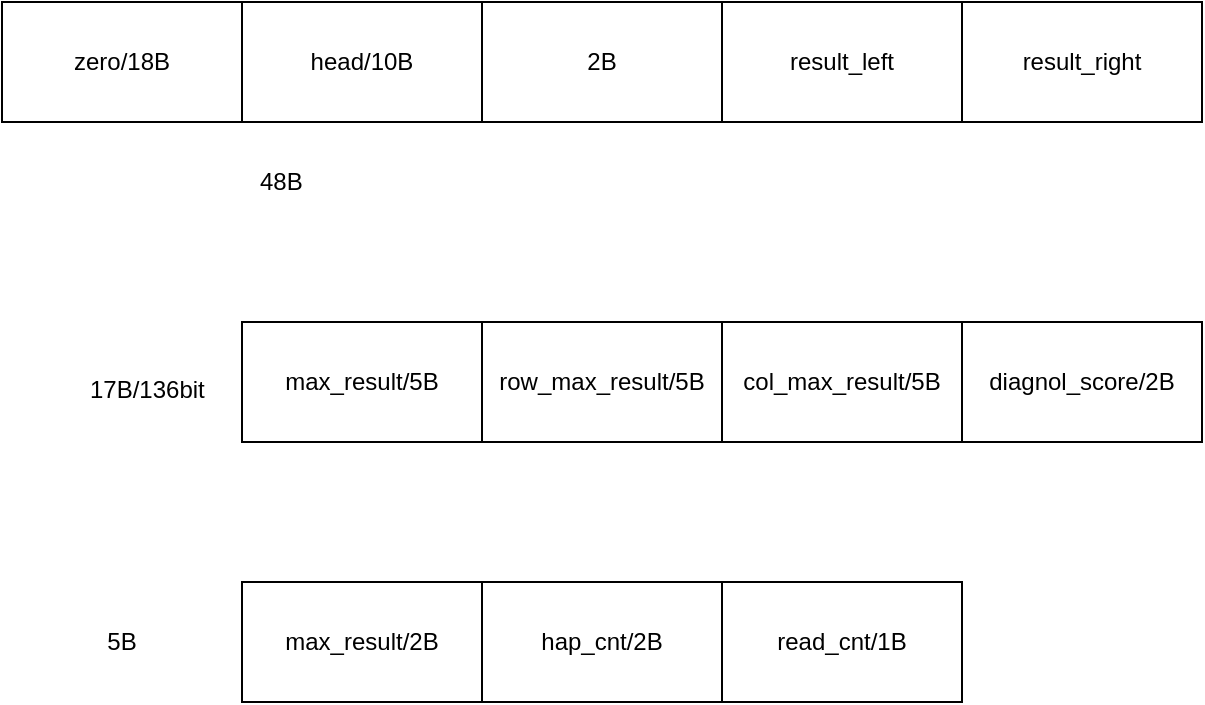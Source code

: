 <mxfile version="14.1.8" type="github" pages="9">
  <diagram id="GeZSIojBDvsr7RiwyZ7Q" name="数据包格式">
    <mxGraphModel dx="1973" dy="1091" grid="1" gridSize="10" guides="1" tooltips="1" connect="1" arrows="1" fold="1" page="1" pageScale="1" pageWidth="850" pageHeight="1100" math="0" shadow="0">
      <root>
        <mxCell id="0" />
        <mxCell id="1" parent="0" />
        <mxCell id="aSprgF7iiEHb2ji2Usg5-1" value="head/10B" style="rounded=0;whiteSpace=wrap;html=1;" parent="1" vertex="1">
          <mxGeometry x="200" y="310" width="120" height="60" as="geometry" />
        </mxCell>
        <mxCell id="aSprgF7iiEHb2ji2Usg5-2" value="2B" style="rounded=0;whiteSpace=wrap;html=1;" parent="1" vertex="1">
          <mxGeometry x="320" y="310" width="120" height="60" as="geometry" />
        </mxCell>
        <mxCell id="aSprgF7iiEHb2ji2Usg5-3" value="result_left" style="rounded=0;whiteSpace=wrap;html=1;" parent="1" vertex="1">
          <mxGeometry x="440" y="310" width="120" height="60" as="geometry" />
        </mxCell>
        <mxCell id="aSprgF7iiEHb2ji2Usg5-4" value="result_right" style="rounded=0;whiteSpace=wrap;html=1;" parent="1" vertex="1">
          <mxGeometry x="560" y="310" width="120" height="60" as="geometry" />
        </mxCell>
        <mxCell id="aSprgF7iiEHb2ji2Usg5-6" value="max_result/5B" style="rounded=0;whiteSpace=wrap;html=1;" parent="1" vertex="1">
          <mxGeometry x="200" y="470" width="120" height="60" as="geometry" />
        </mxCell>
        <mxCell id="aSprgF7iiEHb2ji2Usg5-7" value="row_max_result/5B" style="rounded=0;whiteSpace=wrap;html=1;" parent="1" vertex="1">
          <mxGeometry x="320" y="470" width="120" height="60" as="geometry" />
        </mxCell>
        <mxCell id="aSprgF7iiEHb2ji2Usg5-8" value="col_max_result/5B" style="rounded=0;whiteSpace=wrap;html=1;" parent="1" vertex="1">
          <mxGeometry x="440" y="470" width="120" height="60" as="geometry" />
        </mxCell>
        <mxCell id="aSprgF7iiEHb2ji2Usg5-9" value="diagnol_score/2B" style="rounded=0;whiteSpace=wrap;html=1;" parent="1" vertex="1">
          <mxGeometry x="560" y="470" width="120" height="60" as="geometry" />
        </mxCell>
        <mxCell id="aSprgF7iiEHb2ji2Usg5-10" value="max_result/2B" style="rounded=0;whiteSpace=wrap;html=1;" parent="1" vertex="1">
          <mxGeometry x="200" y="600" width="120" height="60" as="geometry" />
        </mxCell>
        <mxCell id="aSprgF7iiEHb2ji2Usg5-11" value="hap_cnt/2B" style="rounded=0;whiteSpace=wrap;html=1;" parent="1" vertex="1">
          <mxGeometry x="320" y="600" width="120" height="60" as="geometry" />
        </mxCell>
        <mxCell id="aSprgF7iiEHb2ji2Usg5-12" value="read_cnt/1B" style="rounded=0;whiteSpace=wrap;html=1;" parent="1" vertex="1">
          <mxGeometry x="440" y="600" width="120" height="60" as="geometry" />
        </mxCell>
        <mxCell id="aSprgF7iiEHb2ji2Usg5-13" value="5B" style="text;html=1;strokeColor=none;fillColor=none;align=center;verticalAlign=middle;whiteSpace=wrap;rounded=0;" parent="1" vertex="1">
          <mxGeometry x="120" y="620" width="40" height="20" as="geometry" />
        </mxCell>
        <mxCell id="aSprgF7iiEHb2ji2Usg5-14" value="17B/136bit" style="text;html=1;resizable=0;points=[];autosize=1;align=left;verticalAlign=top;spacingTop=-4;" parent="1" vertex="1">
          <mxGeometry x="122" y="494" width="90" height="20" as="geometry" />
        </mxCell>
        <mxCell id="aSprgF7iiEHb2ji2Usg5-15" value="48B" style="text;html=1;resizable=0;points=[];autosize=1;align=left;verticalAlign=top;spacingTop=-4;" parent="1" vertex="1">
          <mxGeometry x="207" y="390" width="40" height="20" as="geometry" />
        </mxCell>
        <mxCell id="aSprgF7iiEHb2ji2Usg5-16" value="zero/18B" style="rounded=0;whiteSpace=wrap;html=1;" parent="1" vertex="1">
          <mxGeometry x="80" y="310" width="120" height="60" as="geometry" />
        </mxCell>
      </root>
    </mxGraphModel>
  </diagram>
  <diagram id="YS6rN-AenGKfB8X7fZZe" name="PE">
    <mxGraphModel dx="3915" dy="4856" grid="1" gridSize="10" guides="1" tooltips="1" connect="1" arrows="1" fold="1" page="1" pageScale="1" pageWidth="1169" pageHeight="1654" math="0" shadow="0">
      <root>
        <mxCell id="_OPWvbS_Ypv0JFXV-TA6-0" />
        <mxCell id="_OPWvbS_Ypv0JFXV-TA6-1" parent="_OPWvbS_Ypv0JFXV-TA6-0" />
        <mxCell id="wQbSGYJbpUOdjl0NNNIN-0" style="edgeStyle=orthogonalEdgeStyle;rounded=0;orthogonalLoop=1;jettySize=auto;html=1;exitX=1;exitY=0.5;exitDx=0;exitDy=0;" edge="1" parent="_OPWvbS_Ypv0JFXV-TA6-1" source="wQbSGYJbpUOdjl0NNNIN-1">
          <mxGeometry relative="1" as="geometry">
            <mxPoint x="-37.5" y="-1784.333" as="targetPoint" />
          </mxGeometry>
        </mxCell>
        <mxCell id="wQbSGYJbpUOdjl0NNNIN-1" value="SEQ_CMP" style="rounded=0;whiteSpace=wrap;html=1;fillColor=#dae8fc;strokeColor=#6c8ebf;" vertex="1" parent="_OPWvbS_Ypv0JFXV-TA6-1">
          <mxGeometry x="-158.5" y="-1839" width="60" height="110" as="geometry" />
        </mxCell>
        <mxCell id="wQbSGYJbpUOdjl0NNNIN-2" style="edgeStyle=orthogonalEdgeStyle;rounded=0;orthogonalLoop=1;jettySize=auto;html=1;exitX=1;exitY=0.5;exitDx=0;exitDy=0;" edge="1" parent="_OPWvbS_Ypv0JFXV-TA6-1" source="wQbSGYJbpUOdjl0NNNIN-3">
          <mxGeometry relative="1" as="geometry">
            <mxPoint x="248.5" y="-1785" as="targetPoint" />
          </mxGeometry>
        </mxCell>
        <mxCell id="wQbSGYJbpUOdjl0NNNIN-3" value="CMP" style="rounded=0;whiteSpace=wrap;html=1;fillColor=#ffe6cc;strokeColor=#d79b00;" vertex="1" parent="_OPWvbS_Ypv0JFXV-TA6-1">
          <mxGeometry x="123" y="-1840" width="60" height="110" as="geometry" />
        </mxCell>
        <mxCell id="wQbSGYJbpUOdjl0NNNIN-4" style="edgeStyle=orthogonalEdgeStyle;rounded=0;orthogonalLoop=1;jettySize=auto;html=1;exitX=1;exitY=0.5;exitDx=0;exitDy=0;" edge="1" parent="_OPWvbS_Ypv0JFXV-TA6-1" source="wQbSGYJbpUOdjl0NNNIN-5">
          <mxGeometry relative="1" as="geometry">
            <mxPoint x="458.5" y="-1785" as="targetPoint" />
          </mxGeometry>
        </mxCell>
        <mxCell id="wQbSGYJbpUOdjl0NNNIN-5" value="ADD" style="rounded=0;whiteSpace=wrap;html=1;fillColor=#f8cecc;strokeColor=#b85450;" vertex="1" parent="_OPWvbS_Ypv0JFXV-TA6-1">
          <mxGeometry x="338" y="-1840" width="60" height="110" as="geometry" />
        </mxCell>
        <mxCell id="wQbSGYJbpUOdjl0NNNIN-6" value="t_seq" style="text;html=1;resizable=0;points=[];autosize=1;align=left;verticalAlign=top;spacingTop=-4;" vertex="1" parent="_OPWvbS_Ypv0JFXV-TA6-1">
          <mxGeometry x="-219" y="-1779" width="40" height="20" as="geometry" />
        </mxCell>
        <mxCell id="wQbSGYJbpUOdjl0NNNIN-7" value="" style="endArrow=classic;html=1;entryX=0;entryY=0.75;entryDx=0;entryDy=0;" edge="1" parent="_OPWvbS_Ypv0JFXV-TA6-1" target="wQbSGYJbpUOdjl0NNNIN-1">
          <mxGeometry width="50" height="50" relative="1" as="geometry">
            <mxPoint x="-228.5" y="-1757" as="sourcePoint" />
            <mxPoint x="-248.5" y="-1759" as="targetPoint" />
          </mxGeometry>
        </mxCell>
        <mxCell id="wQbSGYJbpUOdjl0NNNIN-8" value="" style="endArrow=classic;html=1;entryX=0;entryY=0.25;entryDx=0;entryDy=0;" edge="1" parent="_OPWvbS_Ypv0JFXV-TA6-1" target="wQbSGYJbpUOdjl0NNNIN-1">
          <mxGeometry width="50" height="50" relative="1" as="geometry">
            <mxPoint x="-228.5" y="-1812" as="sourcePoint" />
            <mxPoint x="-248.5" y="-1859" as="targetPoint" />
          </mxGeometry>
        </mxCell>
        <mxCell id="wQbSGYJbpUOdjl0NNNIN-9" value="r_seq" style="text;html=1;resizable=0;points=[];autosize=1;align=left;verticalAlign=top;spacingTop=-4;" vertex="1" parent="_OPWvbS_Ypv0JFXV-TA6-1">
          <mxGeometry x="-219" y="-1831" width="50" height="20" as="geometry" />
        </mxCell>
        <mxCell id="wQbSGYJbpUOdjl0NNNIN-10" value="s(i,j)" style="text;html=1;resizable=0;points=[];autosize=1;align=left;verticalAlign=top;spacingTop=-4;" vertex="1" parent="_OPWvbS_Ypv0JFXV-TA6-1">
          <mxGeometry x="-87.5" y="-1805" width="40" height="20" as="geometry" />
        </mxCell>
        <mxCell id="wQbSGYJbpUOdjl0NNNIN-11" value="" style="endArrow=classic;html=1;entryX=0;entryY=0.25;entryDx=0;entryDy=0;" edge="1" parent="_OPWvbS_Ypv0JFXV-TA6-1" target="wQbSGYJbpUOdjl0NNNIN-3">
          <mxGeometry width="50" height="50" relative="1" as="geometry">
            <mxPoint x="43" y="-1813" as="sourcePoint" />
            <mxPoint x="63" y="-1840" as="targetPoint" />
          </mxGeometry>
        </mxCell>
        <mxCell id="wQbSGYJbpUOdjl0NNNIN-12" value="A" style="text;html=1;resizable=0;points=[];autosize=1;align=left;verticalAlign=top;spacingTop=-4;" vertex="1" parent="_OPWvbS_Ypv0JFXV-TA6-1">
          <mxGeometry x="65" y="-1831" width="20" height="20" as="geometry" />
        </mxCell>
        <mxCell id="wQbSGYJbpUOdjl0NNNIN-13" value="" style="endArrow=classic;html=1;entryX=0;entryY=0.25;entryDx=0;entryDy=0;" edge="1" parent="_OPWvbS_Ypv0JFXV-TA6-1">
          <mxGeometry width="50" height="50" relative="1" as="geometry">
            <mxPoint x="43.5" y="-1752" as="sourcePoint" />
            <mxPoint x="123.167" y="-1751.667" as="targetPoint" />
          </mxGeometry>
        </mxCell>
        <mxCell id="wQbSGYJbpUOdjl0NNNIN-14" value="B" style="text;html=1;resizable=0;points=[];autosize=1;align=left;verticalAlign=top;spacingTop=-4;" vertex="1" parent="_OPWvbS_Ypv0JFXV-TA6-1">
          <mxGeometry x="65.5" y="-1770" width="20" height="20" as="geometry" />
        </mxCell>
        <mxCell id="wQbSGYJbpUOdjl0NNNIN-15" value="max(A,B)" style="text;html=1;resizable=0;points=[];autosize=1;align=left;verticalAlign=top;spacingTop=-4;" vertex="1" parent="_OPWvbS_Ypv0JFXV-TA6-1">
          <mxGeometry x="183" y="-1811" width="70" height="20" as="geometry" />
        </mxCell>
        <mxCell id="wQbSGYJbpUOdjl0NNNIN-16" value="" style="endArrow=classic;html=1;entryX=0;entryY=0.25;entryDx=0;entryDy=0;" edge="1" parent="_OPWvbS_Ypv0JFXV-TA6-1">
          <mxGeometry width="50" height="50" relative="1" as="geometry">
            <mxPoint x="260.5" y="-1812.5" as="sourcePoint" />
            <mxPoint x="340.167" y="-1812.167" as="targetPoint" />
          </mxGeometry>
        </mxCell>
        <mxCell id="wQbSGYJbpUOdjl0NNNIN-17" value="A" style="text;html=1;resizable=0;points=[];autosize=1;align=left;verticalAlign=top;spacingTop=-4;" vertex="1" parent="_OPWvbS_Ypv0JFXV-TA6-1">
          <mxGeometry x="290" y="-1831" width="20" height="20" as="geometry" />
        </mxCell>
        <mxCell id="wQbSGYJbpUOdjl0NNNIN-18" value="" style="endArrow=classic;html=1;entryX=0;entryY=0.25;entryDx=0;entryDy=0;" edge="1" parent="_OPWvbS_Ypv0JFXV-TA6-1">
          <mxGeometry width="50" height="50" relative="1" as="geometry">
            <mxPoint x="258.5" y="-1750.5" as="sourcePoint" />
            <mxPoint x="338.167" y="-1750.167" as="targetPoint" />
          </mxGeometry>
        </mxCell>
        <mxCell id="wQbSGYJbpUOdjl0NNNIN-19" value="B" style="text;html=1;resizable=0;points=[];autosize=1;align=left;verticalAlign=top;spacingTop=-4;" vertex="1" parent="_OPWvbS_Ypv0JFXV-TA6-1">
          <mxGeometry x="290" y="-1771" width="20" height="20" as="geometry" />
        </mxCell>
        <mxCell id="wQbSGYJbpUOdjl0NNNIN-20" value="A+B" style="text;html=1;resizable=0;points=[];autosize=1;align=left;verticalAlign=top;spacingTop=-4;" vertex="1" parent="_OPWvbS_Ypv0JFXV-TA6-1">
          <mxGeometry x="408.5" y="-1805" width="40" height="20" as="geometry" />
        </mxCell>
        <mxCell id="wQbSGYJbpUOdjl0NNNIN-21" style="edgeStyle=orthogonalEdgeStyle;rounded=0;orthogonalLoop=1;jettySize=auto;html=1;exitX=1;exitY=0.5;exitDx=0;exitDy=0;" edge="1" parent="_OPWvbS_Ypv0JFXV-TA6-1" source="wQbSGYJbpUOdjl0NNNIN-22">
          <mxGeometry relative="1" as="geometry">
            <mxPoint x="688.5" y="-1779" as="targetPoint" />
          </mxGeometry>
        </mxCell>
        <mxCell id="wQbSGYJbpUOdjl0NNNIN-22" value="SUB" style="rounded=0;whiteSpace=wrap;html=1;fillColor=#d5e8d4;strokeColor=#82b366;" vertex="1" parent="_OPWvbS_Ypv0JFXV-TA6-1">
          <mxGeometry x="568" y="-1834" width="60" height="110" as="geometry" />
        </mxCell>
        <mxCell id="wQbSGYJbpUOdjl0NNNIN-23" value="" style="endArrow=classic;html=1;entryX=0;entryY=0.25;entryDx=0;entryDy=0;" edge="1" parent="_OPWvbS_Ypv0JFXV-TA6-1">
          <mxGeometry width="50" height="50" relative="1" as="geometry">
            <mxPoint x="490.5" y="-1806.5" as="sourcePoint" />
            <mxPoint x="570.167" y="-1806.167" as="targetPoint" />
          </mxGeometry>
        </mxCell>
        <mxCell id="wQbSGYJbpUOdjl0NNNIN-24" value="A" style="text;html=1;resizable=0;points=[];autosize=1;align=left;verticalAlign=top;spacingTop=-4;" vertex="1" parent="_OPWvbS_Ypv0JFXV-TA6-1">
          <mxGeometry x="520" y="-1825" width="20" height="20" as="geometry" />
        </mxCell>
        <mxCell id="wQbSGYJbpUOdjl0NNNIN-25" value="" style="endArrow=classic;html=1;entryX=0;entryY=0.25;entryDx=0;entryDy=0;" edge="1" parent="_OPWvbS_Ypv0JFXV-TA6-1">
          <mxGeometry width="50" height="50" relative="1" as="geometry">
            <mxPoint x="488.5" y="-1744.5" as="sourcePoint" />
            <mxPoint x="568.167" y="-1744.167" as="targetPoint" />
          </mxGeometry>
        </mxCell>
        <mxCell id="wQbSGYJbpUOdjl0NNNIN-26" value="B" style="text;html=1;resizable=0;points=[];autosize=1;align=left;verticalAlign=top;spacingTop=-4;" vertex="1" parent="_OPWvbS_Ypv0JFXV-TA6-1">
          <mxGeometry x="520" y="-1765" width="20" height="20" as="geometry" />
        </mxCell>
        <mxCell id="wQbSGYJbpUOdjl0NNNIN-27" value="A+B" style="text;html=1;resizable=0;points=[];autosize=1;align=left;verticalAlign=top;spacingTop=-4;" vertex="1" parent="_OPWvbS_Ypv0JFXV-TA6-1">
          <mxGeometry x="638.5" y="-1799" width="40" height="20" as="geometry" />
        </mxCell>
        <mxCell id="wQbSGYJbpUOdjl0NNNIN-28" style="edgeStyle=orthogonalEdgeStyle;rounded=0;orthogonalLoop=1;jettySize=auto;html=1;exitX=1;exitY=0.5;exitDx=0;exitDy=0;entryX=0;entryY=0.25;entryDx=0;entryDy=0;" edge="1" parent="_OPWvbS_Ypv0JFXV-TA6-1" source="wQbSGYJbpUOdjl0NNNIN-31" target="wQbSGYJbpUOdjl0NNNIN-132">
          <mxGeometry relative="1" as="geometry" />
        </mxCell>
        <mxCell id="wQbSGYJbpUOdjl0NNNIN-29" style="edgeStyle=orthogonalEdgeStyle;rounded=0;orthogonalLoop=1;jettySize=auto;html=1;exitX=1;exitY=0.5;exitDx=0;exitDy=0;entryX=0;entryY=0.25;entryDx=0;entryDy=0;" edge="1" parent="_OPWvbS_Ypv0JFXV-TA6-1" source="wQbSGYJbpUOdjl0NNNIN-31" target="wQbSGYJbpUOdjl0NNNIN-60">
          <mxGeometry relative="1" as="geometry" />
        </mxCell>
        <mxCell id="wQbSGYJbpUOdjl0NNNIN-30" style="edgeStyle=orthogonalEdgeStyle;rounded=0;orthogonalLoop=1;jettySize=auto;html=1;exitX=1;exitY=0.5;exitDx=0;exitDy=0;entryX=-0.007;entryY=0.312;entryDx=0;entryDy=0;entryPerimeter=0;" edge="1" parent="_OPWvbS_Ypv0JFXV-TA6-1" source="wQbSGYJbpUOdjl0NNNIN-31" target="wQbSGYJbpUOdjl0NNNIN-65">
          <mxGeometry relative="1" as="geometry">
            <Array as="points">
              <mxPoint x="190" y="-1369" />
              <mxPoint x="190" y="-842" />
            </Array>
          </mxGeometry>
        </mxCell>
        <mxCell id="wQbSGYJbpUOdjl0NNNIN-31" value="ADD" style="rounded=0;whiteSpace=wrap;html=1;fillColor=#f8cecc;strokeColor=#b85450;" vertex="1" parent="_OPWvbS_Ypv0JFXV-TA6-1">
          <mxGeometry x="80" y="-1424" width="91" height="110" as="geometry" />
        </mxCell>
        <mxCell id="wQbSGYJbpUOdjl0NNNIN-32" style="edgeStyle=orthogonalEdgeStyle;rounded=0;orthogonalLoop=1;jettySize=auto;html=1;exitX=1;exitY=0.5;exitDx=0;exitDy=0;entryX=0;entryY=0.25;entryDx=0;entryDy=0;" edge="1" parent="_OPWvbS_Ypv0JFXV-TA6-1" source="wQbSGYJbpUOdjl0NNNIN-34" target="wQbSGYJbpUOdjl0NNNIN-31">
          <mxGeometry relative="1" as="geometry" />
        </mxCell>
        <mxCell id="wQbSGYJbpUOdjl0NNNIN-33" style="edgeStyle=orthogonalEdgeStyle;rounded=0;orthogonalLoop=1;jettySize=auto;html=1;exitX=0;exitY=0.25;exitDx=0;exitDy=0;entryX=0;entryY=0.5;entryDx=0;entryDy=0;" edge="1" parent="_OPWvbS_Ypv0JFXV-TA6-1" source="wQbSGYJbpUOdjl0NNNIN-34" target="wQbSGYJbpUOdjl0NNNIN-161">
          <mxGeometry relative="1" as="geometry">
            <mxPoint x="50" y="-1590" as="targetPoint" />
          </mxGeometry>
        </mxCell>
        <mxCell id="wQbSGYJbpUOdjl0NNNIN-34" value="SEQ_CMP" style="rounded=0;whiteSpace=wrap;html=1;fillColor=#dae8fc;strokeColor=#6c8ebf;" vertex="1" parent="_OPWvbS_Ypv0JFXV-TA6-1">
          <mxGeometry x="-32" y="-1462" width="60" height="110" as="geometry" />
        </mxCell>
        <mxCell id="wQbSGYJbpUOdjl0NNNIN-35" value="Ns" style="text;html=1;resizable=0;points=[];autosize=1;align=left;verticalAlign=top;spacingTop=-4;" vertex="1" parent="_OPWvbS_Ypv0JFXV-TA6-1">
          <mxGeometry x="-156" y="-1402" width="30" height="20" as="geometry" />
        </mxCell>
        <mxCell id="wQbSGYJbpUOdjl0NNNIN-36" value="" style="endArrow=classic;html=1;entryX=0;entryY=0.75;entryDx=0;entryDy=0;" edge="1" parent="_OPWvbS_Ypv0JFXV-TA6-1" target="wQbSGYJbpUOdjl0NNNIN-34">
          <mxGeometry width="50" height="50" relative="1" as="geometry">
            <mxPoint x="-160" y="-1379" as="sourcePoint" />
            <mxPoint x="-138.5" y="-1382" as="targetPoint" />
          </mxGeometry>
        </mxCell>
        <mxCell id="wQbSGYJbpUOdjl0NNNIN-37" value="" style="endArrow=classic;html=1;entryX=0;entryY=0.25;entryDx=0;entryDy=0;" edge="1" parent="_OPWvbS_Ypv0JFXV-TA6-1" target="wQbSGYJbpUOdjl0NNNIN-34">
          <mxGeometry width="50" height="50" relative="1" as="geometry">
            <mxPoint x="-160" y="-1434" as="sourcePoint" />
            <mxPoint x="-138.5" y="-1482" as="targetPoint" />
          </mxGeometry>
        </mxCell>
        <mxCell id="wQbSGYJbpUOdjl0NNNIN-38" value="Nr" style="text;html=1;resizable=0;points=[];autosize=1;align=left;verticalAlign=top;spacingTop=-4;" vertex="1" parent="_OPWvbS_Ypv0JFXV-TA6-1">
          <mxGeometry x="-156" y="-1454" width="30" height="20" as="geometry" />
        </mxCell>
        <mxCell id="wQbSGYJbpUOdjl0NNNIN-39" value="REG" style="rounded=0;whiteSpace=wrap;html=1;" vertex="1" parent="_OPWvbS_Ypv0JFXV-TA6-1">
          <mxGeometry x="118.5" y="-1710" width="63" height="40" as="geometry" />
        </mxCell>
        <mxCell id="wQbSGYJbpUOdjl0NNNIN-40" style="edgeStyle=orthogonalEdgeStyle;rounded=0;orthogonalLoop=1;jettySize=auto;html=1;exitX=1;exitY=0.5;exitDx=0;exitDy=0;entryX=0;entryY=0.75;entryDx=0;entryDy=0;" edge="1" parent="_OPWvbS_Ypv0JFXV-TA6-1" source="wQbSGYJbpUOdjl0NNNIN-41" target="wQbSGYJbpUOdjl0NNNIN-31">
          <mxGeometry relative="1" as="geometry" />
        </mxCell>
        <mxCell id="wQbSGYJbpUOdjl0NNNIN-41" value="REG" style="rounded=0;whiteSpace=wrap;html=1;" vertex="1" parent="_OPWvbS_Ypv0JFXV-TA6-1">
          <mxGeometry x="-33.5" y="-1314" width="63" height="40" as="geometry" />
        </mxCell>
        <mxCell id="wQbSGYJbpUOdjl0NNNIN-42" value="" style="endArrow=classic;html=1;entryX=0;entryY=0.5;entryDx=0;entryDy=0;" edge="1" parent="_OPWvbS_Ypv0JFXV-TA6-1" target="wQbSGYJbpUOdjl0NNNIN-41">
          <mxGeometry width="50" height="50" relative="1" as="geometry">
            <mxPoint x="-160" y="-1294" as="sourcePoint" />
            <mxPoint x="-148.5" y="-1304" as="targetPoint" />
          </mxGeometry>
        </mxCell>
        <mxCell id="wQbSGYJbpUOdjl0NNNIN-43" value="H(i-1, j-1)" style="text;html=1;resizable=0;points=[];autosize=1;align=left;verticalAlign=top;spacingTop=-4;" vertex="1" parent="_OPWvbS_Ypv0JFXV-TA6-1">
          <mxGeometry x="-163.5" y="-1314" width="70" height="20" as="geometry" />
        </mxCell>
        <mxCell id="wQbSGYJbpUOdjl0NNNIN-44" style="edgeStyle=orthogonalEdgeStyle;rounded=0;orthogonalLoop=1;jettySize=auto;html=1;exitX=1;exitY=0.5;exitDx=0;exitDy=0;entryX=0;entryY=0.25;entryDx=0;entryDy=0;" edge="1" parent="_OPWvbS_Ypv0JFXV-TA6-1" source="wQbSGYJbpUOdjl0NNNIN-47" target="wQbSGYJbpUOdjl0NNNIN-129">
          <mxGeometry relative="1" as="geometry" />
        </mxCell>
        <mxCell id="wQbSGYJbpUOdjl0NNNIN-45" style="edgeStyle=orthogonalEdgeStyle;rounded=0;orthogonalLoop=1;jettySize=auto;html=1;exitX=0;exitY=0.25;exitDx=0;exitDy=0;entryX=0;entryY=0.5;entryDx=0;entryDy=0;" edge="1" parent="_OPWvbS_Ypv0JFXV-TA6-1" source="wQbSGYJbpUOdjl0NNNIN-47" target="wQbSGYJbpUOdjl0NNNIN-69">
          <mxGeometry relative="1" as="geometry" />
        </mxCell>
        <mxCell id="wQbSGYJbpUOdjl0NNNIN-46" style="edgeStyle=orthogonalEdgeStyle;rounded=0;orthogonalLoop=1;jettySize=auto;html=1;exitX=0;exitY=0.75;exitDx=0;exitDy=0;entryX=0;entryY=0.5;entryDx=0;entryDy=0;" edge="1" parent="_OPWvbS_Ypv0JFXV-TA6-1" source="wQbSGYJbpUOdjl0NNNIN-47" target="wQbSGYJbpUOdjl0NNNIN-74">
          <mxGeometry relative="1" as="geometry">
            <Array as="points">
              <mxPoint x="-70" y="-1159" />
              <mxPoint x="-70" y="-580" />
            </Array>
          </mxGeometry>
        </mxCell>
        <mxCell id="wQbSGYJbpUOdjl0NNNIN-47" value="CMP" style="rounded=0;whiteSpace=wrap;html=1;fillColor=#ffe6cc;strokeColor=#d79b00;" vertex="1" parent="_OPWvbS_Ypv0JFXV-TA6-1">
          <mxGeometry x="-43.5" y="-1241" width="60" height="110" as="geometry" />
        </mxCell>
        <mxCell id="wQbSGYJbpUOdjl0NNNIN-48" value="E(i, j)" style="text;html=1;resizable=0;points=[];autosize=1;align=left;verticalAlign=top;spacingTop=-4;" vertex="1" parent="_OPWvbS_Ypv0JFXV-TA6-1">
          <mxGeometry x="-158.5" y="-1234" width="40" height="20" as="geometry" />
        </mxCell>
        <mxCell id="wQbSGYJbpUOdjl0NNNIN-49" value="" style="endArrow=classic;html=1;entryX=0;entryY=0.75;entryDx=0;entryDy=0;" edge="1" parent="_OPWvbS_Ypv0JFXV-TA6-1" target="wQbSGYJbpUOdjl0NNNIN-47">
          <mxGeometry width="50" height="50" relative="1" as="geometry">
            <mxPoint x="-160" y="-1158" as="sourcePoint" />
            <mxPoint x="-140" y="-1161" as="targetPoint" />
          </mxGeometry>
        </mxCell>
        <mxCell id="wQbSGYJbpUOdjl0NNNIN-50" value="E‘(i, j)" style="text;html=1;resizable=0;points=[];autosize=1;align=left;verticalAlign=top;spacingTop=-4;" vertex="1" parent="_OPWvbS_Ypv0JFXV-TA6-1">
          <mxGeometry x="-158.5" y="-1174" width="50" height="20" as="geometry" />
        </mxCell>
        <mxCell id="wQbSGYJbpUOdjl0NNNIN-51" style="edgeStyle=orthogonalEdgeStyle;rounded=0;orthogonalLoop=1;jettySize=auto;html=1;exitX=1;exitY=0.5;exitDx=0;exitDy=0;entryX=0;entryY=0.75;entryDx=0;entryDy=0;" edge="1" parent="_OPWvbS_Ypv0JFXV-TA6-1" source="wQbSGYJbpUOdjl0NNNIN-54" target="wQbSGYJbpUOdjl0NNNIN-129">
          <mxGeometry relative="1" as="geometry" />
        </mxCell>
        <mxCell id="wQbSGYJbpUOdjl0NNNIN-52" style="edgeStyle=orthogonalEdgeStyle;rounded=0;orthogonalLoop=1;jettySize=auto;html=1;exitX=0;exitY=0.25;exitDx=0;exitDy=0;entryX=0;entryY=0.5;entryDx=0;entryDy=0;" edge="1" parent="_OPWvbS_Ypv0JFXV-TA6-1" source="wQbSGYJbpUOdjl0NNNIN-54" target="wQbSGYJbpUOdjl0NNNIN-85">
          <mxGeometry relative="1" as="geometry">
            <Array as="points">
              <mxPoint x="-79" y="-1073" />
              <mxPoint x="-79" y="-438" />
            </Array>
          </mxGeometry>
        </mxCell>
        <mxCell id="wQbSGYJbpUOdjl0NNNIN-53" style="edgeStyle=orthogonalEdgeStyle;rounded=0;orthogonalLoop=1;jettySize=auto;html=1;exitX=0;exitY=0.75;exitDx=0;exitDy=0;entryX=0;entryY=0.5;entryDx=0;entryDy=0;" edge="1" parent="_OPWvbS_Ypv0JFXV-TA6-1" source="wQbSGYJbpUOdjl0NNNIN-54" target="wQbSGYJbpUOdjl0NNNIN-91">
          <mxGeometry relative="1" as="geometry">
            <Array as="points">
              <mxPoint x="-99" y="-1019" />
              <mxPoint x="-99" y="-307" />
            </Array>
          </mxGeometry>
        </mxCell>
        <mxCell id="wQbSGYJbpUOdjl0NNNIN-54" value="CMP" style="rounded=0;whiteSpace=wrap;html=1;fillColor=#ffe6cc;strokeColor=#d79b00;" vertex="1" parent="_OPWvbS_Ypv0JFXV-TA6-1">
          <mxGeometry x="-43.5" y="-1101" width="60" height="110" as="geometry" />
        </mxCell>
        <mxCell id="wQbSGYJbpUOdjl0NNNIN-55" value="F(i, j)" style="text;html=1;resizable=0;points=[];autosize=1;align=left;verticalAlign=top;spacingTop=-4;" vertex="1" parent="_OPWvbS_Ypv0JFXV-TA6-1">
          <mxGeometry x="-168.5" y="-1091" width="40" height="20" as="geometry" />
        </mxCell>
        <mxCell id="wQbSGYJbpUOdjl0NNNIN-56" value="" style="endArrow=classic;html=1;entryX=0;entryY=0.75;entryDx=0;entryDy=0;" edge="1" parent="_OPWvbS_Ypv0JFXV-TA6-1" target="wQbSGYJbpUOdjl0NNNIN-54">
          <mxGeometry width="50" height="50" relative="1" as="geometry">
            <mxPoint x="-160" y="-1019" as="sourcePoint" />
            <mxPoint x="-143.5" y="-1021" as="targetPoint" />
          </mxGeometry>
        </mxCell>
        <mxCell id="wQbSGYJbpUOdjl0NNNIN-57" value="F‘(i, j)" style="text;html=1;resizable=0;points=[];autosize=1;align=left;verticalAlign=top;spacingTop=-4;" vertex="1" parent="_OPWvbS_Ypv0JFXV-TA6-1">
          <mxGeometry x="-157.5" y="-1035" width="50" height="20" as="geometry" />
        </mxCell>
        <mxCell id="wQbSGYJbpUOdjl0NNNIN-58" style="edgeStyle=orthogonalEdgeStyle;rounded=0;orthogonalLoop=1;jettySize=auto;html=1;exitX=1;exitY=0.5;exitDx=0;exitDy=0;entryX=0;entryY=0.25;entryDx=0;entryDy=0;" edge="1" parent="_OPWvbS_Ypv0JFXV-TA6-1" source="wQbSGYJbpUOdjl0NNNIN-60" target="wQbSGYJbpUOdjl0NNNIN-80">
          <mxGeometry relative="1" as="geometry" />
        </mxCell>
        <mxCell id="wQbSGYJbpUOdjl0NNNIN-59" style="edgeStyle=orthogonalEdgeStyle;rounded=0;orthogonalLoop=1;jettySize=auto;html=1;exitX=1;exitY=0.5;exitDx=0;exitDy=0;entryX=0;entryY=0.25;entryDx=0;entryDy=0;" edge="1" parent="_OPWvbS_Ypv0JFXV-TA6-1" source="wQbSGYJbpUOdjl0NNNIN-60" target="wQbSGYJbpUOdjl0NNNIN-99">
          <mxGeometry relative="1" as="geometry" />
        </mxCell>
        <mxCell id="wQbSGYJbpUOdjl0NNNIN-60" value="SUB" style="rounded=0;whiteSpace=wrap;html=1;fillColor=#d5e8d4;strokeColor=#82b366;" vertex="1" parent="_OPWvbS_Ypv0JFXV-TA6-1">
          <mxGeometry x="215.5" y="-1010" width="99" height="110" as="geometry" />
        </mxCell>
        <mxCell id="wQbSGYJbpUOdjl0NNNIN-61" value="" style="endArrow=classic;html=1;entryX=0;entryY=0.75;entryDx=0;entryDy=0;" edge="1" parent="_OPWvbS_Ypv0JFXV-TA6-1" target="wQbSGYJbpUOdjl0NNNIN-60">
          <mxGeometry width="50" height="50" relative="1" as="geometry">
            <mxPoint x="128.5" y="-928" as="sourcePoint" />
            <mxPoint x="48.5" y="-856" as="targetPoint" />
          </mxGeometry>
        </mxCell>
        <mxCell id="wQbSGYJbpUOdjl0NNNIN-62" value="q1 + e1" style="text;html=1;resizable=0;points=[];autosize=1;align=left;verticalAlign=top;spacingTop=-4;" vertex="1" parent="_OPWvbS_Ypv0JFXV-TA6-1">
          <mxGeometry x="168" y="-946" width="60" height="20" as="geometry" />
        </mxCell>
        <mxCell id="wQbSGYJbpUOdjl0NNNIN-63" style="edgeStyle=orthogonalEdgeStyle;rounded=0;orthogonalLoop=1;jettySize=auto;html=1;entryX=0;entryY=0.25;entryDx=0;entryDy=0;" edge="1" parent="_OPWvbS_Ypv0JFXV-TA6-1" source="wQbSGYJbpUOdjl0NNNIN-65" target="wQbSGYJbpUOdjl0NNNIN-101">
          <mxGeometry relative="1" as="geometry">
            <Array as="points">
              <mxPoint x="341.5" y="-821.5" />
              <mxPoint x="341.5" y="-353.5" />
            </Array>
          </mxGeometry>
        </mxCell>
        <mxCell id="wQbSGYJbpUOdjl0NNNIN-64" style="edgeStyle=orthogonalEdgeStyle;rounded=0;orthogonalLoop=1;jettySize=auto;html=1;exitX=1;exitY=0.5;exitDx=0;exitDy=0;entryX=0;entryY=0.25;entryDx=0;entryDy=0;" edge="1" parent="_OPWvbS_Ypv0JFXV-TA6-1" source="wQbSGYJbpUOdjl0NNNIN-65" target="wQbSGYJbpUOdjl0NNNIN-82">
          <mxGeometry relative="1" as="geometry" />
        </mxCell>
        <mxCell id="wQbSGYJbpUOdjl0NNNIN-65" value="SUB" style="rounded=0;whiteSpace=wrap;html=1;fillColor=#d5e8d4;strokeColor=#82b366;" vertex="1" parent="_OPWvbS_Ypv0JFXV-TA6-1">
          <mxGeometry x="218.5" y="-876.5" width="96" height="110" as="geometry" />
        </mxCell>
        <mxCell id="wQbSGYJbpUOdjl0NNNIN-66" value="" style="endArrow=classic;html=1;entryX=-0.011;entryY=0.817;entryDx=0;entryDy=0;entryPerimeter=0;" edge="1" parent="_OPWvbS_Ypv0JFXV-TA6-1" target="wQbSGYJbpUOdjl0NNNIN-65">
          <mxGeometry width="50" height="50" relative="1" as="geometry">
            <mxPoint x="119.5" y="-785.5" as="sourcePoint" />
            <mxPoint x="221.5" y="-786.5" as="targetPoint" />
          </mxGeometry>
        </mxCell>
        <mxCell id="wQbSGYJbpUOdjl0NNNIN-67" value="q2 + e2&lt;br&gt;" style="text;html=1;resizable=0;points=[];autosize=1;align=left;verticalAlign=top;spacingTop=-4;" vertex="1" parent="_OPWvbS_Ypv0JFXV-TA6-1">
          <mxGeometry x="163" y="-806.5" width="60" height="20" as="geometry" />
        </mxCell>
        <mxCell id="wQbSGYJbpUOdjl0NNNIN-68" style="edgeStyle=orthogonalEdgeStyle;rounded=0;orthogonalLoop=1;jettySize=auto;html=1;exitX=1;exitY=0.5;exitDx=0;exitDy=0;entryX=0;entryY=0.5;entryDx=0;entryDy=0;" edge="1" parent="_OPWvbS_Ypv0JFXV-TA6-1" source="wQbSGYJbpUOdjl0NNNIN-69" target="wQbSGYJbpUOdjl0NNNIN-113">
          <mxGeometry relative="1" as="geometry" />
        </mxCell>
        <mxCell id="wQbSGYJbpUOdjl0NNNIN-69" value="REG" style="rounded=0;whiteSpace=wrap;html=1;" vertex="1" parent="_OPWvbS_Ypv0JFXV-TA6-1">
          <mxGeometry x="-40.5" y="-729.833" width="63" height="40" as="geometry" />
        </mxCell>
        <mxCell id="wQbSGYJbpUOdjl0NNNIN-70" style="edgeStyle=orthogonalEdgeStyle;rounded=0;orthogonalLoop=1;jettySize=auto;html=1;exitX=1;exitY=0.5;exitDx=0;exitDy=0;entryX=0;entryY=0.75;entryDx=0;entryDy=0;" edge="1" parent="_OPWvbS_Ypv0JFXV-TA6-1" source="wQbSGYJbpUOdjl0NNNIN-71" target="wQbSGYJbpUOdjl0NNNIN-80">
          <mxGeometry relative="1" as="geometry" />
        </mxCell>
        <mxCell id="wQbSGYJbpUOdjl0NNNIN-71" value="SUB" style="rounded=0;whiteSpace=wrap;html=1;fillColor=#d5e8d4;strokeColor=#82b366;" vertex="1" parent="_OPWvbS_Ypv0JFXV-TA6-1">
          <mxGeometry x="215.5" y="-746.5" width="91" height="110" as="geometry" />
        </mxCell>
        <mxCell id="wQbSGYJbpUOdjl0NNNIN-72" value="e1" style="text;html=1;resizable=0;points=[];autosize=1;align=left;verticalAlign=top;spacingTop=-4;" vertex="1" parent="_OPWvbS_Ypv0JFXV-TA6-1">
          <mxGeometry x="144" y="-691.5" width="30" height="20" as="geometry" />
        </mxCell>
        <mxCell id="wQbSGYJbpUOdjl0NNNIN-73" style="edgeStyle=orthogonalEdgeStyle;rounded=0;orthogonalLoop=1;jettySize=auto;html=1;exitX=1;exitY=0.5;exitDx=0;exitDy=0;entryX=0;entryY=0.5;entryDx=0;entryDy=0;" edge="1" parent="_OPWvbS_Ypv0JFXV-TA6-1" source="wQbSGYJbpUOdjl0NNNIN-74" target="wQbSGYJbpUOdjl0NNNIN-116">
          <mxGeometry relative="1" as="geometry" />
        </mxCell>
        <mxCell id="wQbSGYJbpUOdjl0NNNIN-74" value="REG" style="rounded=0;whiteSpace=wrap;html=1;" vertex="1" parent="_OPWvbS_Ypv0JFXV-TA6-1">
          <mxGeometry x="-38.5" y="-599.833" width="63" height="40" as="geometry" />
        </mxCell>
        <mxCell id="wQbSGYJbpUOdjl0NNNIN-75" style="edgeStyle=orthogonalEdgeStyle;rounded=0;orthogonalLoop=1;jettySize=auto;html=1;exitX=1;exitY=0.5;exitDx=0;exitDy=0;entryX=0;entryY=0.75;entryDx=0;entryDy=0;" edge="1" parent="_OPWvbS_Ypv0JFXV-TA6-1" source="wQbSGYJbpUOdjl0NNNIN-76" target="wQbSGYJbpUOdjl0NNNIN-82">
          <mxGeometry relative="1" as="geometry">
            <Array as="points">
              <mxPoint x="370" y="-565" />
              <mxPoint x="370" y="-694" />
            </Array>
          </mxGeometry>
        </mxCell>
        <mxCell id="wQbSGYJbpUOdjl0NNNIN-76" value="SUB" style="rounded=0;whiteSpace=wrap;html=1;fillColor=#d5e8d4;strokeColor=#82b366;" vertex="1" parent="_OPWvbS_Ypv0JFXV-TA6-1">
          <mxGeometry x="210.5" y="-620" width="96" height="110" as="geometry" />
        </mxCell>
        <mxCell id="wQbSGYJbpUOdjl0NNNIN-77" value="e2" style="text;html=1;resizable=0;points=[];autosize=1;align=left;verticalAlign=top;spacingTop=-4;" vertex="1" parent="_OPWvbS_Ypv0JFXV-TA6-1">
          <mxGeometry x="158" y="-553.5" width="30" height="20" as="geometry" />
        </mxCell>
        <mxCell id="wQbSGYJbpUOdjl0NNNIN-78" style="edgeStyle=orthogonalEdgeStyle;rounded=0;orthogonalLoop=1;jettySize=auto;html=1;exitX=1;exitY=0.5;exitDx=0;exitDy=0;entryX=0;entryY=0.5;entryDx=0;entryDy=0;" edge="1" parent="_OPWvbS_Ypv0JFXV-TA6-1" source="wQbSGYJbpUOdjl0NNNIN-80" target="wQbSGYJbpUOdjl0NNNIN-145">
          <mxGeometry relative="1" as="geometry" />
        </mxCell>
        <mxCell id="wQbSGYJbpUOdjl0NNNIN-79" style="edgeStyle=orthogonalEdgeStyle;rounded=0;orthogonalLoop=1;jettySize=auto;html=1;exitX=1;exitY=0.25;exitDx=0;exitDy=0;entryX=0;entryY=0.5;entryDx=0;entryDy=0;" edge="1" parent="_OPWvbS_Ypv0JFXV-TA6-1" source="wQbSGYJbpUOdjl0NNNIN-80" target="wQbSGYJbpUOdjl0NNNIN-155">
          <mxGeometry relative="1" as="geometry">
            <Array as="points">
              <mxPoint x="470" y="-952" />
              <mxPoint x="470" y="-1066" />
            </Array>
          </mxGeometry>
        </mxCell>
        <mxCell id="wQbSGYJbpUOdjl0NNNIN-80" value="CMP_E" style="rounded=0;whiteSpace=wrap;html=1;fillColor=#ffe6cc;strokeColor=#d79b00;" vertex="1" parent="_OPWvbS_Ypv0JFXV-TA6-1">
          <mxGeometry x="405.5" y="-980" width="60" height="110" as="geometry" />
        </mxCell>
        <mxCell id="wQbSGYJbpUOdjl0NNNIN-81" style="edgeStyle=orthogonalEdgeStyle;rounded=0;orthogonalLoop=1;jettySize=auto;html=1;exitX=1;exitY=0.5;exitDx=0;exitDy=0;entryX=0;entryY=0.5;entryDx=0;entryDy=0;" edge="1" parent="_OPWvbS_Ypv0JFXV-TA6-1" source="wQbSGYJbpUOdjl0NNNIN-82" target="wQbSGYJbpUOdjl0NNNIN-149">
          <mxGeometry relative="1" as="geometry" />
        </mxCell>
        <mxCell id="wQbSGYJbpUOdjl0NNNIN-82" value="CMP" style="rounded=0;whiteSpace=wrap;html=1;fillColor=#ffe6cc;strokeColor=#d79b00;" vertex="1" parent="_OPWvbS_Ypv0JFXV-TA6-1">
          <mxGeometry x="408.5" y="-776.5" width="60" height="110" as="geometry" />
        </mxCell>
        <mxCell id="wQbSGYJbpUOdjl0NNNIN-83" value="E(i, j+1)/7clk" style="text;html=1;resizable=0;points=[];autosize=1;align=left;verticalAlign=top;spacingTop=-4;" vertex="1" parent="_OPWvbS_Ypv0JFXV-TA6-1">
          <mxGeometry x="748.5" y="-946" width="80" height="20" as="geometry" />
        </mxCell>
        <mxCell id="wQbSGYJbpUOdjl0NNNIN-84" style="edgeStyle=orthogonalEdgeStyle;rounded=0;orthogonalLoop=1;jettySize=auto;html=1;exitX=1;exitY=0.5;exitDx=0;exitDy=0;" edge="1" parent="_OPWvbS_Ypv0JFXV-TA6-1" source="wQbSGYJbpUOdjl0NNNIN-85">
          <mxGeometry relative="1" as="geometry">
            <mxPoint x="70.0" y="-430" as="targetPoint" />
          </mxGeometry>
        </mxCell>
        <mxCell id="wQbSGYJbpUOdjl0NNNIN-85" value="REG" style="rounded=0;whiteSpace=wrap;html=1;" vertex="1" parent="_OPWvbS_Ypv0JFXV-TA6-1">
          <mxGeometry x="-47.5" y="-457.333" width="63" height="40" as="geometry" />
        </mxCell>
        <mxCell id="wQbSGYJbpUOdjl0NNNIN-86" value="" style="edgeStyle=orthogonalEdgeStyle;rounded=0;orthogonalLoop=1;jettySize=auto;html=1;" edge="1" parent="_OPWvbS_Ypv0JFXV-TA6-1">
          <mxGeometry relative="1" as="geometry">
            <mxPoint x="147" y="-437.333" as="sourcePoint" />
            <mxPoint x="220" y="-437.333" as="targetPoint" />
          </mxGeometry>
        </mxCell>
        <mxCell id="wQbSGYJbpUOdjl0NNNIN-87" style="edgeStyle=orthogonalEdgeStyle;rounded=0;orthogonalLoop=1;jettySize=auto;html=1;exitX=1;exitY=0.5;exitDx=0;exitDy=0;entryX=0;entryY=0.75;entryDx=0;entryDy=0;" edge="1" parent="_OPWvbS_Ypv0JFXV-TA6-1" source="wQbSGYJbpUOdjl0NNNIN-88" target="wQbSGYJbpUOdjl0NNNIN-99">
          <mxGeometry relative="1" as="geometry" />
        </mxCell>
        <mxCell id="wQbSGYJbpUOdjl0NNNIN-88" value="SUB" style="rounded=0;whiteSpace=wrap;html=1;fillColor=#d5e8d4;strokeColor=#82b366;" vertex="1" parent="_OPWvbS_Ypv0JFXV-TA6-1">
          <mxGeometry x="210.5" y="-473.5" width="98" height="110" as="geometry" />
        </mxCell>
        <mxCell id="wQbSGYJbpUOdjl0NNNIN-89" value="e1" style="text;html=1;resizable=0;points=[];autosize=1;align=left;verticalAlign=top;spacingTop=-4;" vertex="1" parent="_OPWvbS_Ypv0JFXV-TA6-1">
          <mxGeometry x="140" y="-410" width="30" height="20" as="geometry" />
        </mxCell>
        <mxCell id="wQbSGYJbpUOdjl0NNNIN-90" value="" style="edgeStyle=orthogonalEdgeStyle;rounded=0;orthogonalLoop=1;jettySize=auto;html=1;" edge="1" parent="_OPWvbS_Ypv0JFXV-TA6-1" source="wQbSGYJbpUOdjl0NNNIN-91">
          <mxGeometry relative="1" as="geometry">
            <mxPoint x="87" y="-307.333" as="targetPoint" />
          </mxGeometry>
        </mxCell>
        <mxCell id="wQbSGYJbpUOdjl0NNNIN-91" value="REG" style="rounded=0;whiteSpace=wrap;html=1;" vertex="1" parent="_OPWvbS_Ypv0JFXV-TA6-1">
          <mxGeometry x="-45.5" y="-327.333" width="63" height="40" as="geometry" />
        </mxCell>
        <mxCell id="wQbSGYJbpUOdjl0NNNIN-92" value="" style="edgeStyle=orthogonalEdgeStyle;rounded=0;orthogonalLoop=1;jettySize=auto;html=1;" edge="1" parent="_OPWvbS_Ypv0JFXV-TA6-1">
          <mxGeometry relative="1" as="geometry">
            <mxPoint x="150" y="-307.333" as="sourcePoint" />
            <mxPoint x="219.5" y="-307.333" as="targetPoint" />
          </mxGeometry>
        </mxCell>
        <mxCell id="wQbSGYJbpUOdjl0NNNIN-93" style="edgeStyle=orthogonalEdgeStyle;rounded=0;orthogonalLoop=1;jettySize=auto;html=1;exitX=1;exitY=0.5;exitDx=0;exitDy=0;entryX=0;entryY=0.75;entryDx=0;entryDy=0;" edge="1" parent="_OPWvbS_Ypv0JFXV-TA6-1" source="wQbSGYJbpUOdjl0NNNIN-94" target="wQbSGYJbpUOdjl0NNNIN-101">
          <mxGeometry relative="1" as="geometry" />
        </mxCell>
        <mxCell id="wQbSGYJbpUOdjl0NNNIN-94" value="SUB" style="rounded=0;whiteSpace=wrap;html=1;fillColor=#d5e8d4;strokeColor=#82b366;" vertex="1" parent="_OPWvbS_Ypv0JFXV-TA6-1">
          <mxGeometry x="214" y="-348.5" width="96" height="110" as="geometry" />
        </mxCell>
        <mxCell id="wQbSGYJbpUOdjl0NNNIN-95" value="" style="endArrow=classic;html=1;entryX=0;entryY=0.75;entryDx=0;entryDy=0;" edge="1" parent="_OPWvbS_Ypv0JFXV-TA6-1" target="wQbSGYJbpUOdjl0NNNIN-94">
          <mxGeometry width="50" height="50" relative="1" as="geometry">
            <mxPoint x="114.5" y="-267" as="sourcePoint" />
            <mxPoint x="74.5" y="-244" as="targetPoint" />
          </mxGeometry>
        </mxCell>
        <mxCell id="wQbSGYJbpUOdjl0NNNIN-96" value="e2" style="text;html=1;resizable=0;points=[];autosize=1;align=left;verticalAlign=top;spacingTop=-4;" vertex="1" parent="_OPWvbS_Ypv0JFXV-TA6-1">
          <mxGeometry x="151" y="-281" width="30" height="20" as="geometry" />
        </mxCell>
        <mxCell id="wQbSGYJbpUOdjl0NNNIN-97" style="edgeStyle=orthogonalEdgeStyle;rounded=0;orthogonalLoop=1;jettySize=auto;html=1;exitX=1;exitY=0.5;exitDx=0;exitDy=0;entryX=0;entryY=0.5;entryDx=0;entryDy=0;" edge="1" parent="_OPWvbS_Ypv0JFXV-TA6-1" source="wQbSGYJbpUOdjl0NNNIN-99" target="wQbSGYJbpUOdjl0NNNIN-151">
          <mxGeometry relative="1" as="geometry" />
        </mxCell>
        <mxCell id="wQbSGYJbpUOdjl0NNNIN-98" style="edgeStyle=orthogonalEdgeStyle;rounded=0;orthogonalLoop=1;jettySize=auto;html=1;exitX=1;exitY=0.25;exitDx=0;exitDy=0;entryX=0;entryY=0.75;entryDx=0;entryDy=0;" edge="1" parent="_OPWvbS_Ypv0JFXV-TA6-1" source="wQbSGYJbpUOdjl0NNNIN-99" target="wQbSGYJbpUOdjl0NNNIN-155">
          <mxGeometry relative="1" as="geometry" />
        </mxCell>
        <mxCell id="wQbSGYJbpUOdjl0NNNIN-99" value="CMP_F" style="rounded=0;whiteSpace=wrap;html=1;fillColor=#ffe6cc;strokeColor=#d79b00;" vertex="1" parent="_OPWvbS_Ypv0JFXV-TA6-1">
          <mxGeometry x="409" y="-520" width="60" height="110" as="geometry" />
        </mxCell>
        <mxCell id="wQbSGYJbpUOdjl0NNNIN-100" style="edgeStyle=orthogonalEdgeStyle;rounded=0;orthogonalLoop=1;jettySize=auto;html=1;exitX=1;exitY=0.5;exitDx=0;exitDy=0;" edge="1" parent="_OPWvbS_Ypv0JFXV-TA6-1" source="wQbSGYJbpUOdjl0NNNIN-101" target="wQbSGYJbpUOdjl0NNNIN-153">
          <mxGeometry relative="1" as="geometry" />
        </mxCell>
        <mxCell id="wQbSGYJbpUOdjl0NNNIN-101" value="CMP" style="rounded=0;whiteSpace=wrap;html=1;fillColor=#ffe6cc;strokeColor=#d79b00;" vertex="1" parent="_OPWvbS_Ypv0JFXV-TA6-1">
          <mxGeometry x="408.5" y="-381" width="60" height="110" as="geometry" />
        </mxCell>
        <mxCell id="wQbSGYJbpUOdjl0NNNIN-102" value="F(i+1, j)/7clk" style="text;html=1;resizable=0;points=[];autosize=1;align=left;verticalAlign=top;spacingTop=-4;" vertex="1" parent="_OPWvbS_Ypv0JFXV-TA6-1">
          <mxGeometry x="574.5" y="-495" width="80" height="20" as="geometry" />
        </mxCell>
        <mxCell id="wQbSGYJbpUOdjl0NNNIN-103" value="REG" style="rounded=0;whiteSpace=wrap;html=1;" vertex="1" parent="_OPWvbS_Ypv0JFXV-TA6-1">
          <mxGeometry x="522" y="-1281" width="40" height="40" as="geometry" />
        </mxCell>
        <mxCell id="wQbSGYJbpUOdjl0NNNIN-104" value="REG" style="rounded=0;whiteSpace=wrap;html=1;" vertex="1" parent="_OPWvbS_Ypv0JFXV-TA6-1">
          <mxGeometry x="561.5" y="-1281" width="37" height="40" as="geometry" />
        </mxCell>
        <mxCell id="wQbSGYJbpUOdjl0NNNIN-105" value="REG" style="rounded=0;whiteSpace=wrap;html=1;" vertex="1" parent="_OPWvbS_Ypv0JFXV-TA6-1">
          <mxGeometry x="598.5" y="-1281" width="40" height="40" as="geometry" />
        </mxCell>
        <mxCell id="wQbSGYJbpUOdjl0NNNIN-106" value="REG" style="rounded=0;whiteSpace=wrap;html=1;" vertex="1" parent="_OPWvbS_Ypv0JFXV-TA6-1">
          <mxGeometry x="638" y="-1281" width="37" height="40" as="geometry" />
        </mxCell>
        <mxCell id="wQbSGYJbpUOdjl0NNNIN-107" value="REG" style="rounded=0;whiteSpace=wrap;html=1;" vertex="1" parent="_OPWvbS_Ypv0JFXV-TA6-1">
          <mxGeometry x="672" y="-1281" width="40" height="40" as="geometry" />
        </mxCell>
        <mxCell id="wQbSGYJbpUOdjl0NNNIN-108" value="REG" style="rounded=0;whiteSpace=wrap;html=1;" vertex="1" parent="_OPWvbS_Ypv0JFXV-TA6-1">
          <mxGeometry x="711.5" y="-1281" width="37" height="40" as="geometry" />
        </mxCell>
        <mxCell id="wQbSGYJbpUOdjl0NNNIN-109" style="edgeStyle=orthogonalEdgeStyle;rounded=0;orthogonalLoop=1;jettySize=auto;html=1;exitX=1;exitY=0.5;exitDx=0;exitDy=0;" edge="1" parent="_OPWvbS_Ypv0JFXV-TA6-1" source="wQbSGYJbpUOdjl0NNNIN-110">
          <mxGeometry relative="1" as="geometry">
            <mxPoint x="850" y="-1261" as="targetPoint" />
          </mxGeometry>
        </mxCell>
        <mxCell id="wQbSGYJbpUOdjl0NNNIN-110" value="REG" style="rounded=0;whiteSpace=wrap;html=1;" vertex="1" parent="_OPWvbS_Ypv0JFXV-TA6-1">
          <mxGeometry x="748.5" y="-1281" width="40" height="40" as="geometry" />
        </mxCell>
        <mxCell id="wQbSGYJbpUOdjl0NNNIN-111" value="H(i+1, j+1)/14clk" style="text;html=1;resizable=0;points=[];autosize=1;align=left;verticalAlign=top;spacingTop=-4;" vertex="1" parent="_OPWvbS_Ypv0JFXV-TA6-1">
          <mxGeometry x="738.5" y="-1304" width="100" height="20" as="geometry" />
        </mxCell>
        <mxCell id="wQbSGYJbpUOdjl0NNNIN-112" value="F&#39;(i+1, j)/7clk" style="text;html=1;resizable=0;points=[];autosize=1;align=left;verticalAlign=top;spacingTop=-4;" vertex="1" parent="_OPWvbS_Ypv0JFXV-TA6-1">
          <mxGeometry x="558.5" y="-346" width="80" height="20" as="geometry" />
        </mxCell>
        <mxCell id="wQbSGYJbpUOdjl0NNNIN-113" value="REG" style="rounded=0;whiteSpace=wrap;html=1;" vertex="1" parent="_OPWvbS_Ypv0JFXV-TA6-1">
          <mxGeometry x="58" y="-730" width="43" height="40" as="geometry" />
        </mxCell>
        <mxCell id="wQbSGYJbpUOdjl0NNNIN-114" style="edgeStyle=orthogonalEdgeStyle;rounded=0;orthogonalLoop=1;jettySize=auto;html=1;exitX=1;exitY=0.5;exitDx=0;exitDy=0;entryX=0;entryY=0.25;entryDx=0;entryDy=0;" edge="1" parent="_OPWvbS_Ypv0JFXV-TA6-1" source="wQbSGYJbpUOdjl0NNNIN-115" target="wQbSGYJbpUOdjl0NNNIN-71">
          <mxGeometry relative="1" as="geometry" />
        </mxCell>
        <mxCell id="wQbSGYJbpUOdjl0NNNIN-115" value="REG" style="rounded=0;whiteSpace=wrap;html=1;" vertex="1" parent="_OPWvbS_Ypv0JFXV-TA6-1">
          <mxGeometry x="99" y="-730" width="40" height="40" as="geometry" />
        </mxCell>
        <mxCell id="wQbSGYJbpUOdjl0NNNIN-116" value="REG" style="rounded=0;whiteSpace=wrap;html=1;" vertex="1" parent="_OPWvbS_Ypv0JFXV-TA6-1">
          <mxGeometry x="62" y="-600" width="40" height="40" as="geometry" />
        </mxCell>
        <mxCell id="wQbSGYJbpUOdjl0NNNIN-117" style="edgeStyle=orthogonalEdgeStyle;rounded=0;orthogonalLoop=1;jettySize=auto;html=1;exitX=1;exitY=0.5;exitDx=0;exitDy=0;entryX=0.012;entryY=0.336;entryDx=0;entryDy=0;entryPerimeter=0;" edge="1" parent="_OPWvbS_Ypv0JFXV-TA6-1" source="wQbSGYJbpUOdjl0NNNIN-118" target="wQbSGYJbpUOdjl0NNNIN-76">
          <mxGeometry relative="1" as="geometry" />
        </mxCell>
        <mxCell id="wQbSGYJbpUOdjl0NNNIN-118" value="REG" style="rounded=0;whiteSpace=wrap;html=1;" vertex="1" parent="_OPWvbS_Ypv0JFXV-TA6-1">
          <mxGeometry x="95" y="-600" width="40" height="40" as="geometry" />
        </mxCell>
        <mxCell id="wQbSGYJbpUOdjl0NNNIN-119" value="REG" style="rounded=0;whiteSpace=wrap;html=1;" vertex="1" parent="_OPWvbS_Ypv0JFXV-TA6-1">
          <mxGeometry x="70.5" y="-450" width="40" height="40" as="geometry" />
        </mxCell>
        <mxCell id="wQbSGYJbpUOdjl0NNNIN-120" value="REG" style="rounded=0;whiteSpace=wrap;html=1;" vertex="1" parent="_OPWvbS_Ypv0JFXV-TA6-1">
          <mxGeometry x="110.5" y="-450" width="40" height="40" as="geometry" />
        </mxCell>
        <mxCell id="wQbSGYJbpUOdjl0NNNIN-121" value="REG" style="rounded=0;whiteSpace=wrap;html=1;" vertex="1" parent="_OPWvbS_Ypv0JFXV-TA6-1">
          <mxGeometry x="82" y="-327.5" width="40" height="40" as="geometry" />
        </mxCell>
        <mxCell id="wQbSGYJbpUOdjl0NNNIN-122" value="REG" style="rounded=0;whiteSpace=wrap;html=1;" vertex="1" parent="_OPWvbS_Ypv0JFXV-TA6-1">
          <mxGeometry x="115" y="-327.5" width="40" height="40" as="geometry" />
        </mxCell>
        <mxCell id="wQbSGYJbpUOdjl0NNNIN-123" value="REG" style="rounded=0;whiteSpace=wrap;html=1;" vertex="1" parent="_OPWvbS_Ypv0JFXV-TA6-1">
          <mxGeometry x="411" y="-1282" width="40" height="40" as="geometry" />
        </mxCell>
        <mxCell id="wQbSGYJbpUOdjl0NNNIN-124" style="edgeStyle=orthogonalEdgeStyle;rounded=0;orthogonalLoop=1;jettySize=auto;html=1;exitX=1;exitY=0.5;exitDx=0;exitDy=0;" edge="1" parent="_OPWvbS_Ypv0JFXV-TA6-1" source="wQbSGYJbpUOdjl0NNNIN-125">
          <mxGeometry relative="1" as="geometry">
            <mxPoint x="518.5" y="-1262" as="targetPoint" />
          </mxGeometry>
        </mxCell>
        <mxCell id="wQbSGYJbpUOdjl0NNNIN-125" value="REG" style="rounded=0;whiteSpace=wrap;html=1;" vertex="1" parent="_OPWvbS_Ypv0JFXV-TA6-1">
          <mxGeometry x="450.5" y="-1282" width="37" height="40" as="geometry" />
        </mxCell>
        <mxCell id="wQbSGYJbpUOdjl0NNNIN-126" value="M(i, j)" style="text;html=1;resizable=0;points=[];autosize=1;align=left;verticalAlign=top;spacingTop=-4;" vertex="1" parent="_OPWvbS_Ypv0JFXV-TA6-1">
          <mxGeometry x="181.5" y="-1402" width="50" height="20" as="geometry" />
        </mxCell>
        <mxCell id="wQbSGYJbpUOdjl0NNNIN-127" style="edgeStyle=orthogonalEdgeStyle;rounded=0;orthogonalLoop=1;jettySize=auto;html=1;exitX=1;exitY=0.75;exitDx=0;exitDy=0;" edge="1" parent="_OPWvbS_Ypv0JFXV-TA6-1" source="wQbSGYJbpUOdjl0NNNIN-129">
          <mxGeometry relative="1" as="geometry">
            <mxPoint x="124" y="-1071.167" as="targetPoint" />
          </mxGeometry>
        </mxCell>
        <mxCell id="wQbSGYJbpUOdjl0NNNIN-128" style="edgeStyle=orthogonalEdgeStyle;rounded=0;orthogonalLoop=1;jettySize=auto;html=1;exitX=1;exitY=0.25;exitDx=0;exitDy=0;" edge="1" parent="_OPWvbS_Ypv0JFXV-TA6-1" source="wQbSGYJbpUOdjl0NNNIN-129">
          <mxGeometry relative="1" as="geometry">
            <mxPoint x="124" y="-1126.167" as="targetPoint" />
          </mxGeometry>
        </mxCell>
        <mxCell id="wQbSGYJbpUOdjl0NNNIN-129" value="CMP_E_F" style="rounded=0;whiteSpace=wrap;html=1;" vertex="1" parent="_OPWvbS_Ypv0JFXV-TA6-1">
          <mxGeometry x="63" y="-1154" width="46" height="110" as="geometry" />
        </mxCell>
        <mxCell id="wQbSGYJbpUOdjl0NNNIN-130" style="edgeStyle=orthogonalEdgeStyle;rounded=0;orthogonalLoop=1;jettySize=auto;html=1;exitX=1;exitY=0.25;exitDx=0;exitDy=0;entryX=0;entryY=0.5;entryDx=0;entryDy=0;" edge="1" parent="_OPWvbS_Ypv0JFXV-TA6-1" source="wQbSGYJbpUOdjl0NNNIN-132" target="wQbSGYJbpUOdjl0NNNIN-138">
          <mxGeometry relative="1" as="geometry" />
        </mxCell>
        <mxCell id="wQbSGYJbpUOdjl0NNNIN-131" style="edgeStyle=orthogonalEdgeStyle;rounded=0;orthogonalLoop=1;jettySize=auto;html=1;exitX=1;exitY=0.5;exitDx=0;exitDy=0;entryX=0;entryY=0.5;entryDx=0;entryDy=0;" edge="1" parent="_OPWvbS_Ypv0JFXV-TA6-1" source="wQbSGYJbpUOdjl0NNNIN-132" target="wQbSGYJbpUOdjl0NNNIN-141">
          <mxGeometry relative="1" as="geometry" />
        </mxCell>
        <mxCell id="wQbSGYJbpUOdjl0NNNIN-132" value="BT_D0" style="rounded=0;whiteSpace=wrap;html=1;" vertex="1" parent="_OPWvbS_Ypv0JFXV-TA6-1">
          <mxGeometry x="213.5" y="-1171" width="60" height="130" as="geometry" />
        </mxCell>
        <mxCell id="wQbSGYJbpUOdjl0NNNIN-133" style="edgeStyle=orthogonalEdgeStyle;rounded=0;orthogonalLoop=1;jettySize=auto;html=1;entryX=0;entryY=0.75;entryDx=0;entryDy=0;" edge="1" parent="_OPWvbS_Ypv0JFXV-TA6-1" source="wQbSGYJbpUOdjl0NNNIN-134" target="wQbSGYJbpUOdjl0NNNIN-132">
          <mxGeometry relative="1" as="geometry" />
        </mxCell>
        <mxCell id="wQbSGYJbpUOdjl0NNNIN-134" value="REG" style="rounded=0;whiteSpace=wrap;html=1;" vertex="1" parent="_OPWvbS_Ypv0JFXV-TA6-1">
          <mxGeometry x="124" y="-1088" width="40" height="40" as="geometry" />
        </mxCell>
        <mxCell id="wQbSGYJbpUOdjl0NNNIN-135" style="edgeStyle=orthogonalEdgeStyle;rounded=0;orthogonalLoop=1;jettySize=auto;html=1;exitX=1;exitY=0.5;exitDx=0;exitDy=0;entryX=0;entryY=0.5;entryDx=0;entryDy=0;" edge="1" parent="_OPWvbS_Ypv0JFXV-TA6-1" source="wQbSGYJbpUOdjl0NNNIN-136" target="wQbSGYJbpUOdjl0NNNIN-132">
          <mxGeometry relative="1" as="geometry" />
        </mxCell>
        <mxCell id="wQbSGYJbpUOdjl0NNNIN-136" value="REG" style="rounded=0;whiteSpace=wrap;html=1;" vertex="1" parent="_OPWvbS_Ypv0JFXV-TA6-1">
          <mxGeometry x="127" y="-1148" width="40" height="40" as="geometry" />
        </mxCell>
        <mxCell id="wQbSGYJbpUOdjl0NNNIN-137" style="edgeStyle=orthogonalEdgeStyle;rounded=0;orthogonalLoop=1;jettySize=auto;html=1;exitX=0.5;exitY=0;exitDx=0;exitDy=0;entryX=0;entryY=0.75;entryDx=0;entryDy=0;" edge="1" parent="_OPWvbS_Ypv0JFXV-TA6-1" source="wQbSGYJbpUOdjl0NNNIN-138" target="wQbSGYJbpUOdjl0NNNIN-183">
          <mxGeometry relative="1" as="geometry" />
        </mxCell>
        <mxCell id="wQbSGYJbpUOdjl0NNNIN-138" value="REG" style="rounded=0;whiteSpace=wrap;html=1;" vertex="1" parent="_OPWvbS_Ypv0JFXV-TA6-1">
          <mxGeometry x="371.5" y="-1282" width="40" height="40" as="geometry" />
        </mxCell>
        <mxCell id="wQbSGYJbpUOdjl0NNNIN-139" value="" style="endArrow=classic;html=1;entryX=0;entryY=0.75;entryDx=0;entryDy=0;" edge="1" parent="_OPWvbS_Ypv0JFXV-TA6-1" target="wQbSGYJbpUOdjl0NNNIN-71">
          <mxGeometry width="50" height="50" relative="1" as="geometry">
            <mxPoint x="130" y="-664" as="sourcePoint" />
            <mxPoint x="180" y="-670" as="targetPoint" />
          </mxGeometry>
        </mxCell>
        <mxCell id="wQbSGYJbpUOdjl0NNNIN-140" style="edgeStyle=orthogonalEdgeStyle;rounded=0;orthogonalLoop=1;jettySize=auto;html=1;exitX=1;exitY=0.5;exitDx=0;exitDy=0;entryX=0;entryY=0.5;entryDx=0;entryDy=0;" edge="1" parent="_OPWvbS_Ypv0JFXV-TA6-1" source="wQbSGYJbpUOdjl0NNNIN-141" target="wQbSGYJbpUOdjl0NNNIN-143">
          <mxGeometry relative="1" as="geometry" />
        </mxCell>
        <mxCell id="wQbSGYJbpUOdjl0NNNIN-141" value="REG" style="rounded=0;whiteSpace=wrap;html=1;" vertex="1" parent="_OPWvbS_Ypv0JFXV-TA6-1">
          <mxGeometry x="306.5" y="-1126" width="49" height="40" as="geometry" />
        </mxCell>
        <mxCell id="wQbSGYJbpUOdjl0NNNIN-142" style="edgeStyle=orthogonalEdgeStyle;rounded=0;orthogonalLoop=1;jettySize=auto;html=1;exitX=1;exitY=0.5;exitDx=0;exitDy=0;entryX=0;entryY=0.25;entryDx=0;entryDy=0;" edge="1" parent="_OPWvbS_Ypv0JFXV-TA6-1" source="wQbSGYJbpUOdjl0NNNIN-143" target="wQbSGYJbpUOdjl0NNNIN-155">
          <mxGeometry relative="1" as="geometry" />
        </mxCell>
        <mxCell id="wQbSGYJbpUOdjl0NNNIN-143" value="REG" style="rounded=0;whiteSpace=wrap;html=1;" vertex="1" parent="_OPWvbS_Ypv0JFXV-TA6-1">
          <mxGeometry x="411" y="-1126" width="49" height="40" as="geometry" />
        </mxCell>
        <mxCell id="wQbSGYJbpUOdjl0NNNIN-144" style="edgeStyle=orthogonalEdgeStyle;rounded=0;orthogonalLoop=1;jettySize=auto;html=1;exitX=1;exitY=0.5;exitDx=0;exitDy=0;" edge="1" parent="_OPWvbS_Ypv0JFXV-TA6-1" source="wQbSGYJbpUOdjl0NNNIN-145">
          <mxGeometry relative="1" as="geometry">
            <mxPoint x="850" y="-926" as="targetPoint" />
          </mxGeometry>
        </mxCell>
        <mxCell id="wQbSGYJbpUOdjl0NNNIN-145" value="REG" style="rounded=0;whiteSpace=wrap;html=1;" vertex="1" parent="_OPWvbS_Ypv0JFXV-TA6-1">
          <mxGeometry x="505.5" y="-946" width="49" height="40" as="geometry" />
        </mxCell>
        <mxCell id="wQbSGYJbpUOdjl0NNNIN-146" value="" style="endArrow=classic;html=1;entryX=0;entryY=0.75;entryDx=0;entryDy=0;" edge="1" parent="_OPWvbS_Ypv0JFXV-TA6-1" target="wQbSGYJbpUOdjl0NNNIN-76">
          <mxGeometry width="50" height="50" relative="1" as="geometry">
            <mxPoint x="120" y="-537" as="sourcePoint" />
            <mxPoint x="110" y="-530" as="targetPoint" />
          </mxGeometry>
        </mxCell>
        <mxCell id="wQbSGYJbpUOdjl0NNNIN-147" value="" style="endArrow=classic;html=1;entryX=0;entryY=0.75;entryDx=0;entryDy=0;" edge="1" parent="_OPWvbS_Ypv0JFXV-TA6-1" target="wQbSGYJbpUOdjl0NNNIN-88">
          <mxGeometry width="50" height="50" relative="1" as="geometry">
            <mxPoint x="110" y="-390" as="sourcePoint" />
            <mxPoint x="30" y="-390" as="targetPoint" />
          </mxGeometry>
        </mxCell>
        <mxCell id="wQbSGYJbpUOdjl0NNNIN-148" style="edgeStyle=orthogonalEdgeStyle;rounded=0;orthogonalLoop=1;jettySize=auto;html=1;exitX=1;exitY=0.5;exitDx=0;exitDy=0;" edge="1" parent="_OPWvbS_Ypv0JFXV-TA6-1" source="wQbSGYJbpUOdjl0NNNIN-159">
          <mxGeometry relative="1" as="geometry">
            <mxPoint x="850" y="-721" as="targetPoint" />
          </mxGeometry>
        </mxCell>
        <mxCell id="wQbSGYJbpUOdjl0NNNIN-149" value="REG" style="rounded=0;whiteSpace=wrap;html=1;" vertex="1" parent="_OPWvbS_Ypv0JFXV-TA6-1">
          <mxGeometry x="501" y="-741.5" width="49" height="40" as="geometry" />
        </mxCell>
        <mxCell id="wQbSGYJbpUOdjl0NNNIN-150" style="edgeStyle=orthogonalEdgeStyle;rounded=0;orthogonalLoop=1;jettySize=auto;html=1;exitX=1;exitY=0.5;exitDx=0;exitDy=0;" edge="1" parent="_OPWvbS_Ypv0JFXV-TA6-1" source="wQbSGYJbpUOdjl0NNNIN-151">
          <mxGeometry relative="1" as="geometry">
            <mxPoint x="850" y="-465" as="targetPoint" />
          </mxGeometry>
        </mxCell>
        <mxCell id="wQbSGYJbpUOdjl0NNNIN-151" value="REG" style="rounded=0;whiteSpace=wrap;html=1;" vertex="1" parent="_OPWvbS_Ypv0JFXV-TA6-1">
          <mxGeometry x="505.5" y="-485" width="49" height="40" as="geometry" />
        </mxCell>
        <mxCell id="wQbSGYJbpUOdjl0NNNIN-152" style="edgeStyle=orthogonalEdgeStyle;rounded=0;orthogonalLoop=1;jettySize=auto;html=1;exitX=1;exitY=0.5;exitDx=0;exitDy=0;" edge="1" parent="_OPWvbS_Ypv0JFXV-TA6-1" source="wQbSGYJbpUOdjl0NNNIN-153">
          <mxGeometry relative="1" as="geometry">
            <mxPoint x="850" y="-326" as="targetPoint" />
          </mxGeometry>
        </mxCell>
        <mxCell id="wQbSGYJbpUOdjl0NNNIN-153" value="REG" style="rounded=0;whiteSpace=wrap;html=1;" vertex="1" parent="_OPWvbS_Ypv0JFXV-TA6-1">
          <mxGeometry x="505.5" y="-346" width="49" height="40" as="geometry" />
        </mxCell>
        <mxCell id="wQbSGYJbpUOdjl0NNNIN-154" style="edgeStyle=orthogonalEdgeStyle;rounded=0;orthogonalLoop=1;jettySize=auto;html=1;exitX=1;exitY=0.5;exitDx=0;exitDy=0;" edge="1" parent="_OPWvbS_Ypv0JFXV-TA6-1" source="wQbSGYJbpUOdjl0NNNIN-155">
          <mxGeometry relative="1" as="geometry">
            <mxPoint x="850" y="-1066" as="targetPoint" />
          </mxGeometry>
        </mxCell>
        <mxCell id="wQbSGYJbpUOdjl0NNNIN-155" value="bt_d" style="rounded=0;whiteSpace=wrap;html=1;" vertex="1" parent="_OPWvbS_Ypv0JFXV-TA6-1">
          <mxGeometry x="505.5" y="-1126" width="61" height="120" as="geometry" />
        </mxCell>
        <mxCell id="wQbSGYJbpUOdjl0NNNIN-156" value="bt_d/7clk" style="text;html=1;resizable=0;points=[];autosize=1;align=left;verticalAlign=top;spacingTop=-4;" vertex="1" parent="_OPWvbS_Ypv0JFXV-TA6-1">
          <mxGeometry x="758.5" y="-1086" width="60" height="20" as="geometry" />
        </mxCell>
        <mxCell id="wQbSGYJbpUOdjl0NNNIN-157" value="" style="endArrow=classic;html=1;entryX=0;entryY=0.25;entryDx=0;entryDy=0;" edge="1" parent="_OPWvbS_Ypv0JFXV-TA6-1" target="wQbSGYJbpUOdjl0NNNIN-47">
          <mxGeometry width="50" height="50" relative="1" as="geometry">
            <mxPoint x="-160" y="-1213" as="sourcePoint" />
            <mxPoint x="-250" y="-1220" as="targetPoint" />
          </mxGeometry>
        </mxCell>
        <mxCell id="wQbSGYJbpUOdjl0NNNIN-158" value="" style="endArrow=classic;html=1;entryX=0;entryY=0.25;entryDx=0;entryDy=0;" edge="1" parent="_OPWvbS_Ypv0JFXV-TA6-1" target="wQbSGYJbpUOdjl0NNNIN-54">
          <mxGeometry width="50" height="50" relative="1" as="geometry">
            <mxPoint x="-170" y="-1073" as="sourcePoint" />
            <mxPoint x="-210" y="-1050" as="targetPoint" />
          </mxGeometry>
        </mxCell>
        <mxCell id="wQbSGYJbpUOdjl0NNNIN-159" value="E&#39;(i, j+1)/7clk" style="text;html=1;resizable=0;points=[];autosize=1;align=left;verticalAlign=top;spacingTop=-4;" vertex="1" parent="_OPWvbS_Ypv0JFXV-TA6-1">
          <mxGeometry x="738.5" y="-740" width="80" height="20" as="geometry" />
        </mxCell>
        <mxCell id="wQbSGYJbpUOdjl0NNNIN-160" style="edgeStyle=orthogonalEdgeStyle;rounded=0;orthogonalLoop=1;jettySize=auto;html=1;exitX=1;exitY=0.5;exitDx=0;exitDy=0;" edge="1" parent="_OPWvbS_Ypv0JFXV-TA6-1" source="wQbSGYJbpUOdjl0NNNIN-149" target="wQbSGYJbpUOdjl0NNNIN-159">
          <mxGeometry relative="1" as="geometry">
            <mxPoint x="850" y="-721" as="targetPoint" />
            <mxPoint x="550" y="-721" as="sourcePoint" />
          </mxGeometry>
        </mxCell>
        <mxCell id="wQbSGYJbpUOdjl0NNNIN-161" value="REG" style="rounded=0;whiteSpace=wrap;html=1;" vertex="1" parent="_OPWvbS_Ypv0JFXV-TA6-1">
          <mxGeometry x="123" y="-1540" width="40" height="40" as="geometry" />
        </mxCell>
        <mxCell id="wQbSGYJbpUOdjl0NNNIN-162" value="REG" style="rounded=0;whiteSpace=wrap;html=1;" vertex="1" parent="_OPWvbS_Ypv0JFXV-TA6-1">
          <mxGeometry x="162.5" y="-1540" width="37" height="40" as="geometry" />
        </mxCell>
        <mxCell id="wQbSGYJbpUOdjl0NNNIN-163" value="REG" style="rounded=0;whiteSpace=wrap;html=1;" vertex="1" parent="_OPWvbS_Ypv0JFXV-TA6-1">
          <mxGeometry x="199.5" y="-1540" width="40" height="40" as="geometry" />
        </mxCell>
        <mxCell id="wQbSGYJbpUOdjl0NNNIN-164" value="REG" style="rounded=0;whiteSpace=wrap;html=1;" vertex="1" parent="_OPWvbS_Ypv0JFXV-TA6-1">
          <mxGeometry x="239" y="-1540" width="37" height="40" as="geometry" />
        </mxCell>
        <mxCell id="wQbSGYJbpUOdjl0NNNIN-165" value="REG" style="rounded=0;whiteSpace=wrap;html=1;" vertex="1" parent="_OPWvbS_Ypv0JFXV-TA6-1">
          <mxGeometry x="273" y="-1540" width="40" height="40" as="geometry" />
        </mxCell>
        <mxCell id="wQbSGYJbpUOdjl0NNNIN-166" value="REG" style="rounded=0;whiteSpace=wrap;html=1;" vertex="1" parent="_OPWvbS_Ypv0JFXV-TA6-1">
          <mxGeometry x="312.5" y="-1540" width="37" height="40" as="geometry" />
        </mxCell>
        <mxCell id="wQbSGYJbpUOdjl0NNNIN-167" style="edgeStyle=orthogonalEdgeStyle;rounded=0;orthogonalLoop=1;jettySize=auto;html=1;exitX=1;exitY=0.5;exitDx=0;exitDy=0;" edge="1" parent="_OPWvbS_Ypv0JFXV-TA6-1" source="wQbSGYJbpUOdjl0NNNIN-168">
          <mxGeometry relative="1" as="geometry">
            <mxPoint x="850" y="-1519.667" as="targetPoint" />
            <Array as="points">
              <mxPoint x="620" y="-1519" />
            </Array>
          </mxGeometry>
        </mxCell>
        <mxCell id="wQbSGYJbpUOdjl0NNNIN-168" value="REG" style="rounded=0;whiteSpace=wrap;html=1;" vertex="1" parent="_OPWvbS_Ypv0JFXV-TA6-1">
          <mxGeometry x="349.5" y="-1540" width="40" height="40" as="geometry" />
        </mxCell>
        <mxCell id="wQbSGYJbpUOdjl0NNNIN-169" value="Nr" style="text;html=1;resizable=0;points=[];autosize=1;align=left;verticalAlign=top;spacingTop=-4;" vertex="1" parent="_OPWvbS_Ypv0JFXV-TA6-1">
          <mxGeometry x="753.5" y="-1550" width="30" height="20" as="geometry" />
        </mxCell>
        <mxCell id="wQbSGYJbpUOdjl0NNNIN-170" value="REG" style="rounded=0;whiteSpace=wrap;html=1;" vertex="1" parent="_OPWvbS_Ypv0JFXV-TA6-1">
          <mxGeometry x="122" y="-1610" width="40" height="40" as="geometry" />
        </mxCell>
        <mxCell id="wQbSGYJbpUOdjl0NNNIN-171" value="REG" style="rounded=0;whiteSpace=wrap;html=1;" vertex="1" parent="_OPWvbS_Ypv0JFXV-TA6-1">
          <mxGeometry x="161.5" y="-1610" width="37" height="40" as="geometry" />
        </mxCell>
        <mxCell id="wQbSGYJbpUOdjl0NNNIN-172" value="REG" style="rounded=0;whiteSpace=wrap;html=1;" vertex="1" parent="_OPWvbS_Ypv0JFXV-TA6-1">
          <mxGeometry x="198.5" y="-1610" width="40" height="40" as="geometry" />
        </mxCell>
        <mxCell id="wQbSGYJbpUOdjl0NNNIN-173" value="REG" style="rounded=0;whiteSpace=wrap;html=1;" vertex="1" parent="_OPWvbS_Ypv0JFXV-TA6-1">
          <mxGeometry x="238" y="-1610" width="37" height="40" as="geometry" />
        </mxCell>
        <mxCell id="wQbSGYJbpUOdjl0NNNIN-174" value="REG" style="rounded=0;whiteSpace=wrap;html=1;" vertex="1" parent="_OPWvbS_Ypv0JFXV-TA6-1">
          <mxGeometry x="272" y="-1610" width="40" height="40" as="geometry" />
        </mxCell>
        <mxCell id="wQbSGYJbpUOdjl0NNNIN-175" value="REG" style="rounded=0;whiteSpace=wrap;html=1;" vertex="1" parent="_OPWvbS_Ypv0JFXV-TA6-1">
          <mxGeometry x="311.5" y="-1610" width="37" height="40" as="geometry" />
        </mxCell>
        <mxCell id="wQbSGYJbpUOdjl0NNNIN-176" style="edgeStyle=orthogonalEdgeStyle;rounded=0;orthogonalLoop=1;jettySize=auto;html=1;exitX=1;exitY=0.5;exitDx=0;exitDy=0;" edge="1" parent="_OPWvbS_Ypv0JFXV-TA6-1" source="wQbSGYJbpUOdjl0NNNIN-177">
          <mxGeometry relative="1" as="geometry">
            <mxPoint x="850" y="-1590" as="targetPoint" />
          </mxGeometry>
        </mxCell>
        <mxCell id="wQbSGYJbpUOdjl0NNNIN-177" value="REG" style="rounded=0;whiteSpace=wrap;html=1;" vertex="1" parent="_OPWvbS_Ypv0JFXV-TA6-1">
          <mxGeometry x="348.5" y="-1610" width="40" height="40" as="geometry" />
        </mxCell>
        <mxCell id="wQbSGYJbpUOdjl0NNNIN-178" value="" style="endArrow=classic;html=1;entryX=0;entryY=0.5;entryDx=0;entryDy=0;" edge="1" parent="_OPWvbS_Ypv0JFXV-TA6-1" target="wQbSGYJbpUOdjl0NNNIN-170">
          <mxGeometry width="50" height="50" relative="1" as="geometry">
            <mxPoint x="-160" y="-1590" as="sourcePoint" />
            <mxPoint x="-180" y="-1620" as="targetPoint" />
          </mxGeometry>
        </mxCell>
        <mxCell id="wQbSGYJbpUOdjl0NNNIN-179" value="start_in" style="text;html=1;resizable=0;points=[];autosize=1;align=left;verticalAlign=top;spacingTop=-4;" vertex="1" parent="_OPWvbS_Ypv0JFXV-TA6-1">
          <mxGeometry x="-142" y="-1622" width="50" height="20" as="geometry" />
        </mxCell>
        <mxCell id="wQbSGYJbpUOdjl0NNNIN-180" value="start_out" style="text;html=1;resizable=0;points=[];autosize=1;align=left;verticalAlign=top;spacingTop=-4;" vertex="1" parent="_OPWvbS_Ypv0JFXV-TA6-1">
          <mxGeometry x="748.5" y="-1610" width="60" height="20" as="geometry" />
        </mxCell>
        <mxCell id="wQbSGYJbpUOdjl0NNNIN-181" value="stat_in:用于启动PE的运算，相当于使能信号&lt;br&gt;mode:用于判断PE0是第一次运算还是循环后运算，因为PE0的第一次E的值是初始化得到的&lt;br&gt;max_en:用于输出这个PE中H的最大值的使能信号" style="text;html=1;resizable=0;points=[];autosize=1;align=left;verticalAlign=top;spacingTop=-4;" vertex="1" parent="_OPWvbS_Ypv0JFXV-TA6-1">
          <mxGeometry x="9.5" y="-100" width="500" height="40" as="geometry" />
        </mxCell>
        <mxCell id="wQbSGYJbpUOdjl0NNNIN-182" style="edgeStyle=orthogonalEdgeStyle;rounded=0;orthogonalLoop=1;jettySize=auto;html=1;exitX=1;exitY=0.5;exitDx=0;exitDy=0;entryX=0;entryY=0.5;entryDx=0;entryDy=0;" edge="1" parent="_OPWvbS_Ypv0JFXV-TA6-1" source="wQbSGYJbpUOdjl0NNNIN-183" target="wQbSGYJbpUOdjl0NNNIN-186">
          <mxGeometry relative="1" as="geometry" />
        </mxCell>
        <mxCell id="wQbSGYJbpUOdjl0NNNIN-183" value="" style="rounded=0;whiteSpace=wrap;html=1;" vertex="1" parent="_OPWvbS_Ypv0JFXV-TA6-1">
          <mxGeometry x="415" y="-1412" width="47" height="92" as="geometry" />
        </mxCell>
        <mxCell id="wQbSGYJbpUOdjl0NNNIN-184" style="edgeStyle=orthogonalEdgeStyle;rounded=0;orthogonalLoop=1;jettySize=auto;html=1;exitX=1;exitY=0.5;exitDx=0;exitDy=0;entryX=0;entryY=0.25;entryDx=0;entryDy=0;" edge="1" parent="_OPWvbS_Ypv0JFXV-TA6-1" source="wQbSGYJbpUOdjl0NNNIN-183" target="wQbSGYJbpUOdjl0NNNIN-183">
          <mxGeometry relative="1" as="geometry">
            <Array as="points">
              <mxPoint x="481" y="-1366" />
              <mxPoint x="481" y="-1440" />
              <mxPoint x="360" y="-1440" />
              <mxPoint x="360" y="-1389" />
            </Array>
          </mxGeometry>
        </mxCell>
        <mxCell id="wQbSGYJbpUOdjl0NNNIN-185" style="edgeStyle=orthogonalEdgeStyle;rounded=0;orthogonalLoop=1;jettySize=auto;html=1;exitX=1;exitY=0.5;exitDx=0;exitDy=0;" edge="1" parent="_OPWvbS_Ypv0JFXV-TA6-1" source="wQbSGYJbpUOdjl0NNNIN-186">
          <mxGeometry relative="1" as="geometry">
            <mxPoint x="840" y="-1365.655" as="targetPoint" />
          </mxGeometry>
        </mxCell>
        <mxCell id="wQbSGYJbpUOdjl0NNNIN-186" value="REG" style="rounded=0;whiteSpace=wrap;html=1;" vertex="1" parent="_OPWvbS_Ypv0JFXV-TA6-1">
          <mxGeometry x="503" y="-1386" width="37" height="40" as="geometry" />
        </mxCell>
        <mxCell id="wQbSGYJbpUOdjl0NNNIN-187" value="H_max_out" style="text;html=1;resizable=0;points=[];autosize=1;align=left;verticalAlign=top;spacingTop=-4;" vertex="1" parent="_OPWvbS_Ypv0JFXV-TA6-1">
          <mxGeometry x="749" y="-1389" width="80" height="20" as="geometry" />
        </mxCell>
        <mxCell id="wQbSGYJbpUOdjl0NNNIN-274" value="" style="edgeStyle=orthogonalEdgeStyle;rounded=0;orthogonalLoop=1;jettySize=auto;html=1;" edge="1" parent="_OPWvbS_Ypv0JFXV-TA6-1" source="wQbSGYJbpUOdjl0NNNIN-275" target="wQbSGYJbpUOdjl0NNNIN-277">
          <mxGeometry relative="1" as="geometry" />
        </mxCell>
        <mxCell id="wQbSGYJbpUOdjl0NNNIN-275" value="IDLE" style="ellipse;whiteSpace=wrap;html=1;" vertex="1" parent="_OPWvbS_Ypv0JFXV-TA6-1">
          <mxGeometry x="18" y="2460" width="120" height="80" as="geometry" />
        </mxCell>
        <mxCell id="wQbSGYJbpUOdjl0NNNIN-276" value="" style="edgeStyle=orthogonalEdgeStyle;rounded=0;orthogonalLoop=1;jettySize=auto;html=1;" edge="1" parent="_OPWvbS_Ypv0JFXV-TA6-1" source="wQbSGYJbpUOdjl0NNNIN-277" target="wQbSGYJbpUOdjl0NNNIN-279">
          <mxGeometry relative="1" as="geometry" />
        </mxCell>
        <mxCell id="wQbSGYJbpUOdjl0NNNIN-277" value="GET_HEAD" style="ellipse;whiteSpace=wrap;html=1;" vertex="1" parent="_OPWvbS_Ypv0JFXV-TA6-1">
          <mxGeometry x="218" y="2460" width="120" height="80" as="geometry" />
        </mxCell>
        <mxCell id="wQbSGYJbpUOdjl0NNNIN-278" value="" style="edgeStyle=orthogonalEdgeStyle;rounded=0;orthogonalLoop=1;jettySize=auto;html=1;" edge="1" parent="_OPWvbS_Ypv0JFXV-TA6-1" source="wQbSGYJbpUOdjl0NNNIN-279" target="wQbSGYJbpUOdjl0NNNIN-281">
          <mxGeometry relative="1" as="geometry" />
        </mxCell>
        <mxCell id="wQbSGYJbpUOdjl0NNNIN-279" value="GET_INFO" style="ellipse;whiteSpace=wrap;html=1;" vertex="1" parent="_OPWvbS_Ypv0JFXV-TA6-1">
          <mxGeometry x="418" y="2460" width="120" height="80" as="geometry" />
        </mxCell>
        <mxCell id="wQbSGYJbpUOdjl0NNNIN-280" value="" style="edgeStyle=orthogonalEdgeStyle;rounded=0;orthogonalLoop=1;jettySize=auto;html=1;" edge="1" parent="_OPWvbS_Ypv0JFXV-TA6-1" source="wQbSGYJbpUOdjl0NNNIN-281" target="wQbSGYJbpUOdjl0NNNIN-283">
          <mxGeometry relative="1" as="geometry" />
        </mxCell>
        <mxCell id="wQbSGYJbpUOdjl0NNNIN-281" value="GET_R" style="ellipse;whiteSpace=wrap;html=1;" vertex="1" parent="_OPWvbS_Ypv0JFXV-TA6-1">
          <mxGeometry x="618" y="2460" width="120" height="80" as="geometry" />
        </mxCell>
        <mxCell id="wQbSGYJbpUOdjl0NNNIN-282" value="" style="edgeStyle=orthogonalEdgeStyle;rounded=0;orthogonalLoop=1;jettySize=auto;html=1;" edge="1" parent="_OPWvbS_Ypv0JFXV-TA6-1" source="wQbSGYJbpUOdjl0NNNIN-283" target="wQbSGYJbpUOdjl0NNNIN-285">
          <mxGeometry relative="1" as="geometry" />
        </mxCell>
        <mxCell id="wQbSGYJbpUOdjl0NNNIN-283" value="GET_H" style="ellipse;whiteSpace=wrap;html=1;" vertex="1" parent="_OPWvbS_Ypv0JFXV-TA6-1">
          <mxGeometry x="618" y="2620" width="120" height="80" as="geometry" />
        </mxCell>
        <mxCell id="wQbSGYJbpUOdjl0NNNIN-284" value="" style="edgeStyle=orthogonalEdgeStyle;rounded=0;orthogonalLoop=1;jettySize=auto;html=1;" edge="1" parent="_OPWvbS_Ypv0JFXV-TA6-1" source="wQbSGYJbpUOdjl0NNNIN-285" target="wQbSGYJbpUOdjl0NNNIN-287">
          <mxGeometry relative="1" as="geometry" />
        </mxCell>
        <mxCell id="wQbSGYJbpUOdjl0NNNIN-285" value="JUDGE_INPUT" style="ellipse;whiteSpace=wrap;html=1;" vertex="1" parent="_OPWvbS_Ypv0JFXV-TA6-1">
          <mxGeometry x="618" y="2780" width="120" height="80" as="geometry" />
        </mxCell>
        <mxCell id="wQbSGYJbpUOdjl0NNNIN-286" value="" style="edgeStyle=orthogonalEdgeStyle;rounded=0;orthogonalLoop=1;jettySize=auto;html=1;" edge="1" parent="_OPWvbS_Ypv0JFXV-TA6-1" source="wQbSGYJbpUOdjl0NNNIN-287" target="wQbSGYJbpUOdjl0NNNIN-289">
          <mxGeometry relative="1" as="geometry" />
        </mxCell>
        <mxCell id="wQbSGYJbpUOdjl0NNNIN-287" value="WAIT_VLD" style="ellipse;whiteSpace=wrap;html=1;" vertex="1" parent="_OPWvbS_Ypv0JFXV-TA6-1">
          <mxGeometry x="418" y="2780" width="120" height="80" as="geometry" />
        </mxCell>
        <mxCell id="wQbSGYJbpUOdjl0NNNIN-288" value="" style="edgeStyle=orthogonalEdgeStyle;rounded=0;orthogonalLoop=1;jettySize=auto;html=1;" edge="1" parent="_OPWvbS_Ypv0JFXV-TA6-1" source="wQbSGYJbpUOdjl0NNNIN-289" target="wQbSGYJbpUOdjl0NNNIN-291">
          <mxGeometry relative="1" as="geometry" />
        </mxCell>
        <mxCell id="wQbSGYJbpUOdjl0NNNIN-289" value="CALCULATE" style="ellipse;whiteSpace=wrap;html=1;" vertex="1" parent="_OPWvbS_Ypv0JFXV-TA6-1">
          <mxGeometry x="218" y="2780" width="120" height="80" as="geometry" />
        </mxCell>
        <mxCell id="wQbSGYJbpUOdjl0NNNIN-290" value="" style="edgeStyle=orthogonalEdgeStyle;rounded=0;orthogonalLoop=1;jettySize=auto;html=1;" edge="1" parent="_OPWvbS_Ypv0JFXV-TA6-1" source="wQbSGYJbpUOdjl0NNNIN-291" target="wQbSGYJbpUOdjl0NNNIN-293">
          <mxGeometry relative="1" as="geometry" />
        </mxCell>
        <mxCell id="wQbSGYJbpUOdjl0NNNIN-291" value="JUDGE_OUTPUT" style="ellipse;whiteSpace=wrap;html=1;" vertex="1" parent="_OPWvbS_Ypv0JFXV-TA6-1">
          <mxGeometry x="18" y="2780" width="120" height="80" as="geometry" />
        </mxCell>
        <mxCell id="wQbSGYJbpUOdjl0NNNIN-292" style="edgeStyle=orthogonalEdgeStyle;rounded=0;orthogonalLoop=1;jettySize=auto;html=1;exitX=0.5;exitY=0;exitDx=0;exitDy=0;entryX=0.5;entryY=1;entryDx=0;entryDy=0;" edge="1" parent="_OPWvbS_Ypv0JFXV-TA6-1" source="wQbSGYJbpUOdjl0NNNIN-293" target="wQbSGYJbpUOdjl0NNNIN-275">
          <mxGeometry relative="1" as="geometry" />
        </mxCell>
        <mxCell id="wQbSGYJbpUOdjl0NNNIN-293" value="DONE" style="ellipse;whiteSpace=wrap;html=1;" vertex="1" parent="_OPWvbS_Ypv0JFXV-TA6-1">
          <mxGeometry x="18" y="2620" width="120" height="80" as="geometry" />
        </mxCell>
        <mxCell id="wQbSGYJbpUOdjl0NNNIN-294" value="" style="curved=1;endArrow=classic;html=1;entryX=0;entryY=0;entryDx=0;entryDy=0;exitX=0.5;exitY=1;exitDx=0;exitDy=0;" edge="1" parent="_OPWvbS_Ypv0JFXV-TA6-1" source="wQbSGYJbpUOdjl0NNNIN-279" target="wQbSGYJbpUOdjl0NNNIN-285">
          <mxGeometry width="50" height="50" relative="1" as="geometry">
            <mxPoint x="420" y="2690" as="sourcePoint" />
            <mxPoint x="470" y="2640" as="targetPoint" />
            <Array as="points">
              <mxPoint x="470" y="2690" />
              <mxPoint x="550" y="2600" />
            </Array>
          </mxGeometry>
        </mxCell>
        <mxCell id="wQbSGYJbpUOdjl0NNNIN-295" value="read_len_right = 0" style="text;html=1;resizable=0;points=[];autosize=1;align=left;verticalAlign=top;spacingTop=-4;" vertex="1" parent="_OPWvbS_Ypv0JFXV-TA6-1">
          <mxGeometry x="478" y="2575" width="110" height="20" as="geometry" />
        </mxCell>
        <mxCell id="wQbSGYJbpUOdjl0NNNIN-296" value="" style="curved=1;endArrow=classic;html=1;exitX=1;exitY=0.5;exitDx=0;exitDy=0;entryX=0.5;entryY=0;entryDx=0;entryDy=0;" edge="1" parent="_OPWvbS_Ypv0JFXV-TA6-1" source="wQbSGYJbpUOdjl0NNNIN-283" target="wQbSGYJbpUOdjl0NNNIN-279">
          <mxGeometry width="50" height="50" relative="1" as="geometry">
            <mxPoint x="820" y="2640" as="sourcePoint" />
            <mxPoint x="870" y="2590" as="targetPoint" />
            <Array as="points">
              <mxPoint x="870" y="2640" />
              <mxPoint x="820" y="2340" />
              <mxPoint x="460" y="2380" />
            </Array>
          </mxGeometry>
        </mxCell>
        <mxCell id="wQbSGYJbpUOdjl0NNNIN-297" value="pre_direction == left" style="text;html=1;resizable=0;points=[];autosize=1;align=left;verticalAlign=top;spacingTop=-4;" vertex="1" parent="_OPWvbS_Ypv0JFXV-TA6-1">
          <mxGeometry x="778" y="2660" width="120" height="20" as="geometry" />
        </mxCell>
        <mxCell id="wQbSGYJbpUOdjl0NNNIN-298" value="" style="curved=1;endArrow=classic;html=1;exitX=0.433;exitY=1;exitDx=0;exitDy=0;exitPerimeter=0;entryX=0.5;entryY=1;entryDx=0;entryDy=0;" edge="1" parent="_OPWvbS_Ypv0JFXV-TA6-1" source="wQbSGYJbpUOdjl0NNNIN-287" target="wQbSGYJbpUOdjl0NNNIN-291">
          <mxGeometry width="50" height="50" relative="1" as="geometry">
            <mxPoint x="330" y="2960" as="sourcePoint" />
            <mxPoint x="380" y="2910" as="targetPoint" />
            <Array as="points">
              <mxPoint x="400" y="2970" />
              <mxPoint x="200" y="2950" />
            </Array>
          </mxGeometry>
        </mxCell>
        <mxCell id="wQbSGYJbpUOdjl0NNNIN-299" value="read_len == 0" style="text;html=1;resizable=0;points=[];autosize=1;align=left;verticalAlign=top;spacingTop=-4;" vertex="1" parent="_OPWvbS_Ypv0JFXV-TA6-1">
          <mxGeometry x="338" y="2879" width="90" height="20" as="geometry" />
        </mxCell>
        <mxCell id="wQbSGYJbpUOdjl0NNNIN-300" value="" style="curved=1;endArrow=classic;html=1;exitX=0.5;exitY=1;exitDx=0;exitDy=0;entryX=0.5;entryY=1;entryDx=0;entryDy=0;" edge="1" parent="_OPWvbS_Ypv0JFXV-TA6-1" source="wQbSGYJbpUOdjl0NNNIN-291" target="wQbSGYJbpUOdjl0NNNIN-285">
          <mxGeometry width="50" height="50" relative="1" as="geometry">
            <mxPoint x="320" y="3090" as="sourcePoint" />
            <mxPoint x="370" y="3040" as="targetPoint" />
            <Array as="points">
              <mxPoint x="240" y="3040" />
              <mxPoint x="540" y="3030" />
            </Array>
          </mxGeometry>
        </mxCell>
        <mxCell id="wQbSGYJbpUOdjl0NNNIN-301" value="cal_direction == LEFT" style="text;html=1;resizable=0;points=[];autosize=1;align=left;verticalAlign=top;spacingTop=-4;" vertex="1" parent="_OPWvbS_Ypv0JFXV-TA6-1">
          <mxGeometry x="124" y="2960" width="130" height="20" as="geometry" />
        </mxCell>
        <mxCell id="wQbSGYJbpUOdjl0NNNIN-302" value="" style="edgeStyle=orthogonalEdgeStyle;rounded=0;orthogonalLoop=1;jettySize=auto;html=1;" edge="1" parent="_OPWvbS_Ypv0JFXV-TA6-1" source="wQbSGYJbpUOdjl0NNNIN-303" target="wQbSGYJbpUOdjl0NNNIN-305">
          <mxGeometry relative="1" as="geometry" />
        </mxCell>
        <mxCell id="wQbSGYJbpUOdjl0NNNIN-303" value="IDLE" style="ellipse;whiteSpace=wrap;html=1;" vertex="1" parent="_OPWvbS_Ypv0JFXV-TA6-1">
          <mxGeometry x="277.5" y="3060" width="120" height="80" as="geometry" />
        </mxCell>
        <mxCell id="wQbSGYJbpUOdjl0NNNIN-304" value="" style="edgeStyle=orthogonalEdgeStyle;rounded=0;orthogonalLoop=1;jettySize=auto;html=1;" edge="1" parent="_OPWvbS_Ypv0JFXV-TA6-1" source="wQbSGYJbpUOdjl0NNNIN-305" target="wQbSGYJbpUOdjl0NNNIN-307">
          <mxGeometry relative="1" as="geometry" />
        </mxCell>
        <mxCell id="wQbSGYJbpUOdjl0NNNIN-305" value="WAIT_START" style="ellipse;whiteSpace=wrap;html=1;" vertex="1" parent="_OPWvbS_Ypv0JFXV-TA6-1">
          <mxGeometry x="477.5" y="3060" width="120" height="80" as="geometry" />
        </mxCell>
        <mxCell id="wQbSGYJbpUOdjl0NNNIN-306" value="" style="edgeStyle=orthogonalEdgeStyle;rounded=0;orthogonalLoop=1;jettySize=auto;html=1;" edge="1" parent="_OPWvbS_Ypv0JFXV-TA6-1" source="wQbSGYJbpUOdjl0NNNIN-307" target="wQbSGYJbpUOdjl0NNNIN-309">
          <mxGeometry relative="1" as="geometry" />
        </mxCell>
        <mxCell id="wQbSGYJbpUOdjl0NNNIN-307" value="SEND_ADDR" style="ellipse;whiteSpace=wrap;html=1;" vertex="1" parent="_OPWvbS_Ypv0JFXV-TA6-1">
          <mxGeometry x="677.5" y="3060" width="120" height="80" as="geometry" />
        </mxCell>
        <mxCell id="wQbSGYJbpUOdjl0NNNIN-308" value="" style="edgeStyle=orthogonalEdgeStyle;rounded=0;orthogonalLoop=1;jettySize=auto;html=1;" edge="1" parent="_OPWvbS_Ypv0JFXV-TA6-1" source="wQbSGYJbpUOdjl0NNNIN-309" target="wQbSGYJbpUOdjl0NNNIN-310">
          <mxGeometry relative="1" as="geometry" />
        </mxCell>
        <mxCell id="wQbSGYJbpUOdjl0NNNIN-309" value="REVEIVE_DATA" style="ellipse;whiteSpace=wrap;html=1;" vertex="1" parent="_OPWvbS_Ypv0JFXV-TA6-1">
          <mxGeometry x="677.5" y="3220" width="120" height="80" as="geometry" />
        </mxCell>
        <mxCell id="wQbSGYJbpUOdjl0NNNIN-310" value="CHECK_CONT" style="ellipse;whiteSpace=wrap;html=1;" vertex="1" parent="_OPWvbS_Ypv0JFXV-TA6-1">
          <mxGeometry x="477.5" y="3220" width="120" height="80" as="geometry" />
        </mxCell>
        <mxCell id="wQbSGYJbpUOdjl0NNNIN-311" value="" style="curved=1;endArrow=classic;html=1;exitX=0;exitY=0.5;exitDx=0;exitDy=0;entryX=0;entryY=0.5;entryDx=0;entryDy=0;" edge="1" parent="_OPWvbS_Ypv0JFXV-TA6-1" source="wQbSGYJbpUOdjl0NNNIN-310" target="wQbSGYJbpUOdjl0NNNIN-303">
          <mxGeometry width="50" height="50" relative="1" as="geometry">
            <mxPoint x="211.5" y="3290" as="sourcePoint" />
            <mxPoint x="271.5" y="3110" as="targetPoint" />
            <Array as="points">
              <mxPoint x="281.5" y="3250" />
              <mxPoint x="221.5" y="3170" />
            </Array>
          </mxGeometry>
        </mxCell>
        <mxCell id="wQbSGYJbpUOdjl0NNNIN-312" value="" style="curved=1;endArrow=classic;html=1;entryX=0;entryY=1;entryDx=0;entryDy=0;exitX=0;exitY=0;exitDx=0;exitDy=0;" edge="1" parent="_OPWvbS_Ypv0JFXV-TA6-1" source="wQbSGYJbpUOdjl0NNNIN-310" target="wQbSGYJbpUOdjl0NNNIN-305">
          <mxGeometry width="50" height="50" relative="1" as="geometry">
            <mxPoint x="331.5" y="3360" as="sourcePoint" />
            <mxPoint x="381.5" y="3310" as="targetPoint" />
            <Array as="points">
              <mxPoint x="451.5" y="3220" />
              <mxPoint x="421.5" y="3170" />
            </Array>
          </mxGeometry>
        </mxCell>
        <mxCell id="wQbSGYJbpUOdjl0NNNIN-313" value="down_cnt&amp;gt;0" style="text;html=1;resizable=0;points=[];autosize=1;align=left;verticalAlign=top;spacingTop=-4;" vertex="1" parent="_OPWvbS_Ypv0JFXV-TA6-1">
          <mxGeometry x="391" y="3060" width="80" height="20" as="geometry" />
        </mxCell>
        <mxCell id="wQbSGYJbpUOdjl0NNNIN-314" value="ARVLAD &amp;amp;&amp;amp; ARREADY" style="text;html=1;resizable=0;points=[];autosize=1;align=left;verticalAlign=top;spacingTop=-4;" vertex="1" parent="_OPWvbS_Ypv0JFXV-TA6-1">
          <mxGeometry x="562" y="3450" width="140" height="20" as="geometry" />
        </mxCell>
        <mxCell id="wQbSGYJbpUOdjl0NNNIN-315" value="read_burst_counter ==0" style="text;html=1;resizable=0;points=[];autosize=1;align=left;verticalAlign=top;spacingTop=-4;" vertex="1" parent="_OPWvbS_Ypv0JFXV-TA6-1">
          <mxGeometry x="277.5" y="3255" width="140" height="20" as="geometry" />
        </mxCell>
        <mxCell id="wQbSGYJbpUOdjl0NNNIN-316" value="" style="edgeStyle=orthogonalEdgeStyle;rounded=0;orthogonalLoop=1;jettySize=auto;html=1;" edge="1" parent="_OPWvbS_Ypv0JFXV-TA6-1" source="wQbSGYJbpUOdjl0NNNIN-317" target="wQbSGYJbpUOdjl0NNNIN-319">
          <mxGeometry relative="1" as="geometry" />
        </mxCell>
        <mxCell id="wQbSGYJbpUOdjl0NNNIN-317" value="128KRAM" style="rounded=0;whiteSpace=wrap;html=1;" vertex="1" parent="_OPWvbS_Ypv0JFXV-TA6-1">
          <mxGeometry x="311" y="3610" width="79" height="110" as="geometry" />
        </mxCell>
        <mxCell id="wQbSGYJbpUOdjl0NNNIN-318" style="edgeStyle=orthogonalEdgeStyle;rounded=0;orthogonalLoop=1;jettySize=auto;html=1;exitX=1;exitY=0.5;exitDx=0;exitDy=0;" edge="1" parent="_OPWvbS_Ypv0JFXV-TA6-1" source="wQbSGYJbpUOdjl0NNNIN-319">
          <mxGeometry relative="1" as="geometry">
            <mxPoint x="690" y="3665" as="targetPoint" />
          </mxGeometry>
        </mxCell>
        <mxCell id="wQbSGYJbpUOdjl0NNNIN-319" value="data_pkt" style="rounded=0;whiteSpace=wrap;html=1;" vertex="1" parent="_OPWvbS_Ypv0JFXV-TA6-1">
          <mxGeometry x="470" y="3610" width="79" height="110" as="geometry" />
        </mxCell>
        <mxCell id="wQbSGYJbpUOdjl0NNNIN-320" value="" style="edgeStyle=orthogonalEdgeStyle;rounded=0;orthogonalLoop=1;jettySize=auto;html=1;" edge="1" parent="_OPWvbS_Ypv0JFXV-TA6-1" source="wQbSGYJbpUOdjl0NNNIN-321" target="wQbSGYJbpUOdjl0NNNIN-323">
          <mxGeometry relative="1" as="geometry" />
        </mxCell>
        <mxCell id="wQbSGYJbpUOdjl0NNNIN-321" value="RAM" style="rounded=0;whiteSpace=wrap;html=1;" vertex="1" parent="_OPWvbS_Ypv0JFXV-TA6-1">
          <mxGeometry x="310" y="3750" width="79" height="110" as="geometry" />
        </mxCell>
        <mxCell id="wQbSGYJbpUOdjl0NNNIN-322" style="edgeStyle=orthogonalEdgeStyle;rounded=0;orthogonalLoop=1;jettySize=auto;html=1;exitX=1;exitY=0.5;exitDx=0;exitDy=0;" edge="1" parent="_OPWvbS_Ypv0JFXV-TA6-1" source="wQbSGYJbpUOdjl0NNNIN-323">
          <mxGeometry relative="1" as="geometry">
            <mxPoint x="690" y="3805" as="targetPoint" />
          </mxGeometry>
        </mxCell>
        <mxCell id="wQbSGYJbpUOdjl0NNNIN-323" value="&lt;span style=&quot;white-space: normal&quot;&gt;data_pkt&lt;/span&gt;" style="rounded=0;whiteSpace=wrap;html=1;" vertex="1" parent="_OPWvbS_Ypv0JFXV-TA6-1">
          <mxGeometry x="469" y="3750" width="79" height="110" as="geometry" />
        </mxCell>
        <mxCell id="wQbSGYJbpUOdjl0NNNIN-324" value="" style="edgeStyle=orthogonalEdgeStyle;rounded=0;orthogonalLoop=1;jettySize=auto;html=1;" edge="1" parent="_OPWvbS_Ypv0JFXV-TA6-1" source="wQbSGYJbpUOdjl0NNNIN-325" target="wQbSGYJbpUOdjl0NNNIN-327">
          <mxGeometry relative="1" as="geometry" />
        </mxCell>
        <mxCell id="wQbSGYJbpUOdjl0NNNIN-325" value="RAM" style="rounded=0;whiteSpace=wrap;html=1;" vertex="1" parent="_OPWvbS_Ypv0JFXV-TA6-1">
          <mxGeometry x="311" y="3890" width="79" height="110" as="geometry" />
        </mxCell>
        <mxCell id="wQbSGYJbpUOdjl0NNNIN-326" style="edgeStyle=orthogonalEdgeStyle;rounded=0;orthogonalLoop=1;jettySize=auto;html=1;exitX=1;exitY=0.5;exitDx=0;exitDy=0;" edge="1" parent="_OPWvbS_Ypv0JFXV-TA6-1" source="wQbSGYJbpUOdjl0NNNIN-327">
          <mxGeometry relative="1" as="geometry">
            <mxPoint x="690" y="3945" as="targetPoint" />
          </mxGeometry>
        </mxCell>
        <mxCell id="wQbSGYJbpUOdjl0NNNIN-327" value="&lt;span style=&quot;white-space: normal&quot;&gt;data_pkt&lt;/span&gt;" style="rounded=0;whiteSpace=wrap;html=1;" vertex="1" parent="_OPWvbS_Ypv0JFXV-TA6-1">
          <mxGeometry x="470" y="3890" width="79" height="110" as="geometry" />
        </mxCell>
        <mxCell id="wQbSGYJbpUOdjl0NNNIN-328" value="" style="edgeStyle=orthogonalEdgeStyle;rounded=0;orthogonalLoop=1;jettySize=auto;html=1;" edge="1" parent="_OPWvbS_Ypv0JFXV-TA6-1" source="wQbSGYJbpUOdjl0NNNIN-329" target="wQbSGYJbpUOdjl0NNNIN-331">
          <mxGeometry relative="1" as="geometry" />
        </mxCell>
        <mxCell id="wQbSGYJbpUOdjl0NNNIN-329" value="RAM" style="rounded=0;whiteSpace=wrap;html=1;" vertex="1" parent="_OPWvbS_Ypv0JFXV-TA6-1">
          <mxGeometry x="309" y="4030" width="79" height="110" as="geometry" />
        </mxCell>
        <mxCell id="wQbSGYJbpUOdjl0NNNIN-330" style="edgeStyle=orthogonalEdgeStyle;rounded=0;orthogonalLoop=1;jettySize=auto;html=1;exitX=1;exitY=0.5;exitDx=0;exitDy=0;" edge="1" parent="_OPWvbS_Ypv0JFXV-TA6-1" source="wQbSGYJbpUOdjl0NNNIN-331">
          <mxGeometry relative="1" as="geometry">
            <mxPoint x="680" y="4085" as="targetPoint" />
          </mxGeometry>
        </mxCell>
        <mxCell id="wQbSGYJbpUOdjl0NNNIN-331" value="&lt;span style=&quot;white-space: normal&quot;&gt;data_pkt&lt;/span&gt;" style="rounded=0;whiteSpace=wrap;html=1;" vertex="1" parent="_OPWvbS_Ypv0JFXV-TA6-1">
          <mxGeometry x="468" y="4030" width="79" height="110" as="geometry" />
        </mxCell>
        <mxCell id="wQbSGYJbpUOdjl0NNNIN-332" style="edgeStyle=orthogonalEdgeStyle;rounded=0;orthogonalLoop=1;jettySize=auto;html=1;exitX=1;exitY=0.5;exitDx=0;exitDy=0;entryX=0;entryY=0.5;entryDx=0;entryDy=0;exitPerimeter=0;" edge="1" parent="_OPWvbS_Ypv0JFXV-TA6-1" source="wQbSGYJbpUOdjl0NNNIN-336" target="wQbSGYJbpUOdjl0NNNIN-317">
          <mxGeometry relative="1" as="geometry" />
        </mxCell>
        <mxCell id="wQbSGYJbpUOdjl0NNNIN-333" style="edgeStyle=orthogonalEdgeStyle;rounded=0;orthogonalLoop=1;jettySize=auto;html=1;exitX=1;exitY=0.5;exitDx=0;exitDy=0;entryX=0;entryY=0.5;entryDx=0;entryDy=0;" edge="1" parent="_OPWvbS_Ypv0JFXV-TA6-1" source="wQbSGYJbpUOdjl0NNNIN-336" target="wQbSGYJbpUOdjl0NNNIN-321">
          <mxGeometry relative="1" as="geometry" />
        </mxCell>
        <mxCell id="wQbSGYJbpUOdjl0NNNIN-334" style="edgeStyle=orthogonalEdgeStyle;rounded=0;orthogonalLoop=1;jettySize=auto;html=1;exitX=1;exitY=0.5;exitDx=0;exitDy=0;" edge="1" parent="_OPWvbS_Ypv0JFXV-TA6-1" source="wQbSGYJbpUOdjl0NNNIN-336" target="wQbSGYJbpUOdjl0NNNIN-325">
          <mxGeometry relative="1" as="geometry" />
        </mxCell>
        <mxCell id="wQbSGYJbpUOdjl0NNNIN-335" style="edgeStyle=orthogonalEdgeStyle;rounded=0;orthogonalLoop=1;jettySize=auto;html=1;exitX=1;exitY=0.5;exitDx=0;exitDy=0;entryX=0.013;entryY=0.564;entryDx=0;entryDy=0;entryPerimeter=0;" edge="1" parent="_OPWvbS_Ypv0JFXV-TA6-1" source="wQbSGYJbpUOdjl0NNNIN-336" target="wQbSGYJbpUOdjl0NNNIN-329">
          <mxGeometry relative="1" as="geometry" />
        </mxCell>
        <mxCell id="wQbSGYJbpUOdjl0NNNIN-336" value="MUX" style="rounded=0;whiteSpace=wrap;html=1;" vertex="1" parent="_OPWvbS_Ypv0JFXV-TA6-1">
          <mxGeometry x="64" y="3730" width="120" height="240" as="geometry" />
        </mxCell>
        <mxCell id="wQbSGYJbpUOdjl0NNNIN-337" value="" style="endArrow=classic;html=1;entryX=0;entryY=0.5;entryDx=0;entryDy=0;" edge="1" parent="_OPWvbS_Ypv0JFXV-TA6-1" target="wQbSGYJbpUOdjl0NNNIN-336">
          <mxGeometry width="50" height="50" relative="1" as="geometry">
            <mxPoint x="-110" y="3850" as="sourcePoint" />
            <mxPoint x="-70" y="3810" as="targetPoint" />
          </mxGeometry>
        </mxCell>
        <mxCell id="wQbSGYJbpUOdjl0NNNIN-338" value="ddr4_vld &amp;amp;&amp;amp; ddr4_rdat" style="text;html=1;resizable=0;points=[];autosize=1;align=left;verticalAlign=top;spacingTop=-4;" vertex="1" parent="_OPWvbS_Ypv0JFXV-TA6-1">
          <mxGeometry x="-95" y="3829" width="140" height="20" as="geometry" />
        </mxCell>
        <mxCell id="wQbSGYJbpUOdjl0NNNIN-339" value="sop/eop/data/vld" style="text;html=1;resizable=0;points=[];autosize=1;align=left;verticalAlign=top;spacingTop=-4;" vertex="1" parent="_OPWvbS_Ypv0JFXV-TA6-1">
          <mxGeometry x="609" y="3642" width="100" height="20" as="geometry" />
        </mxCell>
        <mxCell id="wQbSGYJbpUOdjl0NNNIN-340" value="sop/eop/data/vld" style="text;html=1;resizable=0;points=[];autosize=1;align=left;verticalAlign=top;spacingTop=-4;" vertex="1" parent="_OPWvbS_Ypv0JFXV-TA6-1">
          <mxGeometry x="609" y="3781" width="100" height="20" as="geometry" />
        </mxCell>
        <mxCell id="wQbSGYJbpUOdjl0NNNIN-341" value="sop/eop/data/vld" style="text;html=1;resizable=0;points=[];autosize=1;align=left;verticalAlign=top;spacingTop=-4;" vertex="1" parent="_OPWvbS_Ypv0JFXV-TA6-1">
          <mxGeometry x="609" y="3920" width="100" height="20" as="geometry" />
        </mxCell>
        <mxCell id="wQbSGYJbpUOdjl0NNNIN-342" value="sop/eop/data/vld" style="text;html=1;resizable=0;points=[];autosize=1;align=left;verticalAlign=top;spacingTop=-4;" vertex="1" parent="_OPWvbS_Ypv0JFXV-TA6-1">
          <mxGeometry x="608.5" y="4060" width="100" height="20" as="geometry" />
        </mxCell>
        <mxCell id="wQbSGYJbpUOdjl0NNNIN-343" value="" style="rounded=0;whiteSpace=wrap;html=1;fillColor=none;" vertex="1" parent="_OPWvbS_Ypv0JFXV-TA6-1">
          <mxGeometry x="30" y="3520" width="570" height="650" as="geometry" />
        </mxCell>
        <mxCell id="wQbSGYJbpUOdjl0NNNIN-344" value="pkt_analysis_top&lt;br&gt;" style="text;html=1;strokeColor=none;fillColor=none;align=center;verticalAlign=middle;whiteSpace=wrap;rounded=0;" vertex="1" parent="_OPWvbS_Ypv0JFXV-TA6-1">
          <mxGeometry x="232" y="3540" width="149" height="20" as="geometry" />
        </mxCell>
        <mxCell id="wQbSGYJbpUOdjl0NNNIN-345" style="edgeStyle=orthogonalEdgeStyle;rounded=0;orthogonalLoop=1;jettySize=auto;html=1;exitX=1;exitY=0.75;exitDx=0;exitDy=0;entryX=0;entryY=0.5;entryDx=0;entryDy=0;" edge="1" parent="_OPWvbS_Ypv0JFXV-TA6-1" source="wQbSGYJbpUOdjl0NNNIN-347" target="wQbSGYJbpUOdjl0NNNIN-351">
          <mxGeometry relative="1" as="geometry" />
        </mxCell>
        <mxCell id="wQbSGYJbpUOdjl0NNNIN-346" style="edgeStyle=orthogonalEdgeStyle;rounded=0;orthogonalLoop=1;jettySize=auto;html=1;exitX=1;exitY=0.25;exitDx=0;exitDy=0;entryX=0;entryY=0.5;entryDx=0;entryDy=0;" edge="1" parent="_OPWvbS_Ypv0JFXV-TA6-1" source="wQbSGYJbpUOdjl0NNNIN-347" target="wQbSGYJbpUOdjl0NNNIN-349">
          <mxGeometry relative="1" as="geometry" />
        </mxCell>
        <mxCell id="wQbSGYJbpUOdjl0NNNIN-347" value="pkt_analysis_top" style="rounded=0;whiteSpace=wrap;html=1;fillColor=none;" vertex="1" parent="_OPWvbS_Ypv0JFXV-TA6-1">
          <mxGeometry x="73" y="4400" width="120" height="220" as="geometry" />
        </mxCell>
        <mxCell id="wQbSGYJbpUOdjl0NNNIN-348" style="edgeStyle=orthogonalEdgeStyle;rounded=0;orthogonalLoop=1;jettySize=auto;html=1;exitX=1;exitY=0.5;exitDx=0;exitDy=0;entryX=0;entryY=0.25;entryDx=0;entryDy=0;" edge="1" parent="_OPWvbS_Ypv0JFXV-TA6-1" source="wQbSGYJbpUOdjl0NNNIN-349" target="wQbSGYJbpUOdjl0NNNIN-355">
          <mxGeometry relative="1" as="geometry" />
        </mxCell>
        <mxCell id="wQbSGYJbpUOdjl0NNNIN-349" value="calculate_ctl_top" style="rounded=0;whiteSpace=wrap;html=1;fillColor=none;" vertex="1" parent="_OPWvbS_Ypv0JFXV-TA6-1">
          <mxGeometry x="298" y="4380" width="120" height="110" as="geometry" />
        </mxCell>
        <mxCell id="wQbSGYJbpUOdjl0NNNIN-350" style="edgeStyle=orthogonalEdgeStyle;rounded=0;orthogonalLoop=1;jettySize=auto;html=1;entryX=0;entryY=0.75;entryDx=0;entryDy=0;" edge="1" parent="_OPWvbS_Ypv0JFXV-TA6-1" source="wQbSGYJbpUOdjl0NNNIN-351" target="wQbSGYJbpUOdjl0NNNIN-355">
          <mxGeometry relative="1" as="geometry" />
        </mxCell>
        <mxCell id="wQbSGYJbpUOdjl0NNNIN-351" value="calculate_ctl_top" style="rounded=0;whiteSpace=wrap;html=1;fillColor=none;" vertex="1" parent="_OPWvbS_Ypv0JFXV-TA6-1">
          <mxGeometry x="295.5" y="4530" width="120" height="100" as="geometry" />
        </mxCell>
        <mxCell id="wQbSGYJbpUOdjl0NNNIN-352" style="edgeStyle=orthogonalEdgeStyle;rounded=0;orthogonalLoop=1;jettySize=auto;html=1;exitX=1;exitY=0.5;exitDx=0;exitDy=0;" edge="1" parent="_OPWvbS_Ypv0JFXV-TA6-1" source="wQbSGYJbpUOdjl0NNNIN-353">
          <mxGeometry relative="1" as="geometry">
            <mxPoint x="840" y="4505" as="targetPoint" />
          </mxGeometry>
        </mxCell>
        <mxCell id="wQbSGYJbpUOdjl0NNNIN-353" value="result_fifo" style="rounded=0;whiteSpace=wrap;html=1;fillColor=none;" vertex="1" parent="_OPWvbS_Ypv0JFXV-TA6-1">
          <mxGeometry x="620" y="4455" width="92" height="100" as="geometry" />
        </mxCell>
        <mxCell id="wQbSGYJbpUOdjl0NNNIN-354" style="edgeStyle=orthogonalEdgeStyle;rounded=0;orthogonalLoop=1;jettySize=auto;html=1;exitX=1;exitY=0.5;exitDx=0;exitDy=0;entryX=0;entryY=0.5;entryDx=0;entryDy=0;" edge="1" parent="_OPWvbS_Ypv0JFXV-TA6-1" source="wQbSGYJbpUOdjl0NNNIN-355" target="wQbSGYJbpUOdjl0NNNIN-353">
          <mxGeometry relative="1" as="geometry" />
        </mxCell>
        <mxCell id="wQbSGYJbpUOdjl0NNNIN-355" value="MUX" style="rounded=0;whiteSpace=wrap;html=1;fillColor=none;" vertex="1" parent="_OPWvbS_Ypv0JFXV-TA6-1">
          <mxGeometry x="492.5" y="4450" width="61" height="110" as="geometry" />
        </mxCell>
        <mxCell id="wQbSGYJbpUOdjl0NNNIN-356" value="M_AXI_WDATA" style="text;html=1;resizable=0;points=[];autosize=1;align=left;verticalAlign=top;spacingTop=-4;" vertex="1" parent="_OPWvbS_Ypv0JFXV-TA6-1">
          <mxGeometry x="758.5" y="4477" width="100" height="20" as="geometry" />
        </mxCell>
        <mxCell id="wQbSGYJbpUOdjl0NNNIN-357" style="edgeStyle=orthogonalEdgeStyle;rounded=0;orthogonalLoop=1;jettySize=auto;html=1;exitX=1;exitY=0.5;exitDx=0;exitDy=0;entryX=0;entryY=0.75;entryDx=0;entryDy=0;" edge="1" parent="_OPWvbS_Ypv0JFXV-TA6-1" source="wQbSGYJbpUOdjl0NNNIN-358" target="wQbSGYJbpUOdjl0NNNIN-374">
          <mxGeometry relative="1" as="geometry" />
        </mxCell>
        <mxCell id="wQbSGYJbpUOdjl0NNNIN-358" value="32&#39;H0000_0000&lt;br&gt;32&#39;H8000_0000" style="rounded=0;whiteSpace=wrap;html=1;fillColor=none;" vertex="1" parent="_OPWvbS_Ypv0JFXV-TA6-1">
          <mxGeometry x="-179" y="4440" width="120" height="172" as="geometry" />
        </mxCell>
        <mxCell id="wQbSGYJbpUOdjl0NNNIN-359" value="" style="edgeStyle=orthogonalEdgeStyle;rounded=0;orthogonalLoop=1;jettySize=auto;html=1;" edge="1" parent="_OPWvbS_Ypv0JFXV-TA6-1" source="wQbSGYJbpUOdjl0NNNIN-360" target="wQbSGYJbpUOdjl0NNNIN-362">
          <mxGeometry relative="1" as="geometry" />
        </mxCell>
        <mxCell id="wQbSGYJbpUOdjl0NNNIN-360" value="W_IDLE" style="ellipse;whiteSpace=wrap;html=1;fillColor=none;" vertex="1" parent="_OPWvbS_Ypv0JFXV-TA6-1">
          <mxGeometry x="151" y="4850" width="120" height="80" as="geometry" />
        </mxCell>
        <mxCell id="wQbSGYJbpUOdjl0NNNIN-361" value="" style="edgeStyle=orthogonalEdgeStyle;rounded=0;orthogonalLoop=1;jettySize=auto;html=1;" edge="1" parent="_OPWvbS_Ypv0JFXV-TA6-1" source="wQbSGYJbpUOdjl0NNNIN-362" target="wQbSGYJbpUOdjl0NNNIN-364">
          <mxGeometry relative="1" as="geometry" />
        </mxCell>
        <mxCell id="wQbSGYJbpUOdjl0NNNIN-362" value="W_WAIT_FIFO" style="ellipse;whiteSpace=wrap;html=1;fillColor=none;" vertex="1" parent="_OPWvbS_Ypv0JFXV-TA6-1">
          <mxGeometry x="351" y="4850" width="120" height="80" as="geometry" />
        </mxCell>
        <mxCell id="wQbSGYJbpUOdjl0NNNIN-363" value="" style="edgeStyle=orthogonalEdgeStyle;rounded=0;orthogonalLoop=1;jettySize=auto;html=1;" edge="1" parent="_OPWvbS_Ypv0JFXV-TA6-1" source="wQbSGYJbpUOdjl0NNNIN-364" target="wQbSGYJbpUOdjl0NNNIN-366">
          <mxGeometry relative="1" as="geometry" />
        </mxCell>
        <mxCell id="wQbSGYJbpUOdjl0NNNIN-364" value="W_WAIT_START" style="ellipse;whiteSpace=wrap;html=1;fillColor=none;" vertex="1" parent="_OPWvbS_Ypv0JFXV-TA6-1">
          <mxGeometry x="551" y="4850" width="120" height="80" as="geometry" />
        </mxCell>
        <mxCell id="wQbSGYJbpUOdjl0NNNIN-365" value="" style="edgeStyle=orthogonalEdgeStyle;rounded=0;orthogonalLoop=1;jettySize=auto;html=1;" edge="1" parent="_OPWvbS_Ypv0JFXV-TA6-1" source="wQbSGYJbpUOdjl0NNNIN-366" target="wQbSGYJbpUOdjl0NNNIN-368">
          <mxGeometry relative="1" as="geometry" />
        </mxCell>
        <mxCell id="wQbSGYJbpUOdjl0NNNIN-366" value="W_SEND_ADDR" style="ellipse;whiteSpace=wrap;html=1;fillColor=none;" vertex="1" parent="_OPWvbS_Ypv0JFXV-TA6-1">
          <mxGeometry x="551" y="5010" width="120" height="80" as="geometry" />
        </mxCell>
        <mxCell id="wQbSGYJbpUOdjl0NNNIN-367" value="" style="edgeStyle=orthogonalEdgeStyle;rounded=0;orthogonalLoop=1;jettySize=auto;html=1;" edge="1" parent="_OPWvbS_Ypv0JFXV-TA6-1" source="wQbSGYJbpUOdjl0NNNIN-368" target="wQbSGYJbpUOdjl0NNNIN-370">
          <mxGeometry relative="1" as="geometry" />
        </mxCell>
        <mxCell id="wQbSGYJbpUOdjl0NNNIN-368" value="W_WRITE_DATA" style="ellipse;whiteSpace=wrap;html=1;fillColor=none;" vertex="1" parent="_OPWvbS_Ypv0JFXV-TA6-1">
          <mxGeometry x="351" y="5010" width="120" height="80" as="geometry" />
        </mxCell>
        <mxCell id="wQbSGYJbpUOdjl0NNNIN-369" style="edgeStyle=orthogonalEdgeStyle;rounded=0;orthogonalLoop=1;jettySize=auto;html=1;exitX=0.5;exitY=0;exitDx=0;exitDy=0;entryX=0.5;entryY=1;entryDx=0;entryDy=0;" edge="1" parent="_OPWvbS_Ypv0JFXV-TA6-1" source="wQbSGYJbpUOdjl0NNNIN-370" target="wQbSGYJbpUOdjl0NNNIN-360">
          <mxGeometry relative="1" as="geometry" />
        </mxCell>
        <mxCell id="wQbSGYJbpUOdjl0NNNIN-370" value="W_CHECK_CONT" style="ellipse;whiteSpace=wrap;html=1;fillColor=none;" vertex="1" parent="_OPWvbS_Ypv0JFXV-TA6-1">
          <mxGeometry x="151" y="5010" width="120" height="80" as="geometry" />
        </mxCell>
        <mxCell id="wQbSGYJbpUOdjl0NNNIN-371" value="" style="curved=1;endArrow=classic;html=1;entryX=0.5;entryY=1;entryDx=0;entryDy=0;" edge="1" parent="_OPWvbS_Ypv0JFXV-TA6-1" target="wQbSGYJbpUOdjl0NNNIN-362">
          <mxGeometry width="50" height="50" relative="1" as="geometry">
            <mxPoint x="250" y="5020" as="sourcePoint" />
            <mxPoint x="350" y="4950" as="targetPoint" />
            <Array as="points">
              <mxPoint x="350" y="5000" />
              <mxPoint x="300" y="4950" />
            </Array>
          </mxGeometry>
        </mxCell>
        <mxCell id="wQbSGYJbpUOdjl0NNNIN-372" value="AXI_READ" style="text;html=1;resizable=0;points=[];autosize=1;align=left;verticalAlign=top;spacingTop=-4;" vertex="1" parent="_OPWvbS_Ypv0JFXV-TA6-1">
          <mxGeometry x="-52" y="4500" width="70" height="20" as="geometry" />
        </mxCell>
        <mxCell id="wQbSGYJbpUOdjl0NNNIN-373" style="edgeStyle=orthogonalEdgeStyle;rounded=0;orthogonalLoop=1;jettySize=auto;html=1;exitX=0;exitY=0.5;exitDx=0;exitDy=0;entryX=1.025;entryY=0.617;entryDx=0;entryDy=0;entryPerimeter=0;" edge="1" parent="_OPWvbS_Ypv0JFXV-TA6-1" source="wQbSGYJbpUOdjl0NNNIN-374" target="wQbSGYJbpUOdjl0NNNIN-376">
          <mxGeometry relative="1" as="geometry" />
        </mxCell>
        <mxCell id="wQbSGYJbpUOdjl0NNNIN-374" value="" style="rounded=0;whiteSpace=wrap;html=1;fillColor=none;" vertex="1" parent="_OPWvbS_Ypv0JFXV-TA6-1">
          <mxGeometry x="25" y="4260" width="725" height="400" as="geometry" />
        </mxCell>
        <mxCell id="wQbSGYJbpUOdjl0NNNIN-375" value="&lt;b&gt;&lt;font style=&quot;font-size: 21px&quot;&gt;axi4_master&lt;/font&gt;&lt;/b&gt;" style="text;html=1;resizable=0;points=[];autosize=1;align=left;verticalAlign=top;spacingTop=-4;" vertex="1" parent="_OPWvbS_Ypv0JFXV-TA6-1">
          <mxGeometry x="325" y="4300" width="140" height="20" as="geometry" />
        </mxCell>
        <mxCell id="wQbSGYJbpUOdjl0NNNIN-376" value="32&#39;H9000_0000&lt;br&gt;32&#39;Ha000_0000" style="rounded=0;whiteSpace=wrap;html=1;fillColor=none;" vertex="1" parent="_OPWvbS_Ypv0JFXV-TA6-1">
          <mxGeometry x="-179" y="4380" width="120" height="60" as="geometry" />
        </mxCell>
        <mxCell id="wQbSGYJbpUOdjl0NNNIN-377" value="AXI_WRITE" style="text;html=1;resizable=0;points=[];autosize=1;align=left;verticalAlign=top;spacingTop=-4;" vertex="1" parent="_OPWvbS_Ypv0JFXV-TA6-1">
          <mxGeometry x="-49" y="4386" width="80" height="20" as="geometry" />
        </mxCell>
      </root>
    </mxGraphModel>
  </diagram>
  <diagram id="D9hj09IFKSDuULSzIpqi" name="PU">
    <mxGraphModel grid="1" gridSize="10" guides="1" tooltips="1" connect="1" arrows="1" page="1" fold="1" pageScale="1" pageWidth="827" pageHeight="1169" math="0" shadow="0">
      <root>
        <mxCell id="zSKXICegTuSCaYziafdU-0" />
        <mxCell id="zSKXICegTuSCaYziafdU-1" parent="zSKXICegTuSCaYziafdU-0" />
        <mxCell id="huY-KVxdnGIUqzrhPoMj-0" value="PE" style="rounded=0;whiteSpace=wrap;html=1;" parent="zSKXICegTuSCaYziafdU-1" vertex="1">
          <mxGeometry x="100" y="240" width="80" height="200" as="geometry" />
        </mxCell>
        <mxCell id="huY-KVxdnGIUqzrhPoMj-3" value="PE" style="rounded=0;whiteSpace=wrap;html=1;" parent="zSKXICegTuSCaYziafdU-1" vertex="1">
          <mxGeometry x="220" y="240" width="80" height="200" as="geometry" />
        </mxCell>
        <mxCell id="huY-KVxdnGIUqzrhPoMj-4" value="PE" style="rounded=0;whiteSpace=wrap;html=1;" parent="zSKXICegTuSCaYziafdU-1" vertex="1">
          <mxGeometry x="340" y="240" width="80" height="200" as="geometry" />
        </mxCell>
        <mxCell id="huY-KVxdnGIUqzrhPoMj-5" value="PE" style="rounded=0;whiteSpace=wrap;html=1;" parent="zSKXICegTuSCaYziafdU-1" vertex="1">
          <mxGeometry x="540" y="240" width="80" height="200" as="geometry" />
        </mxCell>
        <mxCell id="huY-KVxdnGIUqzrhPoMj-6" value="" style="endArrow=none;dashed=1;html=1;dashPattern=1 3;strokeWidth=2;" parent="zSKXICegTuSCaYziafdU-1" edge="1">
          <mxGeometry width="50" height="50" relative="1" as="geometry">
            <mxPoint x="450" y="340" as="sourcePoint" />
            <mxPoint x="510" y="340" as="targetPoint" />
          </mxGeometry>
        </mxCell>
      </root>
    </mxGraphModel>
  </diagram>
  <diagram id="AFts717O5FoenkDb8x3s" name="TraceBack">
    <mxGraphModel dx="2062" dy="1127" grid="1" gridSize="10" guides="1" tooltips="1" connect="1" arrows="1" fold="1" page="1" pageScale="1" pageWidth="1169" pageHeight="1654" math="0" shadow="0">
      <root>
        <mxCell id="t8IIQJNQdLz5LZhsKjQg-0" />
        <mxCell id="t8IIQJNQdLz5LZhsKjQg-1" parent="t8IIQJNQdLz5LZhsKjQg-0" />
        <mxCell id="hxQxge-Xa8eKgvYP2V6d-5" style="edgeStyle=orthogonalEdgeStyle;rounded=0;orthogonalLoop=1;jettySize=auto;html=1;exitX=1;exitY=0.5;exitDx=0;exitDy=0;entryX=0;entryY=0.5;entryDx=0;entryDy=0;" parent="t8IIQJNQdLz5LZhsKjQg-1" source="hxQxge-Xa8eKgvYP2V6d-0" target="hxQxge-Xa8eKgvYP2V6d-1" edge="1">
          <mxGeometry relative="1" as="geometry" />
        </mxCell>
        <mxCell id="hxQxge-Xa8eKgvYP2V6d-0" value="TB_IDLE" style="ellipse;whiteSpace=wrap;html=1;" parent="t8IIQJNQdLz5LZhsKjQg-1" vertex="1">
          <mxGeometry x="230" y="340" width="120" height="80" as="geometry" />
        </mxCell>
        <mxCell id="hxQxge-Xa8eKgvYP2V6d-8" style="edgeStyle=orthogonalEdgeStyle;rounded=0;orthogonalLoop=1;jettySize=auto;html=1;exitX=1;exitY=0.5;exitDx=0;exitDy=0;entryX=0;entryY=0.5;entryDx=0;entryDy=0;" parent="t8IIQJNQdLz5LZhsKjQg-1" source="hxQxge-Xa8eKgvYP2V6d-1" target="hxQxge-Xa8eKgvYP2V6d-2" edge="1">
          <mxGeometry relative="1" as="geometry" />
        </mxCell>
        <mxCell id="hxQxge-Xa8eKgvYP2V6d-1" value="TB_START" style="ellipse;whiteSpace=wrap;html=1;" parent="t8IIQJNQdLz5LZhsKjQg-1" vertex="1">
          <mxGeometry x="520" y="340" width="120" height="80" as="geometry" />
        </mxCell>
        <mxCell id="hxQxge-Xa8eKgvYP2V6d-9" style="edgeStyle=orthogonalEdgeStyle;rounded=0;orthogonalLoop=1;jettySize=auto;html=1;exitX=0.5;exitY=1;exitDx=0;exitDy=0;" parent="t8IIQJNQdLz5LZhsKjQg-1" source="hxQxge-Xa8eKgvYP2V6d-2" target="hxQxge-Xa8eKgvYP2V6d-7" edge="1">
          <mxGeometry relative="1" as="geometry" />
        </mxCell>
        <mxCell id="hxQxge-Xa8eKgvYP2V6d-2" value="TB_HOLD" style="ellipse;whiteSpace=wrap;html=1;" parent="t8IIQJNQdLz5LZhsKjQg-1" vertex="1">
          <mxGeometry x="770" y="340" width="120" height="80" as="geometry" />
        </mxCell>
        <mxCell id="hxQxge-Xa8eKgvYP2V6d-11" style="edgeStyle=orthogonalEdgeStyle;rounded=0;orthogonalLoop=1;jettySize=auto;html=1;exitX=0;exitY=0.5;exitDx=0;exitDy=0;" parent="t8IIQJNQdLz5LZhsKjQg-1" source="hxQxge-Xa8eKgvYP2V6d-3" target="hxQxge-Xa8eKgvYP2V6d-4" edge="1">
          <mxGeometry relative="1" as="geometry" />
        </mxCell>
        <mxCell id="hxQxge-Xa8eKgvYP2V6d-3" value="TB_FLASH" style="ellipse;whiteSpace=wrap;html=1;" parent="t8IIQJNQdLz5LZhsKjQg-1" vertex="1">
          <mxGeometry x="520" y="500" width="120" height="80" as="geometry" />
        </mxCell>
        <mxCell id="hxQxge-Xa8eKgvYP2V6d-12" style="edgeStyle=orthogonalEdgeStyle;rounded=0;orthogonalLoop=1;jettySize=auto;html=1;exitX=0.5;exitY=0;exitDx=0;exitDy=0;entryX=0.5;entryY=1;entryDx=0;entryDy=0;" parent="t8IIQJNQdLz5LZhsKjQg-1" source="hxQxge-Xa8eKgvYP2V6d-4" target="hxQxge-Xa8eKgvYP2V6d-0" edge="1">
          <mxGeometry relative="1" as="geometry" />
        </mxCell>
        <mxCell id="hxQxge-Xa8eKgvYP2V6d-4" value="TB_DONE" style="ellipse;whiteSpace=wrap;html=1;" parent="t8IIQJNQdLz5LZhsKjQg-1" vertex="1">
          <mxGeometry x="230" y="500" width="120" height="80" as="geometry" />
        </mxCell>
        <mxCell id="hxQxge-Xa8eKgvYP2V6d-10" style="edgeStyle=orthogonalEdgeStyle;rounded=0;orthogonalLoop=1;jettySize=auto;html=1;exitX=0;exitY=0.5;exitDx=0;exitDy=0;entryX=1;entryY=0.5;entryDx=0;entryDy=0;" parent="t8IIQJNQdLz5LZhsKjQg-1" source="hxQxge-Xa8eKgvYP2V6d-7" target="hxQxge-Xa8eKgvYP2V6d-3" edge="1">
          <mxGeometry relative="1" as="geometry" />
        </mxCell>
        <mxCell id="hxQxge-Xa8eKgvYP2V6d-7" value="TB_CAL" style="ellipse;whiteSpace=wrap;html=1;" parent="t8IIQJNQdLz5LZhsKjQg-1" vertex="1">
          <mxGeometry x="770" y="500" width="120" height="80" as="geometry" />
        </mxCell>
        <mxCell id="hxQxge-Xa8eKgvYP2V6d-14" value="" style="curved=1;endArrow=classic;html=1;exitX=1;exitY=0.5;exitDx=0;exitDy=0;entryX=0.5;entryY=0;entryDx=0;entryDy=0;" parent="t8IIQJNQdLz5LZhsKjQg-1" source="hxQxge-Xa8eKgvYP2V6d-2" target="hxQxge-Xa8eKgvYP2V6d-2" edge="1">
          <mxGeometry width="50" height="50" relative="1" as="geometry">
            <mxPoint x="900" y="260" as="sourcePoint" />
            <mxPoint x="950" y="210" as="targetPoint" />
            <Array as="points">
              <mxPoint x="940" y="390" />
              <mxPoint x="940" y="330" />
              <mxPoint x="920" y="290" />
              <mxPoint x="830" y="280" />
            </Array>
          </mxGeometry>
        </mxCell>
      </root>
    </mxGraphModel>
  </diagram>
  <diagram id="OGRBL-_hN35sh6AbodgZ" name="top">
    <mxGraphModel dx="2426" dy="1326" grid="1" gridSize="10" guides="1" tooltips="1" connect="1" arrows="1" fold="1" page="1" pageScale="1" pageWidth="1169" pageHeight="1654" math="0" shadow="0">
      <root>
        <mxCell id="ByxcCswgJjorpRk-0xXt-0" />
        <mxCell id="ByxcCswgJjorpRk-0xXt-1" parent="ByxcCswgJjorpRk-0xXt-0" />
        <mxCell id="Guge9HG4n6chY4lUv3vW-1" style="edgeStyle=orthogonalEdgeStyle;rounded=0;orthogonalLoop=1;jettySize=auto;html=1;exitX=0.25;exitY=1;exitDx=0;exitDy=0;fillColor=#dae8fc;strokeColor=#6c8ebf;" parent="ByxcCswgJjorpRk-0xXt-1" source="Guge9HG4n6chY4lUv3vW-2" target="Guge9HG4n6chY4lUv3vW-30" edge="1">
          <mxGeometry relative="1" as="geometry">
            <Array as="points">
              <mxPoint x="111" y="1840" />
              <mxPoint x="323" y="1840" />
            </Array>
          </mxGeometry>
        </mxCell>
        <mxCell id="Guge9HG4n6chY4lUv3vW-2" value="sw_send" style="rounded=0;whiteSpace=wrap;html=1;" parent="ByxcCswgJjorpRk-0xXt-1" vertex="1">
          <mxGeometry x="80.5" y="1690" width="120" height="70" as="geometry" />
        </mxCell>
        <mxCell id="Guge9HG4n6chY4lUv3vW-4" style="edgeStyle=orthogonalEdgeStyle;rounded=0;orthogonalLoop=1;jettySize=auto;html=1;exitX=0.25;exitY=1;exitDx=0;exitDy=0;entryX=0.475;entryY=0.001;entryDx=0;entryDy=0;entryPerimeter=0;fillColor=#dae8fc;strokeColor=#6c8ebf;" parent="ByxcCswgJjorpRk-0xXt-1" source="Guge9HG4n6chY4lUv3vW-5" target="Guge9HG4n6chY4lUv3vW-30" edge="1">
          <mxGeometry relative="1" as="geometry">
            <Array as="points">
              <mxPoint x="258" y="1840" />
              <mxPoint x="323" y="1840" />
            </Array>
          </mxGeometry>
        </mxCell>
        <mxCell id="Guge9HG4n6chY4lUv3vW-5" value="sw_send" style="rounded=0;whiteSpace=wrap;html=1;" parent="ByxcCswgJjorpRk-0xXt-1" vertex="1">
          <mxGeometry x="228" y="1690" width="120" height="70" as="geometry" />
        </mxCell>
        <mxCell id="Guge9HG4n6chY4lUv3vW-7" style="edgeStyle=orthogonalEdgeStyle;rounded=0;orthogonalLoop=1;jettySize=auto;html=1;exitX=0.25;exitY=1;exitDx=0;exitDy=0;fillColor=#dae8fc;strokeColor=#6c8ebf;" parent="ByxcCswgJjorpRk-0xXt-1" source="Guge9HG4n6chY4lUv3vW-8" edge="1">
          <mxGeometry relative="1" as="geometry">
            <mxPoint x="320" y="1880" as="targetPoint" />
            <Array as="points">
              <mxPoint x="406" y="1840" />
              <mxPoint x="320" y="1840" />
            </Array>
          </mxGeometry>
        </mxCell>
        <mxCell id="Guge9HG4n6chY4lUv3vW-8" value="sw_send" style="rounded=0;whiteSpace=wrap;html=1;" parent="ByxcCswgJjorpRk-0xXt-1" vertex="1">
          <mxGeometry x="375.5" y="1690" width="120" height="70" as="geometry" />
        </mxCell>
        <mxCell id="Guge9HG4n6chY4lUv3vW-10" style="edgeStyle=orthogonalEdgeStyle;rounded=0;orthogonalLoop=1;jettySize=auto;html=1;exitX=0.25;exitY=1;exitDx=0;exitDy=0;entryX=0.54;entryY=0.033;entryDx=0;entryDy=0;entryPerimeter=0;fillColor=#dae8fc;strokeColor=#6c8ebf;" parent="ByxcCswgJjorpRk-0xXt-1" source="Guge9HG4n6chY4lUv3vW-11" target="Guge9HG4n6chY4lUv3vW-30" edge="1">
          <mxGeometry relative="1" as="geometry">
            <Array as="points">
              <mxPoint x="550" y="1840" />
              <mxPoint x="325" y="1840" />
            </Array>
          </mxGeometry>
        </mxCell>
        <mxCell id="Guge9HG4n6chY4lUv3vW-11" value="sw_send" style="rounded=0;whiteSpace=wrap;html=1;" parent="ByxcCswgJjorpRk-0xXt-1" vertex="1">
          <mxGeometry x="519.5" y="1690" width="120" height="70" as="geometry" />
        </mxCell>
        <mxCell id="Guge9HG4n6chY4lUv3vW-13" style="edgeStyle=orthogonalEdgeStyle;rounded=0;orthogonalLoop=1;jettySize=auto;html=1;exitX=0.25;exitY=1;exitDx=0;exitDy=0;fillColor=#dae8fc;strokeColor=#6c8ebf;" parent="ByxcCswgJjorpRk-0xXt-1" source="Guge9HG4n6chY4lUv3vW-14" edge="1">
          <mxGeometry relative="1" as="geometry">
            <mxPoint x="320" y="1880" as="targetPoint" />
            <Array as="points">
              <mxPoint x="710" y="1840" />
              <mxPoint x="320" y="1840" />
            </Array>
          </mxGeometry>
        </mxCell>
        <mxCell id="Guge9HG4n6chY4lUv3vW-14" value="sw_send" style="rounded=0;whiteSpace=wrap;html=1;" parent="ByxcCswgJjorpRk-0xXt-1" vertex="1">
          <mxGeometry x="680" y="1690" width="120" height="70" as="geometry" />
        </mxCell>
        <mxCell id="Guge9HG4n6chY4lUv3vW-16" style="edgeStyle=orthogonalEdgeStyle;rounded=0;orthogonalLoop=1;jettySize=auto;html=1;exitX=0.25;exitY=1;exitDx=0;exitDy=0;fillColor=#dae8fc;strokeColor=#6c8ebf;" parent="ByxcCswgJjorpRk-0xXt-1" source="Guge9HG4n6chY4lUv3vW-17" edge="1">
          <mxGeometry relative="1" as="geometry">
            <mxPoint x="320" y="1880" as="targetPoint" />
            <Array as="points">
              <mxPoint x="867" y="1840" />
              <mxPoint x="320" y="1840" />
            </Array>
          </mxGeometry>
        </mxCell>
        <mxCell id="Guge9HG4n6chY4lUv3vW-17" value="sw_send" style="rounded=0;whiteSpace=wrap;html=1;" parent="ByxcCswgJjorpRk-0xXt-1" vertex="1">
          <mxGeometry x="836.5" y="1690" width="120" height="70" as="geometry" />
        </mxCell>
        <mxCell id="Guge9HG4n6chY4lUv3vW-18" value="PU" style="rounded=0;whiteSpace=wrap;html=1;" parent="ByxcCswgJjorpRk-0xXt-1" vertex="1">
          <mxGeometry x="630" y="1880" width="350" height="100" as="geometry" />
        </mxCell>
        <mxCell id="Guge9HG4n6chY4lUv3vW-19" style="edgeStyle=orthogonalEdgeStyle;rounded=0;orthogonalLoop=1;jettySize=auto;html=1;exitX=0.5;exitY=1;exitDx=0;exitDy=0;entryX=0.5;entryY=0;entryDx=0;entryDy=0;" parent="ByxcCswgJjorpRk-0xXt-1" source="Guge9HG4n6chY4lUv3vW-26" target="Guge9HG4n6chY4lUv3vW-2" edge="1">
          <mxGeometry relative="1" as="geometry" />
        </mxCell>
        <mxCell id="Guge9HG4n6chY4lUv3vW-20" style="edgeStyle=orthogonalEdgeStyle;rounded=0;orthogonalLoop=1;jettySize=auto;html=1;exitX=0.5;exitY=1;exitDx=0;exitDy=0;entryX=0.5;entryY=0;entryDx=0;entryDy=0;" parent="ByxcCswgJjorpRk-0xXt-1" source="Guge9HG4n6chY4lUv3vW-26" target="Guge9HG4n6chY4lUv3vW-5" edge="1">
          <mxGeometry relative="1" as="geometry" />
        </mxCell>
        <mxCell id="Guge9HG4n6chY4lUv3vW-21" style="edgeStyle=orthogonalEdgeStyle;rounded=0;orthogonalLoop=1;jettySize=auto;html=1;exitX=0.5;exitY=1;exitDx=0;exitDy=0;entryX=0.5;entryY=0;entryDx=0;entryDy=0;" parent="ByxcCswgJjorpRk-0xXt-1" source="Guge9HG4n6chY4lUv3vW-26" target="Guge9HG4n6chY4lUv3vW-8" edge="1">
          <mxGeometry relative="1" as="geometry" />
        </mxCell>
        <mxCell id="Guge9HG4n6chY4lUv3vW-22" style="edgeStyle=orthogonalEdgeStyle;rounded=0;orthogonalLoop=1;jettySize=auto;html=1;exitX=0.5;exitY=1;exitDx=0;exitDy=0;entryX=0.5;entryY=0;entryDx=0;entryDy=0;" parent="ByxcCswgJjorpRk-0xXt-1" source="Guge9HG4n6chY4lUv3vW-26" target="Guge9HG4n6chY4lUv3vW-11" edge="1">
          <mxGeometry relative="1" as="geometry" />
        </mxCell>
        <mxCell id="Guge9HG4n6chY4lUv3vW-23" style="edgeStyle=orthogonalEdgeStyle;rounded=0;orthogonalLoop=1;jettySize=auto;html=1;exitX=0.5;exitY=1;exitDx=0;exitDy=0;" parent="ByxcCswgJjorpRk-0xXt-1" source="Guge9HG4n6chY4lUv3vW-26" target="Guge9HG4n6chY4lUv3vW-14" edge="1">
          <mxGeometry relative="1" as="geometry" />
        </mxCell>
        <mxCell id="Guge9HG4n6chY4lUv3vW-24" style="edgeStyle=orthogonalEdgeStyle;rounded=0;orthogonalLoop=1;jettySize=auto;html=1;exitX=0.5;exitY=1;exitDx=0;exitDy=0;" parent="ByxcCswgJjorpRk-0xXt-1" source="Guge9HG4n6chY4lUv3vW-26" target="Guge9HG4n6chY4lUv3vW-17" edge="1">
          <mxGeometry relative="1" as="geometry" />
        </mxCell>
        <mxCell id="Guge9HG4n6chY4lUv3vW-25" style="edgeStyle=orthogonalEdgeStyle;rounded=0;orthogonalLoop=1;jettySize=auto;html=1;exitX=0.5;exitY=1;exitDx=0;exitDy=0;" parent="ByxcCswgJjorpRk-0xXt-1" source="Guge9HG4n6chY4lUv3vW-26" target="Guge9HG4n6chY4lUv3vW-29" edge="1">
          <mxGeometry relative="1" as="geometry" />
        </mxCell>
        <mxCell id="Guge9HG4n6chY4lUv3vW-26" value="matrix_7" style="rounded=0;whiteSpace=wrap;html=1;" parent="ByxcCswgJjorpRk-0xXt-1" vertex="1">
          <mxGeometry x="490" y="1520" width="180" height="60" as="geometry" />
        </mxCell>
        <mxCell id="Guge9HG4n6chY4lUv3vW-28" style="edgeStyle=orthogonalEdgeStyle;rounded=0;orthogonalLoop=1;jettySize=auto;html=1;exitX=0.25;exitY=1;exitDx=0;exitDy=0;entryX=0.536;entryY=0.017;entryDx=0;entryDy=0;entryPerimeter=0;fillColor=#dae8fc;strokeColor=#6c8ebf;" parent="ByxcCswgJjorpRk-0xXt-1" source="Guge9HG4n6chY4lUv3vW-29" target="Guge9HG4n6chY4lUv3vW-30" edge="1">
          <mxGeometry relative="1" as="geometry">
            <Array as="points">
              <mxPoint x="1010" y="1840" />
              <mxPoint x="324" y="1840" />
            </Array>
          </mxGeometry>
        </mxCell>
        <mxCell id="Guge9HG4n6chY4lUv3vW-29" value="sw_send" style="rounded=0;whiteSpace=wrap;html=1;" parent="ByxcCswgJjorpRk-0xXt-1" vertex="1">
          <mxGeometry x="980" y="1690" width="120" height="70" as="geometry" />
        </mxCell>
        <mxCell id="Guge9HG4n6chY4lUv3vW-30" value="result_fifo" style="rounded=0;whiteSpace=wrap;html=1;" parent="ByxcCswgJjorpRk-0xXt-1" vertex="1">
          <mxGeometry x="186.5" y="1880" width="288.5" height="100" as="geometry" />
        </mxCell>
        <mxCell id="Guge9HG4n6chY4lUv3vW-31" value="sop &amp;amp;&amp;amp; eop &amp;amp;&amp;amp; data" style="text;html=1;resizable=0;points=[];autosize=1;align=left;verticalAlign=top;spacingTop=-4;" parent="ByxcCswgJjorpRk-0xXt-1" vertex="1">
          <mxGeometry x="589" y="1608" width="120" height="20" as="geometry" />
        </mxCell>
        <mxCell id="Guge9HG4n6chY4lUv3vW-32" value="Ns &amp;amp;&amp;amp; Nr &amp;amp;&amp;amp; start_in" style="text;html=1;resizable=0;points=[];autosize=1;align=left;verticalAlign=top;spacingTop=-4;" parent="ByxcCswgJjorpRk-0xXt-1" vertex="1">
          <mxGeometry x="900" y="2040" width="130" height="20" as="geometry" />
        </mxCell>
        <mxCell id="Guge9HG4n6chY4lUv3vW-33" value="result &amp;amp;&amp;amp; result_vld" style="text;html=1;resizable=0;points=[];autosize=1;align=left;verticalAlign=top;spacingTop=-4;" parent="ByxcCswgJjorpRk-0xXt-1" vertex="1">
          <mxGeometry x="345" y="1855" width="120" height="20" as="geometry" />
        </mxCell>
        <mxCell id="Guge9HG4n6chY4lUv3vW-34" value="S0" style="text;html=1;resizable=0;points=[];autosize=1;align=left;verticalAlign=top;spacingTop=-4;" parent="ByxcCswgJjorpRk-0xXt-1" vertex="1">
          <mxGeometry x="151" y="1659" width="30" height="20" as="geometry" />
        </mxCell>
        <mxCell id="Guge9HG4n6chY4lUv3vW-35" value="S1" style="text;html=1;resizable=0;points=[];autosize=1;align=left;verticalAlign=top;spacingTop=-4;" parent="ByxcCswgJjorpRk-0xXt-1" vertex="1">
          <mxGeometry x="302" y="1659" width="30" height="20" as="geometry" />
        </mxCell>
        <mxCell id="Guge9HG4n6chY4lUv3vW-36" value="S2" style="text;html=1;resizable=0;points=[];autosize=1;align=left;verticalAlign=top;spacingTop=-4;" parent="ByxcCswgJjorpRk-0xXt-1" vertex="1">
          <mxGeometry x="443" y="1669" width="30" height="20" as="geometry" />
        </mxCell>
        <mxCell id="Guge9HG4n6chY4lUv3vW-37" value="S3" style="text;html=1;resizable=0;points=[];autosize=1;align=left;verticalAlign=top;spacingTop=-4;" parent="ByxcCswgJjorpRk-0xXt-1" vertex="1">
          <mxGeometry x="589" y="1669" width="30" height="20" as="geometry" />
        </mxCell>
        <mxCell id="Guge9HG4n6chY4lUv3vW-38" value="S4" style="text;html=1;resizable=0;points=[];autosize=1;align=left;verticalAlign=top;spacingTop=-4;" parent="ByxcCswgJjorpRk-0xXt-1" vertex="1">
          <mxGeometry x="765" y="1670" width="30" height="20" as="geometry" />
        </mxCell>
        <mxCell id="Guge9HG4n6chY4lUv3vW-39" value="S5" style="text;html=1;resizable=0;points=[];autosize=1;align=left;verticalAlign=top;spacingTop=-4;" parent="ByxcCswgJjorpRk-0xXt-1" vertex="1">
          <mxGeometry x="911.5" y="1669" width="30" height="20" as="geometry" />
        </mxCell>
        <mxCell id="Guge9HG4n6chY4lUv3vW-40" value="S6" style="text;html=1;resizable=0;points=[];autosize=1;align=left;verticalAlign=top;spacingTop=-4;" parent="ByxcCswgJjorpRk-0xXt-1" vertex="1">
          <mxGeometry x="1050" y="1669" width="30" height="20" as="geometry" />
        </mxCell>
        <mxCell id="Guge9HG4n6chY4lUv3vW-41" value="T6" style="text;html=1;resizable=0;points=[];autosize=1;align=left;verticalAlign=top;spacingTop=-4;" parent="ByxcCswgJjorpRk-0xXt-1" vertex="1">
          <mxGeometry x="151" y="1793" width="30" height="20" as="geometry" />
        </mxCell>
        <mxCell id="Guge9HG4n6chY4lUv3vW-42" value="T0" style="text;html=1;resizable=0;points=[];autosize=1;align=left;verticalAlign=top;spacingTop=-4;" parent="ByxcCswgJjorpRk-0xXt-1" vertex="1">
          <mxGeometry x="296.5" y="1796" width="30" height="20" as="geometry" />
        </mxCell>
        <mxCell id="Guge9HG4n6chY4lUv3vW-43" value="T1" style="text;html=1;resizable=0;points=[];autosize=1;align=left;verticalAlign=top;spacingTop=-4;" parent="ByxcCswgJjorpRk-0xXt-1" vertex="1">
          <mxGeometry x="445" y="1792" width="30" height="20" as="geometry" />
        </mxCell>
        <mxCell id="Guge9HG4n6chY4lUv3vW-44" value="T2" style="text;html=1;resizable=0;points=[];autosize=1;align=left;verticalAlign=top;spacingTop=-4;" parent="ByxcCswgJjorpRk-0xXt-1" vertex="1">
          <mxGeometry x="594" y="1797" width="30" height="20" as="geometry" />
        </mxCell>
        <mxCell id="Guge9HG4n6chY4lUv3vW-45" value="T3" style="text;html=1;resizable=0;points=[];autosize=1;align=left;verticalAlign=top;spacingTop=-4;" parent="ByxcCswgJjorpRk-0xXt-1" vertex="1">
          <mxGeometry x="750" y="1796" width="30" height="20" as="geometry" />
        </mxCell>
        <mxCell id="Guge9HG4n6chY4lUv3vW-46" value="T4" style="text;html=1;resizable=0;points=[];autosize=1;align=left;verticalAlign=top;spacingTop=-4;" parent="ByxcCswgJjorpRk-0xXt-1" vertex="1">
          <mxGeometry x="911.5" y="1796" width="30" height="20" as="geometry" />
        </mxCell>
        <mxCell id="Guge9HG4n6chY4lUv3vW-47" value="T5" style="text;html=1;resizable=0;points=[];autosize=1;align=left;verticalAlign=top;spacingTop=-4;" parent="ByxcCswgJjorpRk-0xXt-1" vertex="1">
          <mxGeometry x="1050" y="1796" width="30" height="20" as="geometry" />
        </mxCell>
        <mxCell id="Dh1QBtOsaFMpkSJGlBDf-3" value="" style="endArrow=classic;startArrow=classic;html=1;entryX=0.5;entryY=1;entryDx=0;entryDy=0;exitX=0.5;exitY=0;exitDx=0;exitDy=0;" edge="1" parent="ByxcCswgJjorpRk-0xXt-1" source="Guge9HG4n6chY4lUv3vW-18" target="Guge9HG4n6chY4lUv3vW-14">
          <mxGeometry width="50" height="50" relative="1" as="geometry">
            <mxPoint x="690" y="1827" as="sourcePoint" />
            <mxPoint x="740" y="1777" as="targetPoint" />
            <Array as="points">
              <mxPoint x="805" y="1820" />
              <mxPoint x="740" y="1820" />
            </Array>
          </mxGeometry>
        </mxCell>
        <mxCell id="Dh1QBtOsaFMpkSJGlBDf-4" value="" style="endArrow=classic;startArrow=classic;html=1;entryX=0.5;entryY=1;entryDx=0;entryDy=0;exitX=0.5;exitY=0;exitDx=0;exitDy=0;" edge="1" parent="ByxcCswgJjorpRk-0xXt-1" source="Guge9HG4n6chY4lUv3vW-18" target="Guge9HG4n6chY4lUv3vW-29">
          <mxGeometry width="50" height="50" relative="1" as="geometry">
            <mxPoint x="1080" y="1900" as="sourcePoint" />
            <mxPoint x="1130" y="1850" as="targetPoint" />
            <Array as="points">
              <mxPoint x="805" y="1820" />
              <mxPoint x="1040" y="1820" />
            </Array>
          </mxGeometry>
        </mxCell>
        <mxCell id="Dh1QBtOsaFMpkSJGlBDf-5" value="" style="endArrow=classic;startArrow=classic;html=1;entryX=0.5;entryY=1;entryDx=0;entryDy=0;exitX=0.5;exitY=0;exitDx=0;exitDy=0;" edge="1" parent="ByxcCswgJjorpRk-0xXt-1" source="Guge9HG4n6chY4lUv3vW-18" target="Guge9HG4n6chY4lUv3vW-17">
          <mxGeometry width="50" height="50" relative="1" as="geometry">
            <mxPoint x="815" y="1890" as="sourcePoint" />
            <mxPoint x="750" y="1770" as="targetPoint" />
            <Array as="points">
              <mxPoint x="805" y="1820" />
              <mxPoint x="897" y="1820" />
            </Array>
          </mxGeometry>
        </mxCell>
        <mxCell id="Dh1QBtOsaFMpkSJGlBDf-6" value="" style="endArrow=classic;startArrow=classic;html=1;entryX=0.5;entryY=1;entryDx=0;entryDy=0;exitX=0.5;exitY=0;exitDx=0;exitDy=0;" edge="1" parent="ByxcCswgJjorpRk-0xXt-1" source="Guge9HG4n6chY4lUv3vW-18" target="Guge9HG4n6chY4lUv3vW-5">
          <mxGeometry width="50" height="50" relative="1" as="geometry">
            <mxPoint x="810" y="1880" as="sourcePoint" />
            <mxPoint x="310.5" y="1760" as="targetPoint" />
            <Array as="points">
              <mxPoint x="805" y="1820" />
              <mxPoint x="288" y="1820" />
            </Array>
          </mxGeometry>
        </mxCell>
        <mxCell id="Dh1QBtOsaFMpkSJGlBDf-7" value="" style="endArrow=classic;startArrow=classic;html=1;entryX=0.5;entryY=1;entryDx=0;entryDy=0;exitX=0.5;exitY=0;exitDx=0;exitDy=0;" edge="1" parent="ByxcCswgJjorpRk-0xXt-1" source="Guge9HG4n6chY4lUv3vW-18" target="Guge9HG4n6chY4lUv3vW-11">
          <mxGeometry width="50" height="50" relative="1" as="geometry">
            <mxPoint x="680" y="1890" as="sourcePoint" />
            <mxPoint x="615" y="1770" as="targetPoint" />
            <Array as="points">
              <mxPoint x="805" y="1820" />
              <mxPoint x="580" y="1820" />
            </Array>
          </mxGeometry>
        </mxCell>
        <mxCell id="Dh1QBtOsaFMpkSJGlBDf-8" value="" style="endArrow=classic;startArrow=classic;html=1;entryX=0.5;entryY=1;entryDx=0;entryDy=0;exitX=0.5;exitY=0;exitDx=0;exitDy=0;" edge="1" parent="ByxcCswgJjorpRk-0xXt-1" source="Guge9HG4n6chY4lUv3vW-18" target="Guge9HG4n6chY4lUv3vW-8">
          <mxGeometry width="50" height="50" relative="1" as="geometry">
            <mxPoint x="810" y="1880" as="sourcePoint" />
            <mxPoint x="475" y="1770" as="targetPoint" />
            <Array as="points">
              <mxPoint x="805" y="1820" />
              <mxPoint x="436" y="1820" />
            </Array>
          </mxGeometry>
        </mxCell>
        <mxCell id="Dh1QBtOsaFMpkSJGlBDf-9" value="" style="endArrow=classic;startArrow=classic;html=1;entryX=0.5;entryY=1;entryDx=0;entryDy=0;exitX=0.5;exitY=0;exitDx=0;exitDy=0;" edge="1" parent="ByxcCswgJjorpRk-0xXt-1" source="Guge9HG4n6chY4lUv3vW-18" target="Guge9HG4n6chY4lUv3vW-2">
          <mxGeometry width="50" height="50" relative="1" as="geometry">
            <mxPoint x="815" y="1890" as="sourcePoint" />
            <mxPoint x="298" y="1770" as="targetPoint" />
            <Array as="points">
              <mxPoint x="805" y="1820" />
              <mxPoint x="141" y="1820" />
            </Array>
          </mxGeometry>
        </mxCell>
        <mxCell id="Dh1QBtOsaFMpkSJGlBDf-10" value="H/E/F" style="text;html=1;align=center;verticalAlign=middle;resizable=0;points=[];autosize=1;" vertex="1" parent="ByxcCswgJjorpRk-0xXt-1">
          <mxGeometry x="810" y="1855" width="50" height="20" as="geometry" />
        </mxCell>
      </root>
    </mxGraphModel>
  </diagram>
  <diagram id="D1WP72jjJoww-OnKY08k" name="外围电路">
    <mxGraphModel dx="2062" dy="1127" grid="1" gridSize="10" guides="1" tooltips="1" connect="1" arrows="1" fold="1" page="1" pageScale="1" pageWidth="1169" pageHeight="1654" math="0" shadow="0">
      <root>
        <mxCell id="6NNGE7JMAIJEV8TZDYCx-0" />
        <mxCell id="6NNGE7JMAIJEV8TZDYCx-1" parent="6NNGE7JMAIJEV8TZDYCx-0" />
      </root>
    </mxGraphModel>
  </diagram>
  <diagram id="hX78XpOJkQTZwB4FnXw4" name="tmp">
    <mxGraphModel dx="3231" dy="1127" grid="1" gridSize="10" guides="1" tooltips="1" connect="1" arrows="1" fold="1" page="1" pageScale="1" pageWidth="1169" pageHeight="1654" math="0" shadow="0">
      <root>
        <mxCell id="e-jnI-fbjYCiT330gY4p-0" />
        <mxCell id="e-jnI-fbjYCiT330gY4p-1" parent="e-jnI-fbjYCiT330gY4p-0" />
        <mxCell id="e-jnI-fbjYCiT330gY4p-2" style="edgeStyle=orthogonalEdgeStyle;rounded=0;orthogonalLoop=1;jettySize=auto;html=1;exitX=1;exitY=0.25;exitDx=0;exitDy=0;entryX=0;entryY=0.25;entryDx=0;entryDy=0;" parent="e-jnI-fbjYCiT330gY4p-1" source="e-jnI-fbjYCiT330gY4p-4" target="e-jnI-fbjYCiT330gY4p-6" edge="1">
          <mxGeometry relative="1" as="geometry" />
        </mxCell>
        <mxCell id="e-jnI-fbjYCiT330gY4p-3" style="edgeStyle=orthogonalEdgeStyle;rounded=0;orthogonalLoop=1;jettySize=auto;html=1;exitX=1;exitY=0.75;exitDx=0;exitDy=0;entryX=0;entryY=0.75;entryDx=0;entryDy=0;" parent="e-jnI-fbjYCiT330gY4p-1" source="e-jnI-fbjYCiT330gY4p-4" target="e-jnI-fbjYCiT330gY4p-6" edge="1">
          <mxGeometry relative="1" as="geometry" />
        </mxCell>
        <mxCell id="e-jnI-fbjYCiT330gY4p-4" value="test.sv" style="rounded=0;whiteSpace=wrap;html=1;" parent="e-jnI-fbjYCiT330gY4p-1" vertex="1">
          <mxGeometry x="111" y="100" width="120" height="160" as="geometry" />
        </mxCell>
        <mxCell id="e-jnI-fbjYCiT330gY4p-5" style="edgeStyle=orthogonalEdgeStyle;rounded=0;orthogonalLoop=1;jettySize=auto;html=1;exitX=0;exitY=0.5;exitDx=0;exitDy=0;" parent="e-jnI-fbjYCiT330gY4p-1" source="e-jnI-fbjYCiT330gY4p-6" target="e-jnI-fbjYCiT330gY4p-4" edge="1">
          <mxGeometry relative="1" as="geometry" />
        </mxCell>
        <mxCell id="e-jnI-fbjYCiT330gY4p-6" value="test_pkt+matrix" style="rounded=0;whiteSpace=wrap;html=1;" parent="e-jnI-fbjYCiT330gY4p-1" vertex="1">
          <mxGeometry x="338" y="100" width="120" height="160" as="geometry" />
        </mxCell>
        <mxCell id="e-jnI-fbjYCiT330gY4p-7" value="test.sv是驱动文件，相当于一个主机制，test_pkt.v和matrix_7合在一起相当与slave,采用握手机制进行数据传输&lt;br&gt;1. 主机表明要发送数据：pcie_write_done置高&lt;br&gt;2. 从机给出可以接收数据的信号， matrix_enablez置高&lt;br&gt;3. 发送data和en信号，一般的结构就是这样" style="text;html=1;strokeColor=none;fillColor=none;align=left;verticalAlign=middle;whiteSpace=wrap;rounded=0;" parent="e-jnI-fbjYCiT330gY4p-1" vertex="1">
          <mxGeometry x="120" y="350" width="300" height="20" as="geometry" />
        </mxCell>
        <mxCell id="e-jnI-fbjYCiT330gY4p-8" value="pcie_write_down" style="text;html=1;resizable=0;points=[];autosize=1;align=left;verticalAlign=top;spacingTop=-4;" parent="e-jnI-fbjYCiT330gY4p-1" vertex="1">
          <mxGeometry x="248" y="119" width="100" height="20" as="geometry" />
        </mxCell>
        <mxCell id="e-jnI-fbjYCiT330gY4p-9" value="matrix_enable" style="text;html=1;resizable=0;points=[];autosize=1;align=left;verticalAlign=top;spacingTop=-4;" parent="e-jnI-fbjYCiT330gY4p-1" vertex="1">
          <mxGeometry x="253" y="160" width="90" height="20" as="geometry" />
        </mxCell>
        <mxCell id="e-jnI-fbjYCiT330gY4p-10" value="data &amp;amp;&amp;amp; en" style="text;html=1;resizable=0;points=[];autosize=1;align=left;verticalAlign=top;spacingTop=-4;" parent="e-jnI-fbjYCiT330gY4p-1" vertex="1">
          <mxGeometry x="246.5" y="200" width="70" height="20" as="geometry" />
        </mxCell>
        <mxCell id="e-jnI-fbjYCiT330gY4p-11" style="edgeStyle=orthogonalEdgeStyle;rounded=0;orthogonalLoop=1;jettySize=auto;html=1;exitX=1;exitY=0.25;exitDx=0;exitDy=0;entryX=0;entryY=0.25;entryDx=0;entryDy=0;" parent="e-jnI-fbjYCiT330gY4p-1" source="e-jnI-fbjYCiT330gY4p-12" target="e-jnI-fbjYCiT330gY4p-15" edge="1">
          <mxGeometry relative="1" as="geometry" />
        </mxCell>
        <mxCell id="e-jnI-fbjYCiT330gY4p-12" value="test.sv" style="rounded=0;whiteSpace=wrap;html=1;" parent="e-jnI-fbjYCiT330gY4p-1" vertex="1">
          <mxGeometry x="159.5" y="540" width="120" height="160" as="geometry" />
        </mxCell>
        <mxCell id="e-jnI-fbjYCiT330gY4p-13" style="edgeStyle=orthogonalEdgeStyle;rounded=0;orthogonalLoop=1;jettySize=auto;html=1;exitX=1;exitY=0.25;exitDx=0;exitDy=0;entryX=0;entryY=0.25;entryDx=0;entryDy=0;" parent="e-jnI-fbjYCiT330gY4p-1" source="e-jnI-fbjYCiT330gY4p-15" target="e-jnI-fbjYCiT330gY4p-17" edge="1">
          <mxGeometry relative="1" as="geometry" />
        </mxCell>
        <mxCell id="e-jnI-fbjYCiT330gY4p-14" style="edgeStyle=orthogonalEdgeStyle;rounded=0;orthogonalLoop=1;jettySize=auto;html=1;exitX=1;exitY=0.75;exitDx=0;exitDy=0;entryX=0;entryY=0.5;entryDx=0;entryDy=0;" parent="e-jnI-fbjYCiT330gY4p-1" source="e-jnI-fbjYCiT330gY4p-15" target="e-jnI-fbjYCiT330gY4p-22" edge="1">
          <mxGeometry relative="1" as="geometry">
            <Array as="points">
              <mxPoint x="570" y="660" />
              <mxPoint x="570" y="860" />
            </Array>
          </mxGeometry>
        </mxCell>
        <mxCell id="e-jnI-fbjYCiT330gY4p-15" value="test_pkt" style="rounded=0;whiteSpace=wrap;html=1;" parent="e-jnI-fbjYCiT330gY4p-1" vertex="1">
          <mxGeometry x="429" y="540" width="112" height="160" as="geometry" />
        </mxCell>
        <mxCell id="e-jnI-fbjYCiT330gY4p-16" style="edgeStyle=orthogonalEdgeStyle;rounded=0;orthogonalLoop=1;jettySize=auto;html=1;exitX=1;exitY=0.75;exitDx=0;exitDy=0;entryX=0;entryY=0.75;entryDx=0;entryDy=0;" parent="e-jnI-fbjYCiT330gY4p-1" source="e-jnI-fbjYCiT330gY4p-17" target="e-jnI-fbjYCiT330gY4p-15" edge="1">
          <mxGeometry relative="1" as="geometry">
            <Array as="points">
              <mxPoint x="850" y="660" />
              <mxPoint x="850" y="720" />
              <mxPoint x="409" y="720" />
              <mxPoint x="409" y="660" />
            </Array>
          </mxGeometry>
        </mxCell>
        <mxCell id="e-jnI-fbjYCiT330gY4p-17" value="RAM" style="rounded=0;whiteSpace=wrap;html=1;" parent="e-jnI-fbjYCiT330gY4p-1" vertex="1">
          <mxGeometry x="675" y="540" width="120" height="160" as="geometry" />
        </mxCell>
        <mxCell id="e-jnI-fbjYCiT330gY4p-18" value="ADDR" style="text;html=1;resizable=0;points=[];autosize=1;align=left;verticalAlign=top;spacingTop=-4;" parent="e-jnI-fbjYCiT330gY4p-1" vertex="1">
          <mxGeometry x="599" y="557" width="50" height="20" as="geometry" />
        </mxCell>
        <mxCell id="e-jnI-fbjYCiT330gY4p-19" value="DATA" style="text;html=1;resizable=0;points=[];autosize=1;align=left;verticalAlign=top;spacingTop=-4;" parent="e-jnI-fbjYCiT330gY4p-1" vertex="1">
          <mxGeometry x="808.5" y="630" width="50" height="20" as="geometry" />
        </mxCell>
        <mxCell id="e-jnI-fbjYCiT330gY4p-20" value="pcie_write_down" style="text;html=1;resizable=0;points=[];autosize=1;align=left;verticalAlign=top;spacingTop=-4;" parent="e-jnI-fbjYCiT330gY4p-1" vertex="1">
          <mxGeometry x="281" y="557" width="100" height="20" as="geometry" />
        </mxCell>
        <mxCell id="e-jnI-fbjYCiT330gY4p-21" style="edgeStyle=orthogonalEdgeStyle;rounded=0;orthogonalLoop=1;jettySize=auto;html=1;exitX=1;exitY=0.5;exitDx=0;exitDy=0;entryX=0;entryY=0.5;entryDx=0;entryDy=0;" parent="e-jnI-fbjYCiT330gY4p-1" source="e-jnI-fbjYCiT330gY4p-22" target="e-jnI-fbjYCiT330gY4p-15" edge="1">
          <mxGeometry relative="1" as="geometry">
            <Array as="points">
              <mxPoint x="850" y="860" />
              <mxPoint x="850" y="740" />
              <mxPoint x="330" y="740" />
              <mxPoint x="330" y="620" />
            </Array>
          </mxGeometry>
        </mxCell>
        <mxCell id="e-jnI-fbjYCiT330gY4p-22" value="MATRIX" style="rounded=0;whiteSpace=wrap;html=1;" parent="e-jnI-fbjYCiT330gY4p-1" vertex="1">
          <mxGeometry x="678.5" y="780" width="120" height="160" as="geometry" />
        </mxCell>
        <mxCell id="e-jnI-fbjYCiT330gY4p-23" value="receive_en" style="text;html=1;resizable=0;points=[];autosize=1;align=left;verticalAlign=top;spacingTop=-4;" parent="e-jnI-fbjYCiT330gY4p-1" vertex="1">
          <mxGeometry x="350" y="603" width="70" height="20" as="geometry" />
        </mxCell>
        <mxCell id="e-jnI-fbjYCiT330gY4p-24" value="sop &amp;amp;&amp;amp; eop &amp;amp;&amp;amp;d data" style="text;html=1;resizable=0;points=[];autosize=1;align=left;verticalAlign=top;spacingTop=-4;" parent="e-jnI-fbjYCiT330gY4p-1" vertex="1">
          <mxGeometry x="568" y="827" width="130" height="20" as="geometry" />
        </mxCell>
        <mxCell id="e-jnI-fbjYCiT330gY4p-25" style="edgeStyle=orthogonalEdgeStyle;rounded=0;orthogonalLoop=1;jettySize=auto;html=1;exitX=1;exitY=0.5;exitDx=0;exitDy=0;" parent="e-jnI-fbjYCiT330gY4p-1" source="e-jnI-fbjYCiT330gY4p-26" target="e-jnI-fbjYCiT330gY4p-28" edge="1">
          <mxGeometry relative="1" as="geometry" />
        </mxCell>
        <mxCell id="e-jnI-fbjYCiT330gY4p-26" value="idle" style="ellipse;whiteSpace=wrap;html=1;" parent="e-jnI-fbjYCiT330gY4p-1" vertex="1">
          <mxGeometry x="98" y="990" width="120" height="80" as="geometry" />
        </mxCell>
        <mxCell id="e-jnI-fbjYCiT330gY4p-27" value="" style="edgeStyle=orthogonalEdgeStyle;rounded=0;orthogonalLoop=1;jettySize=auto;html=1;" parent="e-jnI-fbjYCiT330gY4p-1" source="e-jnI-fbjYCiT330gY4p-28" target="e-jnI-fbjYCiT330gY4p-30" edge="1">
          <mxGeometry relative="1" as="geometry" />
        </mxCell>
        <mxCell id="e-jnI-fbjYCiT330gY4p-28" value="get_pkt_num" style="ellipse;whiteSpace=wrap;html=1;" parent="e-jnI-fbjYCiT330gY4p-1" vertex="1">
          <mxGeometry x="289" y="990" width="120" height="80" as="geometry" />
        </mxCell>
        <mxCell id="e-jnI-fbjYCiT330gY4p-29" value="" style="edgeStyle=orthogonalEdgeStyle;rounded=0;orthogonalLoop=1;jettySize=auto;html=1;" parent="e-jnI-fbjYCiT330gY4p-1" source="e-jnI-fbjYCiT330gY4p-30" target="e-jnI-fbjYCiT330gY4p-32" edge="1">
          <mxGeometry relative="1" as="geometry" />
        </mxCell>
        <mxCell id="e-jnI-fbjYCiT330gY4p-30" value="wait_enable" style="ellipse;whiteSpace=wrap;html=1;" parent="e-jnI-fbjYCiT330gY4p-1" vertex="1">
          <mxGeometry x="489" y="990" width="120" height="80" as="geometry" />
        </mxCell>
        <mxCell id="e-jnI-fbjYCiT330gY4p-31" value="" style="edgeStyle=orthogonalEdgeStyle;rounded=0;orthogonalLoop=1;jettySize=auto;html=1;" parent="e-jnI-fbjYCiT330gY4p-1" source="e-jnI-fbjYCiT330gY4p-32" target="e-jnI-fbjYCiT330gY4p-34" edge="1">
          <mxGeometry relative="1" as="geometry" />
        </mxCell>
        <mxCell id="e-jnI-fbjYCiT330gY4p-32" value="get_data_num" style="ellipse;whiteSpace=wrap;html=1;" parent="e-jnI-fbjYCiT330gY4p-1" vertex="1">
          <mxGeometry x="489" y="1150" width="120" height="80" as="geometry" />
        </mxCell>
        <mxCell id="e-jnI-fbjYCiT330gY4p-33" value="" style="edgeStyle=orthogonalEdgeStyle;rounded=0;orthogonalLoop=1;jettySize=auto;html=1;" parent="e-jnI-fbjYCiT330gY4p-1" source="e-jnI-fbjYCiT330gY4p-34" target="e-jnI-fbjYCiT330gY4p-36" edge="1">
          <mxGeometry relative="1" as="geometry" />
        </mxCell>
        <mxCell id="e-jnI-fbjYCiT330gY4p-34" value="get_data" style="ellipse;whiteSpace=wrap;html=1;" parent="e-jnI-fbjYCiT330gY4p-1" vertex="1">
          <mxGeometry x="289" y="1150" width="120" height="80" as="geometry" />
        </mxCell>
        <mxCell id="e-jnI-fbjYCiT330gY4p-35" style="edgeStyle=orthogonalEdgeStyle;rounded=0;orthogonalLoop=1;jettySize=auto;html=1;exitX=0;exitY=0.5;exitDx=0;exitDy=0;entryX=0.5;entryY=1;entryDx=0;entryDy=0;" parent="e-jnI-fbjYCiT330gY4p-1" source="e-jnI-fbjYCiT330gY4p-36" target="e-jnI-fbjYCiT330gY4p-38" edge="1">
          <mxGeometry relative="1" as="geometry" />
        </mxCell>
        <mxCell id="e-jnI-fbjYCiT330gY4p-36" value="judge" style="ellipse;whiteSpace=wrap;html=1;" parent="e-jnI-fbjYCiT330gY4p-1" vertex="1">
          <mxGeometry x="89" y="1150" width="120" height="80" as="geometry" />
        </mxCell>
        <mxCell id="e-jnI-fbjYCiT330gY4p-37" style="edgeStyle=orthogonalEdgeStyle;rounded=0;orthogonalLoop=1;jettySize=auto;html=1;exitX=0.5;exitY=0;exitDx=0;exitDy=0;" parent="e-jnI-fbjYCiT330gY4p-1" source="e-jnI-fbjYCiT330gY4p-38" target="e-jnI-fbjYCiT330gY4p-26" edge="1">
          <mxGeometry relative="1" as="geometry" />
        </mxCell>
        <mxCell id="e-jnI-fbjYCiT330gY4p-38" value="done" style="ellipse;whiteSpace=wrap;html=1;" parent="e-jnI-fbjYCiT330gY4p-1" vertex="1">
          <mxGeometry x="-90" y="1060" width="120" height="80" as="geometry" />
        </mxCell>
        <mxCell id="e-jnI-fbjYCiT330gY4p-39" value="" style="curved=1;endArrow=classic;html=1;entryX=0.192;entryY=0.938;entryDx=0;entryDy=0;entryPerimeter=0;exitX=0.5;exitY=0;exitDx=0;exitDy=0;" parent="e-jnI-fbjYCiT330gY4p-1" source="e-jnI-fbjYCiT330gY4p-36" target="e-jnI-fbjYCiT330gY4p-30" edge="1">
          <mxGeometry width="50" height="50" relative="1" as="geometry">
            <mxPoint x="-130" y="1250" as="sourcePoint" />
            <mxPoint x="-80" y="1200" as="targetPoint" />
            <Array as="points">
              <mxPoint x="290" y="1140" />
              <mxPoint x="240" y="1090" />
            </Array>
          </mxGeometry>
        </mxCell>
      </root>
    </mxGraphModel>
  </diagram>
  <diagram id="KNw3vtqbQPvepwlNGJCT" name="PE0">
    <mxGraphModel dx="3076" dy="3115" grid="1" gridSize="10" guides="1" tooltips="1" connect="1" arrows="1" fold="1" page="1" pageScale="1" pageWidth="827" pageHeight="1169" math="0" shadow="0">
      <root>
        <mxCell id="q_OA1AqWkvl_mFI5t7Wd-0" />
        <mxCell id="q_OA1AqWkvl_mFI5t7Wd-1" parent="q_OA1AqWkvl_mFI5t7Wd-0" />
        <mxCell id="q_OA1AqWkvl_mFI5t7Wd-2" style="edgeStyle=orthogonalEdgeStyle;rounded=0;orthogonalLoop=1;jettySize=auto;html=1;exitX=1;exitY=0.5;exitDx=0;exitDy=0;entryX=0;entryY=0.25;entryDx=0;entryDy=0;" parent="q_OA1AqWkvl_mFI5t7Wd-1" source="q_OA1AqWkvl_mFI5t7Wd-5" target="q_OA1AqWkvl_mFI5t7Wd-105" edge="1">
          <mxGeometry relative="1" as="geometry">
            <Array as="points">
              <mxPoint x="-1330" y="-2047" />
              <mxPoint x="-1330" y="-1993" />
            </Array>
          </mxGeometry>
        </mxCell>
        <mxCell id="q_OA1AqWkvl_mFI5t7Wd-3" style="edgeStyle=orthogonalEdgeStyle;rounded=0;orthogonalLoop=1;jettySize=auto;html=1;exitX=1;exitY=0.5;exitDx=0;exitDy=0;entryX=0;entryY=0.5;entryDx=0;entryDy=0;" parent="q_OA1AqWkvl_mFI5t7Wd-1" source="q_OA1AqWkvl_mFI5t7Wd-5" target="GER5J6CCJ1YH0OZn3ZSL-259" edge="1">
          <mxGeometry relative="1" as="geometry">
            <mxPoint x="-1307.12" y="-1826.5" as="targetPoint" />
            <Array as="points">
              <mxPoint x="-1360" y="-2046" />
              <mxPoint x="-1330" y="-2046" />
              <mxPoint x="-1330" y="-1857" />
            </Array>
          </mxGeometry>
        </mxCell>
        <mxCell id="q_OA1AqWkvl_mFI5t7Wd-4" style="edgeStyle=orthogonalEdgeStyle;rounded=0;orthogonalLoop=1;jettySize=auto;html=1;exitX=1;exitY=0.5;exitDx=0;exitDy=0;entryX=0;entryY=0.25;entryDx=0;entryDy=0;" parent="q_OA1AqWkvl_mFI5t7Wd-1" source="q_OA1AqWkvl_mFI5t7Wd-5" target="q_OA1AqWkvl_mFI5t7Wd-163" edge="1">
          <mxGeometry relative="1" as="geometry">
            <Array as="points">
              <mxPoint x="-1360" y="-2046" />
              <mxPoint x="-1330" y="-2046" />
              <mxPoint x="-1330" y="-1605" />
            </Array>
            <mxPoint x="-1262.861" y="-1520.568" as="targetPoint" />
          </mxGeometry>
        </mxCell>
        <mxCell id="q_OA1AqWkvl_mFI5t7Wd-5" value="ADD" style="rounded=0;whiteSpace=wrap;html=1;fillColor=#f8cecc;strokeColor=#b85450;" parent="q_OA1AqWkvl_mFI5t7Wd-1" vertex="1">
          <mxGeometry x="-1431" y="-2086" width="41" height="79" as="geometry" />
        </mxCell>
        <mxCell id="q_OA1AqWkvl_mFI5t7Wd-6" style="edgeStyle=orthogonalEdgeStyle;rounded=0;orthogonalLoop=1;jettySize=auto;html=1;exitX=1;exitY=0.5;exitDx=0;exitDy=0;entryX=0;entryY=0.25;entryDx=0;entryDy=0;" parent="q_OA1AqWkvl_mFI5t7Wd-1" source="q_OA1AqWkvl_mFI5t7Wd-8" target="q_OA1AqWkvl_mFI5t7Wd-5" edge="1">
          <mxGeometry relative="1" as="geometry">
            <Array as="points">
              <mxPoint x="-1475" y="-2066" />
            </Array>
          </mxGeometry>
        </mxCell>
        <mxCell id="q_OA1AqWkvl_mFI5t7Wd-7" style="edgeStyle=orthogonalEdgeStyle;rounded=0;orthogonalLoop=1;jettySize=auto;html=1;exitX=0;exitY=0.25;exitDx=0;exitDy=0;entryX=0;entryY=0.5;entryDx=0;entryDy=0;" parent="q_OA1AqWkvl_mFI5t7Wd-1" source="q_OA1AqWkvl_mFI5t7Wd-8" target="GER5J6CCJ1YH0OZn3ZSL-208" edge="1">
          <mxGeometry relative="1" as="geometry">
            <mxPoint x="-1356.5" y="-2168" as="targetPoint" />
          </mxGeometry>
        </mxCell>
        <mxCell id="q_OA1AqWkvl_mFI5t7Wd-8" value="&lt;font style=&quot;font-size: 10px&quot;&gt;SEQ_CMP&lt;/font&gt;" style="rounded=0;whiteSpace=wrap;html=1;fillColor=#dae8fc;strokeColor=#6c8ebf;" parent="q_OA1AqWkvl_mFI5t7Wd-1" vertex="1">
          <mxGeometry x="-1520.5" y="-2121" width="46" height="81" as="geometry" />
        </mxCell>
        <mxCell id="q_OA1AqWkvl_mFI5t7Wd-9" value="Ns" style="text;html=1;resizable=0;points=[];autosize=1;align=left;verticalAlign=top;spacingTop=-4;" parent="q_OA1AqWkvl_mFI5t7Wd-1" vertex="1">
          <mxGeometry x="-1632" y="-2076.37" width="30" height="20" as="geometry" />
        </mxCell>
        <mxCell id="q_OA1AqWkvl_mFI5t7Wd-10" value="" style="endArrow=classic;html=1;entryX=0;entryY=0.75;entryDx=0;entryDy=0;" parent="q_OA1AqWkvl_mFI5t7Wd-1" target="q_OA1AqWkvl_mFI5t7Wd-8" edge="1">
          <mxGeometry width="50" height="50" relative="1" as="geometry">
            <mxPoint x="-1641" y="-2060" as="sourcePoint" />
            <mxPoint x="-1619.5" y="-2049" as="targetPoint" />
          </mxGeometry>
        </mxCell>
        <mxCell id="q_OA1AqWkvl_mFI5t7Wd-11" value="" style="endArrow=classic;html=1;entryX=0;entryY=0.25;entryDx=0;entryDy=0;" parent="q_OA1AqWkvl_mFI5t7Wd-1" target="q_OA1AqWkvl_mFI5t7Wd-8" edge="1">
          <mxGeometry width="50" height="50" relative="1" as="geometry">
            <mxPoint x="-1641" y="-2101" as="sourcePoint" />
            <mxPoint x="-1619.5" y="-2149" as="targetPoint" />
          </mxGeometry>
        </mxCell>
        <mxCell id="q_OA1AqWkvl_mFI5t7Wd-12" value="Nr" style="text;html=1;resizable=0;points=[];autosize=1;align=left;verticalAlign=top;spacingTop=-4;" parent="q_OA1AqWkvl_mFI5t7Wd-1" vertex="1">
          <mxGeometry x="-1632" y="-2121" width="30" height="20" as="geometry" />
        </mxCell>
        <mxCell id="q_OA1AqWkvl_mFI5t7Wd-13" style="edgeStyle=orthogonalEdgeStyle;rounded=0;orthogonalLoop=1;jettySize=auto;html=1;exitX=1;exitY=0.5;exitDx=0;exitDy=0;entryX=0;entryY=0.75;entryDx=0;entryDy=0;" parent="q_OA1AqWkvl_mFI5t7Wd-1" source="q_OA1AqWkvl_mFI5t7Wd-14" target="q_OA1AqWkvl_mFI5t7Wd-5" edge="1">
          <mxGeometry relative="1" as="geometry" />
        </mxCell>
        <mxCell id="q_OA1AqWkvl_mFI5t7Wd-14" value="REG" style="rounded=0;whiteSpace=wrap;html=1;" parent="q_OA1AqWkvl_mFI5t7Wd-1" vertex="1">
          <mxGeometry x="-1522.5" y="-2015" width="44.5" height="40" as="geometry" />
        </mxCell>
        <mxCell id="q_OA1AqWkvl_mFI5t7Wd-15" value="" style="endArrow=classic;html=1;entryX=0;entryY=0.5;entryDx=0;entryDy=0;" parent="q_OA1AqWkvl_mFI5t7Wd-1" target="q_OA1AqWkvl_mFI5t7Wd-14" edge="1">
          <mxGeometry width="50" height="50" relative="1" as="geometry">
            <mxPoint x="-1641" y="-1995" as="sourcePoint" />
            <mxPoint x="-1629.5" y="-1971" as="targetPoint" />
          </mxGeometry>
        </mxCell>
        <mxCell id="q_OA1AqWkvl_mFI5t7Wd-16" value="H(i-1, j-1)" style="text;html=1;resizable=0;points=[];autosize=1;align=left;verticalAlign=top;spacingTop=-4;" parent="q_OA1AqWkvl_mFI5t7Wd-1" vertex="1">
          <mxGeometry x="-1632" y="-2015" width="70" height="20" as="geometry" />
        </mxCell>
        <mxCell id="q_OA1AqWkvl_mFI5t7Wd-17" style="edgeStyle=orthogonalEdgeStyle;rounded=0;orthogonalLoop=1;jettySize=auto;html=1;exitX=1;exitY=0.5;exitDx=0;exitDy=0;entryX=0;entryY=0.25;entryDx=0;entryDy=0;" parent="q_OA1AqWkvl_mFI5t7Wd-1" source="q_OA1AqWkvl_mFI5t7Wd-20" target="q_OA1AqWkvl_mFI5t7Wd-102" edge="1">
          <mxGeometry relative="1" as="geometry" />
        </mxCell>
        <mxCell id="q_OA1AqWkvl_mFI5t7Wd-18" style="edgeStyle=orthogonalEdgeStyle;rounded=0;orthogonalLoop=1;jettySize=auto;html=1;exitX=0;exitY=0.25;exitDx=0;exitDy=0;entryX=0;entryY=0.5;entryDx=0;entryDy=0;" parent="q_OA1AqWkvl_mFI5t7Wd-1" source="q_OA1AqWkvl_mFI5t7Wd-20" target="q_OA1AqWkvl_mFI5t7Wd-42" edge="1">
          <mxGeometry relative="1" as="geometry" />
        </mxCell>
        <mxCell id="q_OA1AqWkvl_mFI5t7Wd-19" style="edgeStyle=orthogonalEdgeStyle;rounded=0;orthogonalLoop=1;jettySize=auto;html=1;exitX=0;exitY=0.75;exitDx=0;exitDy=0;entryX=0.021;entryY=0.645;entryDx=0;entryDy=0;entryPerimeter=0;" parent="q_OA1AqWkvl_mFI5t7Wd-1" source="q_OA1AqWkvl_mFI5t7Wd-20" target="GER5J6CCJ1YH0OZn3ZSL-261" edge="1">
          <mxGeometry relative="1" as="geometry">
            <Array as="points">
              <mxPoint x="-1550" y="-1912" />
              <mxPoint x="-1550" y="-1677" />
            </Array>
            <mxPoint x="-1520.5" y="-1659" as="targetPoint" />
          </mxGeometry>
        </mxCell>
        <mxCell id="q_OA1AqWkvl_mFI5t7Wd-20" value="CMP" style="rounded=0;whiteSpace=wrap;html=1;fillColor=#ffe6cc;strokeColor=#d79b00;" parent="q_OA1AqWkvl_mFI5t7Wd-1" vertex="1">
          <mxGeometry x="-1522.5" y="-1958.5" width="40.5" height="62" as="geometry" />
        </mxCell>
        <mxCell id="q_OA1AqWkvl_mFI5t7Wd-21" value="E0(i, j)" style="text;html=1;resizable=0;points=[];autosize=1;align=left;verticalAlign=top;spacingTop=-4;" parent="q_OA1AqWkvl_mFI5t7Wd-1" vertex="1">
          <mxGeometry x="-1632" y="-1960.87" width="50" height="20" as="geometry" />
        </mxCell>
        <mxCell id="q_OA1AqWkvl_mFI5t7Wd-22" value="" style="endArrow=classic;html=1;entryX=0;entryY=0.75;entryDx=0;entryDy=0;" parent="q_OA1AqWkvl_mFI5t7Wd-1" target="q_OA1AqWkvl_mFI5t7Wd-20" edge="1">
          <mxGeometry width="50" height="50" relative="1" as="geometry">
            <mxPoint x="-1640" y="-1912" as="sourcePoint" />
            <mxPoint x="-1623" y="-1867" as="targetPoint" />
          </mxGeometry>
        </mxCell>
        <mxCell id="q_OA1AqWkvl_mFI5t7Wd-23" value="E1(i, j)" style="text;html=1;resizable=0;points=[];autosize=1;align=left;verticalAlign=top;spacingTop=-4;" parent="q_OA1AqWkvl_mFI5t7Wd-1" vertex="1">
          <mxGeometry x="-1632" y="-1931.87" width="50" height="20" as="geometry" />
        </mxCell>
        <mxCell id="q_OA1AqWkvl_mFI5t7Wd-24" style="edgeStyle=orthogonalEdgeStyle;rounded=0;orthogonalLoop=1;jettySize=auto;html=1;exitX=1;exitY=0.5;exitDx=0;exitDy=0;entryX=0;entryY=0.75;entryDx=0;entryDy=0;" parent="q_OA1AqWkvl_mFI5t7Wd-1" source="q_OA1AqWkvl_mFI5t7Wd-27" target="q_OA1AqWkvl_mFI5t7Wd-102" edge="1">
          <mxGeometry relative="1" as="geometry">
            <mxPoint x="-1422" y="-1824" as="targetPoint" />
          </mxGeometry>
        </mxCell>
        <mxCell id="q_OA1AqWkvl_mFI5t7Wd-25" style="edgeStyle=orthogonalEdgeStyle;rounded=0;orthogonalLoop=1;jettySize=auto;html=1;exitX=0;exitY=0.25;exitDx=0;exitDy=0;entryX=0;entryY=0.5;entryDx=0;entryDy=0;" parent="q_OA1AqWkvl_mFI5t7Wd-1" source="q_OA1AqWkvl_mFI5t7Wd-27" target="GER5J6CCJ1YH0OZn3ZSL-236" edge="1">
          <mxGeometry relative="1" as="geometry">
            <Array as="points">
              <mxPoint x="-1560" y="-1864" />
              <mxPoint x="-1560" y="-1624" />
            </Array>
            <mxPoint x="-1520.5" y="-1497.76" as="targetPoint" />
          </mxGeometry>
        </mxCell>
        <mxCell id="q_OA1AqWkvl_mFI5t7Wd-26" style="edgeStyle=orthogonalEdgeStyle;rounded=0;orthogonalLoop=1;jettySize=auto;html=1;exitX=0;exitY=0.75;exitDx=0;exitDy=0;entryX=0;entryY=0.5;entryDx=0;entryDy=0;" parent="q_OA1AqWkvl_mFI5t7Wd-1" source="q_OA1AqWkvl_mFI5t7Wd-27" target="GER5J6CCJ1YH0OZn3ZSL-237" edge="1">
          <mxGeometry relative="1" as="geometry">
            <Array as="points">
              <mxPoint x="-1570" y="-1832" />
              <mxPoint x="-1570" y="-1569" />
            </Array>
            <mxPoint x="-1520.5" y="-1400.425" as="targetPoint" />
          </mxGeometry>
        </mxCell>
        <mxCell id="q_OA1AqWkvl_mFI5t7Wd-27" value="CMP" style="rounded=0;whiteSpace=wrap;html=1;fillColor=#ffe6cc;strokeColor=#d79b00;" parent="q_OA1AqWkvl_mFI5t7Wd-1" vertex="1">
          <mxGeometry x="-1522.5" y="-1880.5" width="40.5" height="64" as="geometry" />
        </mxCell>
        <mxCell id="q_OA1AqWkvl_mFI5t7Wd-28" value="F0(i, j)" style="text;html=1;resizable=0;points=[];autosize=1;align=left;verticalAlign=top;spacingTop=-4;" parent="q_OA1AqWkvl_mFI5t7Wd-1" vertex="1">
          <mxGeometry x="-1632" y="-1882.37" width="50" height="20" as="geometry" />
        </mxCell>
        <mxCell id="q_OA1AqWkvl_mFI5t7Wd-29" value="" style="endArrow=classic;html=1;entryX=0;entryY=0.75;entryDx=0;entryDy=0;" parent="q_OA1AqWkvl_mFI5t7Wd-1" target="q_OA1AqWkvl_mFI5t7Wd-27" edge="1">
          <mxGeometry width="50" height="50" relative="1" as="geometry">
            <mxPoint x="-1640" y="-1832" as="sourcePoint" />
            <mxPoint x="-1629.5" y="-1766.5" as="targetPoint" />
          </mxGeometry>
        </mxCell>
        <mxCell id="q_OA1AqWkvl_mFI5t7Wd-30" value="F1(i, j)" style="text;html=1;resizable=0;points=[];autosize=1;align=left;verticalAlign=top;spacingTop=-4;" parent="q_OA1AqWkvl_mFI5t7Wd-1" vertex="1">
          <mxGeometry x="-1632" y="-1851.87" width="50" height="20" as="geometry" />
        </mxCell>
        <mxCell id="q_OA1AqWkvl_mFI5t7Wd-32" style="edgeStyle=orthogonalEdgeStyle;rounded=0;orthogonalLoop=1;jettySize=auto;html=1;exitX=1;exitY=0.5;exitDx=0;exitDy=0;entryX=0;entryY=0.25;entryDx=0;entryDy=0;" parent="q_OA1AqWkvl_mFI5t7Wd-1" source="GER5J6CCJ1YH0OZn3ZSL-259" target="q_OA1AqWkvl_mFI5t7Wd-72" edge="1">
          <mxGeometry relative="1" as="geometry">
            <mxPoint x="-1246" y="-1868.16" as="sourcePoint" />
          </mxGeometry>
        </mxCell>
        <mxCell id="q_OA1AqWkvl_mFI5t7Wd-36" style="edgeStyle=orthogonalEdgeStyle;rounded=0;orthogonalLoop=1;jettySize=auto;html=1;entryX=0.029;entryY=0.257;entryDx=0;entryDy=0;exitX=1;exitY=0.5;exitDx=0;exitDy=0;entryPerimeter=0;" parent="q_OA1AqWkvl_mFI5t7Wd-1" source="q_OA1AqWkvl_mFI5t7Wd-163" target="q_OA1AqWkvl_mFI5t7Wd-74" edge="1">
          <mxGeometry relative="1" as="geometry">
            <Array as="points">
              <mxPoint x="-1210" y="-1792" />
              <mxPoint x="-1210" y="-1613" />
            </Array>
            <mxPoint x="-1218.5" y="-1650.019" as="sourcePoint" />
          </mxGeometry>
        </mxCell>
        <mxCell id="q_OA1AqWkvl_mFI5t7Wd-37" style="edgeStyle=orthogonalEdgeStyle;rounded=0;orthogonalLoop=1;jettySize=auto;html=1;exitX=1;exitY=0.5;exitDx=0;exitDy=0;entryX=0;entryY=0.25;entryDx=0;entryDy=0;" parent="q_OA1AqWkvl_mFI5t7Wd-1" source="q_OA1AqWkvl_mFI5t7Wd-163" target="q_OA1AqWkvl_mFI5t7Wd-55" edge="1">
          <mxGeometry relative="1" as="geometry">
            <mxPoint x="-1218.5" y="-1668.24" as="sourcePoint" />
            <Array as="points">
              <mxPoint x="-1210" y="-1792" />
              <mxPoint x="-1210" y="-1764" />
            </Array>
          </mxGeometry>
        </mxCell>
        <mxCell id="q_OA1AqWkvl_mFI5t7Wd-39" value="" style="endArrow=classic;html=1;entryX=0;entryY=0.75;entryDx=0;entryDy=0;" parent="q_OA1AqWkvl_mFI5t7Wd-1" target="q_OA1AqWkvl_mFI5t7Wd-163" edge="1">
          <mxGeometry width="50" height="50" relative="1" as="geometry">
            <mxPoint x="-1380" y="-1777" as="sourcePoint" />
            <mxPoint x="-1276.566" y="-1685.94" as="targetPoint" />
          </mxGeometry>
        </mxCell>
        <mxCell id="q_OA1AqWkvl_mFI5t7Wd-40" value="q2 + e2&lt;br&gt;" style="text;html=1;resizable=0;points=[];autosize=1;align=left;verticalAlign=top;spacingTop=-4;" parent="q_OA1AqWkvl_mFI5t7Wd-1" vertex="1">
          <mxGeometry x="-1373.75" y="-1799.5" width="60" height="20" as="geometry" />
        </mxCell>
        <mxCell id="GER5J6CCJ1YH0OZn3ZSL-276" style="edgeStyle=orthogonalEdgeStyle;rounded=0;orthogonalLoop=1;jettySize=auto;html=1;exitX=1;exitY=0.5;exitDx=0;exitDy=0;entryX=0;entryY=0.5;entryDx=0;entryDy=0;" parent="q_OA1AqWkvl_mFI5t7Wd-1" source="q_OA1AqWkvl_mFI5t7Wd-42" target="GER5J6CCJ1YH0OZn3ZSL-275" edge="1">
          <mxGeometry relative="1" as="geometry" />
        </mxCell>
        <mxCell id="q_OA1AqWkvl_mFI5t7Wd-42" value="REG" style="rounded=0;whiteSpace=wrap;html=1;" parent="q_OA1AqWkvl_mFI5t7Wd-1" vertex="1">
          <mxGeometry x="-1520.5" y="-1762.16" width="40.5" height="30.67" as="geometry" />
        </mxCell>
        <mxCell id="q_OA1AqWkvl_mFI5t7Wd-43" style="edgeStyle=orthogonalEdgeStyle;rounded=0;orthogonalLoop=1;jettySize=auto;html=1;exitX=1;exitY=0.5;exitDx=0;exitDy=0;entryX=0;entryY=0.75;entryDx=0;entryDy=0;" parent="q_OA1AqWkvl_mFI5t7Wd-1" source="q_OA1AqWkvl_mFI5t7Wd-162" edge="1">
          <mxGeometry relative="1" as="geometry">
            <mxPoint x="-1218.5" y="-1519.99" as="sourcePoint" />
            <mxPoint x="-1185.75" y="-1807.41" as="targetPoint" />
            <Array as="points">
              <mxPoint x="-1246" y="-1729" />
              <mxPoint x="-1246" y="-1807" />
            </Array>
          </mxGeometry>
        </mxCell>
        <mxCell id="q_OA1AqWkvl_mFI5t7Wd-45" value="e1" style="text;html=1;resizable=0;points=[];autosize=1;align=left;verticalAlign=top;spacingTop=-4;" parent="q_OA1AqWkvl_mFI5t7Wd-1" vertex="1">
          <mxGeometry x="-1327.25" y="-1731.83" width="30" height="20" as="geometry" />
        </mxCell>
        <mxCell id="q_OA1AqWkvl_mFI5t7Wd-46" style="edgeStyle=orthogonalEdgeStyle;rounded=0;orthogonalLoop=1;jettySize=auto;html=1;exitX=1;exitY=0.5;exitDx=0;exitDy=0;entryX=0.016;entryY=0.413;entryDx=0;entryDy=0;entryPerimeter=0;" parent="q_OA1AqWkvl_mFI5t7Wd-1" source="GER5J6CCJ1YH0OZn3ZSL-261" target="GER5J6CCJ1YH0OZn3ZSL-272" edge="1">
          <mxGeometry relative="1" as="geometry">
            <mxPoint x="-1484.32" y="-1694.66" as="sourcePoint" />
            <mxPoint x="-1450" y="-1682" as="targetPoint" />
            <Array as="points">
              <mxPoint x="-1464" y="-1682" />
            </Array>
          </mxGeometry>
        </mxCell>
        <mxCell id="q_OA1AqWkvl_mFI5t7Wd-50" value="e2" style="text;html=1;resizable=0;points=[];autosize=1;align=left;verticalAlign=top;spacingTop=-4;" parent="q_OA1AqWkvl_mFI5t7Wd-1" vertex="1">
          <mxGeometry x="-1332.25" y="-1666.0" width="30" height="20" as="geometry" />
        </mxCell>
        <mxCell id="q_OA1AqWkvl_mFI5t7Wd-51" style="edgeStyle=orthogonalEdgeStyle;rounded=0;orthogonalLoop=1;jettySize=auto;html=1;exitX=1;exitY=0.5;exitDx=0;exitDy=0;" parent="q_OA1AqWkvl_mFI5t7Wd-1" source="GER5J6CCJ1YH0OZn3ZSL-260" target="q_OA1AqWkvl_mFI5t7Wd-118" edge="1">
          <mxGeometry relative="1" as="geometry">
            <mxPoint x="-1143" y="-1825" as="sourcePoint" />
            <mxPoint x="-977" y="-1754.49" as="targetPoint" />
          </mxGeometry>
        </mxCell>
        <mxCell id="q_OA1AqWkvl_mFI5t7Wd-52" style="edgeStyle=orthogonalEdgeStyle;rounded=0;orthogonalLoop=1;jettySize=auto;html=1;exitX=1;exitY=0.25;exitDx=0;exitDy=0;entryX=0;entryY=0.5;entryDx=0;entryDy=0;" parent="q_OA1AqWkvl_mFI5t7Wd-1" source="GER5J6CCJ1YH0OZn3ZSL-260" target="GER5J6CCJ1YH0OZn3ZSL-289" edge="1">
          <mxGeometry relative="1" as="geometry">
            <Array as="points">
              <mxPoint x="-1139" y="-1842" />
              <mxPoint x="-1139" y="-1909" />
              <mxPoint x="-1120" y="-1909" />
            </Array>
            <mxPoint x="-1140.0" y="-1887.91" as="sourcePoint" />
            <mxPoint x="-1120" y="-1918" as="targetPoint" />
          </mxGeometry>
        </mxCell>
        <mxCell id="q_OA1AqWkvl_mFI5t7Wd-54" style="edgeStyle=orthogonalEdgeStyle;rounded=0;orthogonalLoop=1;jettySize=auto;html=1;exitX=1;exitY=0.5;exitDx=0;exitDy=0;entryX=0;entryY=0.5;entryDx=0;entryDy=0;" parent="q_OA1AqWkvl_mFI5t7Wd-1" source="q_OA1AqWkvl_mFI5t7Wd-55" target="q_OA1AqWkvl_mFI5t7Wd-122" edge="1">
          <mxGeometry relative="1" as="geometry">
            <mxPoint x="-977" y="-1620.99" as="targetPoint" />
          </mxGeometry>
        </mxCell>
        <mxCell id="q_OA1AqWkvl_mFI5t7Wd-55" value="CMP" style="rounded=0;whiteSpace=wrap;html=1;fillColor=#ffe6cc;strokeColor=#d79b00;" parent="q_OA1AqWkvl_mFI5t7Wd-1" vertex="1">
          <mxGeometry x="-1185.75" y="-1781.33" width="40" height="69.5" as="geometry" />
        </mxCell>
        <mxCell id="q_OA1AqWkvl_mFI5t7Wd-56" value="E0(i, j+1)/7clk" style="text;html=1;resizable=0;points=[];autosize=1;align=left;verticalAlign=top;spacingTop=-4;" parent="q_OA1AqWkvl_mFI5t7Wd-1" vertex="1">
          <mxGeometry x="-1037.5" y="-1844.37" width="90" height="20" as="geometry" />
        </mxCell>
        <mxCell id="q_OA1AqWkvl_mFI5t7Wd-62" value="e1" style="text;html=1;resizable=0;points=[];autosize=1;align=left;verticalAlign=top;spacingTop=-4;" parent="q_OA1AqWkvl_mFI5t7Wd-1" vertex="1">
          <mxGeometry x="-1357.25" y="-1572.5" width="30" height="20" as="geometry" />
        </mxCell>
        <mxCell id="q_OA1AqWkvl_mFI5t7Wd-66" style="edgeStyle=orthogonalEdgeStyle;rounded=0;orthogonalLoop=1;jettySize=auto;html=1;exitX=1;exitY=0.5;exitDx=0;exitDy=0;entryX=0;entryY=0.75;entryDx=0;entryDy=0;" parent="q_OA1AqWkvl_mFI5t7Wd-1" source="q_OA1AqWkvl_mFI5t7Wd-161" target="q_OA1AqWkvl_mFI5t7Wd-74" edge="1">
          <mxGeometry relative="1" as="geometry" />
        </mxCell>
        <mxCell id="GER5J6CCJ1YH0OZn3ZSL-11" style="edgeStyle=orthogonalEdgeStyle;rounded=0;orthogonalLoop=1;jettySize=auto;html=1;exitX=1;exitY=0.5;exitDx=0;exitDy=0;entryX=0;entryY=0.75;entryDx=0;entryDy=0;" parent="q_OA1AqWkvl_mFI5t7Wd-1" source="q_OA1AqWkvl_mFI5t7Wd-67" target="q_OA1AqWkvl_mFI5t7Wd-55" edge="1">
          <mxGeometry relative="1" as="geometry">
            <Array as="points">
              <mxPoint x="-1236" y="-1664" />
              <mxPoint x="-1236" y="-1729" />
            </Array>
          </mxGeometry>
        </mxCell>
        <mxCell id="q_OA1AqWkvl_mFI5t7Wd-67" value="SUB" style="rounded=0;whiteSpace=wrap;html=1;fillColor=#d5e8d4;strokeColor=#82b366;" parent="q_OA1AqWkvl_mFI5t7Wd-1" vertex="1">
          <mxGeometry x="-1299.62" y="-1694.33" width="40.5" height="61.33" as="geometry" />
        </mxCell>
        <mxCell id="q_OA1AqWkvl_mFI5t7Wd-68" value="" style="endArrow=classic;html=1;entryX=0;entryY=0.75;entryDx=0;entryDy=0;" parent="q_OA1AqWkvl_mFI5t7Wd-1" target="q_OA1AqWkvl_mFI5t7Wd-161" edge="1">
          <mxGeometry width="50" height="50" relative="1" as="geometry">
            <mxPoint x="-1360" y="-1518" as="sourcePoint" />
            <mxPoint x="-1302.25" y="-1557.155" as="targetPoint" />
          </mxGeometry>
        </mxCell>
        <mxCell id="q_OA1AqWkvl_mFI5t7Wd-69" value="e2" style="text;html=1;resizable=0;points=[];autosize=1;align=left;verticalAlign=top;spacingTop=-4;" parent="q_OA1AqWkvl_mFI5t7Wd-1" vertex="1">
          <mxGeometry x="-1331.0" y="-1537" width="30" height="20" as="geometry" />
        </mxCell>
        <mxCell id="q_OA1AqWkvl_mFI5t7Wd-70" style="edgeStyle=orthogonalEdgeStyle;rounded=0;orthogonalLoop=1;jettySize=auto;html=1;exitX=1;exitY=0.5;exitDx=0;exitDy=0;entryX=0;entryY=0.5;entryDx=0;entryDy=0;" parent="q_OA1AqWkvl_mFI5t7Wd-1" source="q_OA1AqWkvl_mFI5t7Wd-72" target="q_OA1AqWkvl_mFI5t7Wd-124" edge="1">
          <mxGeometry relative="1" as="geometry">
            <mxPoint x="-971" y="-1490.66" as="targetPoint" />
          </mxGeometry>
        </mxCell>
        <mxCell id="q_OA1AqWkvl_mFI5t7Wd-71" style="edgeStyle=orthogonalEdgeStyle;rounded=0;orthogonalLoop=1;jettySize=auto;html=1;exitX=1;exitY=0.25;exitDx=0;exitDy=0;entryX=-0.007;entryY=0.876;entryDx=0;entryDy=0;entryPerimeter=0;" parent="q_OA1AqWkvl_mFI5t7Wd-1" source="q_OA1AqWkvl_mFI5t7Wd-72" target="GER5J6CCJ1YH0OZn3ZSL-289" edge="1">
          <mxGeometry relative="1" as="geometry">
            <mxPoint x="-1100" y="-1880" as="targetPoint" />
            <Array as="points">
              <mxPoint x="-1130" y="-1688" />
              <mxPoint x="-1130" y="-1880" />
            </Array>
          </mxGeometry>
        </mxCell>
        <mxCell id="q_OA1AqWkvl_mFI5t7Wd-72" value="CMP_F" style="rounded=0;whiteSpace=wrap;html=1;fillColor=#ffe6cc;strokeColor=#d79b00;" parent="q_OA1AqWkvl_mFI5t7Wd-1" vertex="1">
          <mxGeometry x="-1185.75" y="-1704.36" width="39.25" height="64.17" as="geometry" />
        </mxCell>
        <mxCell id="GER5J6CCJ1YH0OZn3ZSL-285" style="edgeStyle=orthogonalEdgeStyle;rounded=0;orthogonalLoop=1;jettySize=auto;html=1;exitX=1;exitY=0.5;exitDx=0;exitDy=0;entryX=0;entryY=0.5;entryDx=0;entryDy=0;" parent="q_OA1AqWkvl_mFI5t7Wd-1" source="q_OA1AqWkvl_mFI5t7Wd-74" target="GER5J6CCJ1YH0OZn3ZSL-284" edge="1">
          <mxGeometry relative="1" as="geometry" />
        </mxCell>
        <mxCell id="q_OA1AqWkvl_mFI5t7Wd-74" value="CMP" style="rounded=0;whiteSpace=wrap;html=1;fillColor=#ffe6cc;strokeColor=#d79b00;" parent="q_OA1AqWkvl_mFI5t7Wd-1" vertex="1">
          <mxGeometry x="-1185.75" y="-1628.5" width="39.25" height="60" as="geometry" />
        </mxCell>
        <mxCell id="q_OA1AqWkvl_mFI5t7Wd-75" value="F0(i+1, j)/7clk" style="text;html=1;resizable=0;points=[];autosize=1;align=left;verticalAlign=top;spacingTop=-4;" parent="q_OA1AqWkvl_mFI5t7Wd-1" vertex="1">
          <mxGeometry x="-1037.5" y="-1706.14" width="90" height="20" as="geometry" />
        </mxCell>
        <mxCell id="q_OA1AqWkvl_mFI5t7Wd-99" value="M(i, j)" style="text;html=1;resizable=0;points=[];autosize=1;align=left;verticalAlign=top;spacingTop=-4;" parent="q_OA1AqWkvl_mFI5t7Wd-1" vertex="1">
          <mxGeometry x="-1384.12" y="-2067" width="50" height="20" as="geometry" />
        </mxCell>
        <mxCell id="GER5J6CCJ1YH0OZn3ZSL-253" style="edgeStyle=orthogonalEdgeStyle;rounded=0;orthogonalLoop=1;jettySize=auto;html=1;exitX=1;exitY=0.25;exitDx=0;exitDy=0;" parent="q_OA1AqWkvl_mFI5t7Wd-1" source="q_OA1AqWkvl_mFI5t7Wd-102" target="GER5J6CCJ1YH0OZn3ZSL-252" edge="1">
          <mxGeometry relative="1" as="geometry" />
        </mxCell>
        <mxCell id="GER5J6CCJ1YH0OZn3ZSL-255" style="edgeStyle=orthogonalEdgeStyle;rounded=0;orthogonalLoop=1;jettySize=auto;html=1;entryX=0;entryY=0.5;entryDx=0;entryDy=0;exitX=1;exitY=0.84;exitDx=0;exitDy=0;exitPerimeter=0;" parent="q_OA1AqWkvl_mFI5t7Wd-1" source="q_OA1AqWkvl_mFI5t7Wd-102" target="GER5J6CCJ1YH0OZn3ZSL-254" edge="1">
          <mxGeometry relative="1" as="geometry">
            <mxPoint x="-1390" y="-1860" as="sourcePoint" />
            <Array as="points">
              <mxPoint x="-1390" y="-1859" />
              <mxPoint x="-1390" y="-1866" />
            </Array>
          </mxGeometry>
        </mxCell>
        <mxCell id="q_OA1AqWkvl_mFI5t7Wd-102" value="&lt;font style=&quot;font-size: 10px&quot;&gt;CMP_E_F&lt;/font&gt;" style="rounded=0;whiteSpace=wrap;html=1;fillColor=#ffe6cc;strokeColor=#d79b00;" parent="q_OA1AqWkvl_mFI5t7Wd-1" vertex="1">
          <mxGeometry x="-1444.13" y="-1921" width="46" height="74" as="geometry" />
        </mxCell>
        <mxCell id="q_OA1AqWkvl_mFI5t7Wd-104" style="edgeStyle=orthogonalEdgeStyle;rounded=0;orthogonalLoop=1;jettySize=auto;html=1;exitX=1;exitY=0.5;exitDx=0;exitDy=0;entryX=0;entryY=0.5;entryDx=0;entryDy=0;" parent="q_OA1AqWkvl_mFI5t7Wd-1" source="q_OA1AqWkvl_mFI5t7Wd-105" target="q_OA1AqWkvl_mFI5t7Wd-114" edge="1">
          <mxGeometry relative="1" as="geometry" />
        </mxCell>
        <mxCell id="GER5J6CCJ1YH0OZn3ZSL-242" style="edgeStyle=orthogonalEdgeStyle;rounded=0;orthogonalLoop=1;jettySize=auto;html=1;exitX=1;exitY=0.25;exitDx=0;exitDy=0;entryX=0;entryY=0.5;entryDx=0;entryDy=0;" parent="q_OA1AqWkvl_mFI5t7Wd-1" source="q_OA1AqWkvl_mFI5t7Wd-105" target="GER5J6CCJ1YH0OZn3ZSL-225" edge="1">
          <mxGeometry relative="1" as="geometry" />
        </mxCell>
        <mxCell id="q_OA1AqWkvl_mFI5t7Wd-105" value="BT_D0" style="rounded=0;whiteSpace=wrap;html=1;" parent="q_OA1AqWkvl_mFI5t7Wd-1" vertex="1">
          <mxGeometry x="-1296.75" y="-2015" width="40.5" height="89" as="geometry" />
        </mxCell>
        <mxCell id="q_OA1AqWkvl_mFI5t7Wd-106" style="edgeStyle=orthogonalEdgeStyle;rounded=0;orthogonalLoop=1;jettySize=auto;html=1;entryX=0;entryY=0.75;entryDx=0;entryDy=0;exitX=1;exitY=0.5;exitDx=0;exitDy=0;" parent="q_OA1AqWkvl_mFI5t7Wd-1" source="GER5J6CCJ1YH0OZn3ZSL-254" target="q_OA1AqWkvl_mFI5t7Wd-105" edge="1">
          <mxGeometry relative="1" as="geometry">
            <mxPoint x="-1347.88" y="-1860" as="sourcePoint" />
            <Array as="points">
              <mxPoint x="-1310" y="-1866" />
              <mxPoint x="-1310" y="-1948" />
            </Array>
          </mxGeometry>
        </mxCell>
        <mxCell id="q_OA1AqWkvl_mFI5t7Wd-112" value="" style="endArrow=classic;html=1;entryX=0;entryY=0.75;entryDx=0;entryDy=0;" parent="q_OA1AqWkvl_mFI5t7Wd-1" target="q_OA1AqWkvl_mFI5t7Wd-162" edge="1">
          <mxGeometry width="50" height="50" relative="1" as="geometry">
            <mxPoint x="-1360" y="-1715" as="sourcePoint" />
            <mxPoint x="-1304.5" y="-1695.0" as="targetPoint" />
          </mxGeometry>
        </mxCell>
        <mxCell id="q_OA1AqWkvl_mFI5t7Wd-113" style="edgeStyle=orthogonalEdgeStyle;rounded=0;orthogonalLoop=1;jettySize=auto;html=1;exitX=1;exitY=0.5;exitDx=0;exitDy=0;entryX=0;entryY=0.5;entryDx=0;entryDy=0;" parent="q_OA1AqWkvl_mFI5t7Wd-1" source="q_OA1AqWkvl_mFI5t7Wd-114" target="q_OA1AqWkvl_mFI5t7Wd-116" edge="1">
          <mxGeometry relative="1" as="geometry" />
        </mxCell>
        <mxCell id="q_OA1AqWkvl_mFI5t7Wd-114" value="REG" style="rounded=0;whiteSpace=wrap;html=1;" parent="q_OA1AqWkvl_mFI5t7Wd-1" vertex="1">
          <mxGeometry x="-1223.75" y="-1953" width="35.5" height="34" as="geometry" />
        </mxCell>
        <mxCell id="GER5J6CCJ1YH0OZn3ZSL-290" style="edgeStyle=orthogonalEdgeStyle;rounded=0;orthogonalLoop=1;jettySize=auto;html=1;exitX=1;exitY=0.5;exitDx=0;exitDy=0;entryX=0.03;entryY=0.169;entryDx=0;entryDy=0;entryPerimeter=0;" parent="q_OA1AqWkvl_mFI5t7Wd-1" source="q_OA1AqWkvl_mFI5t7Wd-116" target="GER5J6CCJ1YH0OZn3ZSL-289" edge="1">
          <mxGeometry relative="1" as="geometry" />
        </mxCell>
        <mxCell id="q_OA1AqWkvl_mFI5t7Wd-116" value="REG" style="rounded=0;whiteSpace=wrap;html=1;" parent="q_OA1AqWkvl_mFI5t7Wd-1" vertex="1">
          <mxGeometry x="-1171.5" y="-1953" width="41" height="34" as="geometry" />
        </mxCell>
        <mxCell id="GER5J6CCJ1YH0OZn3ZSL-449" style="edgeStyle=orthogonalEdgeStyle;rounded=0;orthogonalLoop=1;jettySize=auto;html=1;exitX=1;exitY=0.5;exitDx=0;exitDy=0;" parent="q_OA1AqWkvl_mFI5t7Wd-1" source="q_OA1AqWkvl_mFI5t7Wd-118" edge="1">
          <mxGeometry relative="1" as="geometry">
            <mxPoint x="-950" y="-1821.987" as="targetPoint" />
          </mxGeometry>
        </mxCell>
        <mxCell id="q_OA1AqWkvl_mFI5t7Wd-118" value="REG" style="rounded=0;whiteSpace=wrap;html=1;" parent="q_OA1AqWkvl_mFI5t7Wd-1" vertex="1">
          <mxGeometry x="-1100" y="-1842" width="49" height="40" as="geometry" />
        </mxCell>
        <mxCell id="q_OA1AqWkvl_mFI5t7Wd-119" value="" style="endArrow=classic;html=1;entryX=0;entryY=0.75;entryDx=0;entryDy=0;" parent="q_OA1AqWkvl_mFI5t7Wd-1" target="q_OA1AqWkvl_mFI5t7Wd-67" edge="1">
          <mxGeometry width="50" height="50" relative="1" as="geometry">
            <mxPoint x="-1360" y="-1648" as="sourcePoint" />
            <mxPoint x="-1302.51" y="-1635.26" as="targetPoint" />
          </mxGeometry>
        </mxCell>
        <mxCell id="q_OA1AqWkvl_mFI5t7Wd-120" value="" style="endArrow=classic;html=1;entryX=0;entryY=0.75;entryDx=0;entryDy=0;" parent="q_OA1AqWkvl_mFI5t7Wd-1" target="q_OA1AqWkvl_mFI5t7Wd-164" edge="1">
          <mxGeometry width="50" height="50" relative="1" as="geometry">
            <mxPoint x="-1360" y="-1583" as="sourcePoint" />
            <mxPoint x="-1302.25" y="-1623.01" as="targetPoint" />
          </mxGeometry>
        </mxCell>
        <mxCell id="GER5J6CCJ1YH0OZn3ZSL-450" style="edgeStyle=orthogonalEdgeStyle;rounded=0;orthogonalLoop=1;jettySize=auto;html=1;exitX=1;exitY=0.5;exitDx=0;exitDy=0;" parent="q_OA1AqWkvl_mFI5t7Wd-1" source="q_OA1AqWkvl_mFI5t7Wd-122" edge="1">
          <mxGeometry relative="1" as="geometry">
            <mxPoint x="-950" y="-1751.248" as="targetPoint" />
          </mxGeometry>
        </mxCell>
        <mxCell id="q_OA1AqWkvl_mFI5t7Wd-122" value="REG" style="rounded=0;whiteSpace=wrap;html=1;" parent="q_OA1AqWkvl_mFI5t7Wd-1" vertex="1">
          <mxGeometry x="-1099.5" y="-1771.27" width="49" height="40" as="geometry" />
        </mxCell>
        <mxCell id="GER5J6CCJ1YH0OZn3ZSL-451" style="edgeStyle=orthogonalEdgeStyle;rounded=0;orthogonalLoop=1;jettySize=auto;html=1;exitX=1;exitY=0.5;exitDx=0;exitDy=0;" parent="q_OA1AqWkvl_mFI5t7Wd-1" source="q_OA1AqWkvl_mFI5t7Wd-124" edge="1">
          <mxGeometry relative="1" as="geometry">
            <mxPoint x="-950" y="-1684.805" as="targetPoint" />
          </mxGeometry>
        </mxCell>
        <mxCell id="q_OA1AqWkvl_mFI5t7Wd-124" value="REG" style="rounded=0;whiteSpace=wrap;html=1;" parent="q_OA1AqWkvl_mFI5t7Wd-1" vertex="1">
          <mxGeometry x="-1099.5" y="-1704.78" width="49" height="40" as="geometry" />
        </mxCell>
        <mxCell id="q_OA1AqWkvl_mFI5t7Wd-129" value="bt_d/7clk" style="text;html=1;resizable=0;points=[];autosize=1;align=left;verticalAlign=top;spacingTop=-4;" parent="q_OA1AqWkvl_mFI5t7Wd-1" vertex="1">
          <mxGeometry x="-1017.5" y="-1931.87" width="60" height="20" as="geometry" />
        </mxCell>
        <mxCell id="q_OA1AqWkvl_mFI5t7Wd-130" value="" style="endArrow=classic;html=1;entryX=0;entryY=0.25;entryDx=0;entryDy=0;" parent="q_OA1AqWkvl_mFI5t7Wd-1" target="q_OA1AqWkvl_mFI5t7Wd-20" edge="1">
          <mxGeometry width="50" height="50" relative="1" as="geometry">
            <mxPoint x="-1640" y="-1943" as="sourcePoint" />
            <mxPoint x="-1733" y="-1926" as="targetPoint" />
          </mxGeometry>
        </mxCell>
        <mxCell id="q_OA1AqWkvl_mFI5t7Wd-131" value="" style="endArrow=classic;html=1;entryX=0;entryY=0.25;entryDx=0;entryDy=0;" parent="q_OA1AqWkvl_mFI5t7Wd-1" target="q_OA1AqWkvl_mFI5t7Wd-27" edge="1">
          <mxGeometry width="50" height="50" relative="1" as="geometry">
            <mxPoint x="-1640" y="-1864" as="sourcePoint" />
            <mxPoint x="-1696" y="-1795.5" as="targetPoint" />
          </mxGeometry>
        </mxCell>
        <mxCell id="q_OA1AqWkvl_mFI5t7Wd-143" value="REG" style="rounded=0;whiteSpace=wrap;html=1;" parent="q_OA1AqWkvl_mFI5t7Wd-1" vertex="1">
          <mxGeometry x="-1416.5" y="-2198" width="27.5" height="28" as="geometry" />
        </mxCell>
        <mxCell id="q_OA1AqWkvl_mFI5t7Wd-151" value="" style="endArrow=classic;html=1;entryX=0;entryY=0.5;entryDx=0;entryDy=0;" parent="q_OA1AqWkvl_mFI5t7Wd-1" target="q_OA1AqWkvl_mFI5t7Wd-143" edge="1">
          <mxGeometry width="50" height="50" relative="1" as="geometry">
            <mxPoint x="-1640" y="-2184" as="sourcePoint" />
            <mxPoint x="-1718.5" y="-2208" as="targetPoint" />
          </mxGeometry>
        </mxCell>
        <mxCell id="q_OA1AqWkvl_mFI5t7Wd-152" value="start_in" style="text;html=1;resizable=0;points=[];autosize=1;align=left;verticalAlign=top;spacingTop=-4;" parent="q_OA1AqWkvl_mFI5t7Wd-1" vertex="1">
          <mxGeometry x="-1640" y="-2200" width="50" height="20" as="geometry" />
        </mxCell>
        <mxCell id="q_OA1AqWkvl_mFI5t7Wd-153" value="start_out/7clk" style="text;html=1;resizable=0;points=[];autosize=1;align=left;verticalAlign=top;spacingTop=-4;" parent="q_OA1AqWkvl_mFI5t7Wd-1" vertex="1">
          <mxGeometry x="-1032.5" y="-2208" width="90" height="10" as="geometry" />
        </mxCell>
        <mxCell id="GER5J6CCJ1YH0OZn3ZSL-288" style="edgeStyle=orthogonalEdgeStyle;rounded=0;orthogonalLoop=1;jettySize=auto;html=1;exitX=1;exitY=0.5;exitDx=0;exitDy=0;entryX=0;entryY=0.5;entryDx=0;entryDy=0;" parent="q_OA1AqWkvl_mFI5t7Wd-1" source="q_OA1AqWkvl_mFI5t7Wd-155" target="q_OA1AqWkvl_mFI5t7Wd-158" edge="1">
          <mxGeometry relative="1" as="geometry" />
        </mxCell>
        <mxCell id="q_OA1AqWkvl_mFI5t7Wd-155" value="CMP" style="rounded=0;whiteSpace=wrap;html=1;fillColor=#ffe6cc;strokeColor=#d79b00;" parent="q_OA1AqWkvl_mFI5t7Wd-1" vertex="1">
          <mxGeometry x="-1185.37" y="-2086" width="47" height="83" as="geometry" />
        </mxCell>
        <mxCell id="q_OA1AqWkvl_mFI5t7Wd-156" style="edgeStyle=orthogonalEdgeStyle;rounded=0;orthogonalLoop=1;jettySize=auto;html=1;exitX=1;exitY=0.5;exitDx=0;exitDy=0;" parent="q_OA1AqWkvl_mFI5t7Wd-1" source="q_OA1AqWkvl_mFI5t7Wd-155" edge="1">
          <mxGeometry relative="1" as="geometry">
            <Array as="points">
              <mxPoint x="-1126.12" y="-2044" />
              <mxPoint x="-1126.12" y="-2101" />
              <mxPoint x="-1206.12" y="-2101" />
              <mxPoint x="-1206.12" y="-2065" />
            </Array>
            <mxPoint x="-1185.12" y="-2065" as="targetPoint" />
          </mxGeometry>
        </mxCell>
        <mxCell id="GER5J6CCJ1YH0OZn3ZSL-454" style="edgeStyle=orthogonalEdgeStyle;rounded=0;orthogonalLoop=1;jettySize=auto;html=1;exitX=1;exitY=0.5;exitDx=0;exitDy=0;" parent="q_OA1AqWkvl_mFI5t7Wd-1" source="q_OA1AqWkvl_mFI5t7Wd-158" edge="1">
          <mxGeometry relative="1" as="geometry">
            <mxPoint x="-950" y="-2044.563" as="targetPoint" />
          </mxGeometry>
        </mxCell>
        <mxCell id="q_OA1AqWkvl_mFI5t7Wd-158" value="REG" style="rounded=0;whiteSpace=wrap;html=1;" parent="q_OA1AqWkvl_mFI5t7Wd-1" vertex="1">
          <mxGeometry x="-1100" y="-2063" width="45" height="37" as="geometry" />
        </mxCell>
        <mxCell id="q_OA1AqWkvl_mFI5t7Wd-159" value="H_max_out/7clk" style="text;html=1;resizable=0;points=[];autosize=1;align=left;verticalAlign=top;spacingTop=-4;" parent="q_OA1AqWkvl_mFI5t7Wd-1" vertex="1">
          <mxGeometry x="-1037.5" y="-2066.37" width="100" height="10" as="geometry" />
        </mxCell>
        <mxCell id="q_OA1AqWkvl_mFI5t7Wd-161" value="SUB" style="rounded=0;whiteSpace=wrap;html=1;fillColor=#d5e8d4;strokeColor=#82b366;" parent="q_OA1AqWkvl_mFI5t7Wd-1" vertex="1">
          <mxGeometry x="-1299.62" y="-1563.83" width="40.5" height="61.58" as="geometry" />
        </mxCell>
        <mxCell id="q_OA1AqWkvl_mFI5t7Wd-162" value="SUB" style="rounded=0;whiteSpace=wrap;html=1;fillColor=#d5e8d4;strokeColor=#82b366;" parent="q_OA1AqWkvl_mFI5t7Wd-1" vertex="1">
          <mxGeometry x="-1299.75" y="-1758.77" width="39.75" height="58.5" as="geometry" />
        </mxCell>
        <mxCell id="q_OA1AqWkvl_mFI5t7Wd-163" value="SUB" style="rounded=0;whiteSpace=wrap;html=1;fillColor=#d5e8d4;strokeColor=#82b366;" parent="q_OA1AqWkvl_mFI5t7Wd-1" vertex="1">
          <mxGeometry x="-1299.75" y="-1822.41" width="39.75" height="60.25" as="geometry" />
        </mxCell>
        <mxCell id="GER5J6CCJ1YH0OZn3ZSL-241" style="edgeStyle=orthogonalEdgeStyle;rounded=0;orthogonalLoop=1;jettySize=auto;html=1;exitX=1;exitY=0.5;exitDx=0;exitDy=0;entryX=0;entryY=0.75;entryDx=0;entryDy=0;" parent="q_OA1AqWkvl_mFI5t7Wd-1" source="q_OA1AqWkvl_mFI5t7Wd-164" target="q_OA1AqWkvl_mFI5t7Wd-72" edge="1">
          <mxGeometry relative="1" as="geometry" />
        </mxCell>
        <mxCell id="q_OA1AqWkvl_mFI5t7Wd-164" value="SUB" style="rounded=0;whiteSpace=wrap;html=1;fillColor=#d5e8d4;strokeColor=#82b366;" parent="q_OA1AqWkvl_mFI5t7Wd-1" vertex="1">
          <mxGeometry x="-1299.62" y="-1628.5" width="40.5" height="60" as="geometry" />
        </mxCell>
        <mxCell id="GER5J6CCJ1YH0OZn3ZSL-1" value="E1(i, j+1)/7clk" style="text;html=1;resizable=0;points=[];autosize=1;align=left;verticalAlign=top;spacingTop=-4;" parent="q_OA1AqWkvl_mFI5t7Wd-1" vertex="1">
          <mxGeometry x="-1037.5" y="-1775.37" width="90" height="20" as="geometry" />
        </mxCell>
        <mxCell id="GER5J6CCJ1YH0OZn3ZSL-202" value="REG" style="rounded=0;whiteSpace=wrap;html=1;" parent="q_OA1AqWkvl_mFI5t7Wd-1" vertex="1">
          <mxGeometry x="-1388.75" y="-2198" width="27.5" height="28" as="geometry" />
        </mxCell>
        <mxCell id="GER5J6CCJ1YH0OZn3ZSL-203" value="REG" style="rounded=0;whiteSpace=wrap;html=1;" parent="q_OA1AqWkvl_mFI5t7Wd-1" vertex="1">
          <mxGeometry x="-1361.25" y="-2198" width="27.5" height="28" as="geometry" />
        </mxCell>
        <mxCell id="GER5J6CCJ1YH0OZn3ZSL-204" value="REG" style="rounded=0;whiteSpace=wrap;html=1;" parent="q_OA1AqWkvl_mFI5t7Wd-1" vertex="1">
          <mxGeometry x="-1333.75" y="-2198" width="27.5" height="28" as="geometry" />
        </mxCell>
        <mxCell id="GER5J6CCJ1YH0OZn3ZSL-205" value="REG" style="rounded=0;whiteSpace=wrap;html=1;" parent="q_OA1AqWkvl_mFI5t7Wd-1" vertex="1">
          <mxGeometry x="-1306.25" y="-2198" width="27.5" height="28" as="geometry" />
        </mxCell>
        <mxCell id="GER5J6CCJ1YH0OZn3ZSL-206" value="REG" style="rounded=0;whiteSpace=wrap;html=1;" parent="q_OA1AqWkvl_mFI5t7Wd-1" vertex="1">
          <mxGeometry x="-1278.75" y="-2198" width="27.5" height="28" as="geometry" />
        </mxCell>
        <mxCell id="GER5J6CCJ1YH0OZn3ZSL-461" style="edgeStyle=orthogonalEdgeStyle;rounded=0;orthogonalLoop=1;jettySize=auto;html=1;exitX=1;exitY=0.5;exitDx=0;exitDy=0;" parent="q_OA1AqWkvl_mFI5t7Wd-1" source="GER5J6CCJ1YH0OZn3ZSL-207" edge="1">
          <mxGeometry relative="1" as="geometry">
            <mxPoint x="-950" y="-2183.857" as="targetPoint" />
          </mxGeometry>
        </mxCell>
        <mxCell id="GER5J6CCJ1YH0OZn3ZSL-207" value="REG" style="rounded=0;whiteSpace=wrap;html=1;" parent="q_OA1AqWkvl_mFI5t7Wd-1" vertex="1">
          <mxGeometry x="-1251.25" y="-2198" width="27.5" height="28" as="geometry" />
        </mxCell>
        <mxCell id="GER5J6CCJ1YH0OZn3ZSL-208" value="REG" style="rounded=0;whiteSpace=wrap;html=1;" parent="q_OA1AqWkvl_mFI5t7Wd-1" vertex="1">
          <mxGeometry x="-1416.5" y="-2160" width="27.5" height="28" as="geometry" />
        </mxCell>
        <mxCell id="GER5J6CCJ1YH0OZn3ZSL-209" value="REG" style="rounded=0;whiteSpace=wrap;html=1;" parent="q_OA1AqWkvl_mFI5t7Wd-1" vertex="1">
          <mxGeometry x="-1388.75" y="-2160" width="27.5" height="28" as="geometry" />
        </mxCell>
        <mxCell id="GER5J6CCJ1YH0OZn3ZSL-210" value="REG" style="rounded=0;whiteSpace=wrap;html=1;" parent="q_OA1AqWkvl_mFI5t7Wd-1" vertex="1">
          <mxGeometry x="-1361.25" y="-2160" width="27.5" height="28" as="geometry" />
        </mxCell>
        <mxCell id="GER5J6CCJ1YH0OZn3ZSL-211" value="REG" style="rounded=0;whiteSpace=wrap;html=1;" parent="q_OA1AqWkvl_mFI5t7Wd-1" vertex="1">
          <mxGeometry x="-1333.75" y="-2160" width="27.5" height="28" as="geometry" />
        </mxCell>
        <mxCell id="GER5J6CCJ1YH0OZn3ZSL-212" value="REG" style="rounded=0;whiteSpace=wrap;html=1;" parent="q_OA1AqWkvl_mFI5t7Wd-1" vertex="1">
          <mxGeometry x="-1306.25" y="-2160" width="27.5" height="28" as="geometry" />
        </mxCell>
        <mxCell id="GER5J6CCJ1YH0OZn3ZSL-213" value="REG" style="rounded=0;whiteSpace=wrap;html=1;" parent="q_OA1AqWkvl_mFI5t7Wd-1" vertex="1">
          <mxGeometry x="-1278.75" y="-2160" width="27.5" height="28" as="geometry" />
        </mxCell>
        <mxCell id="GER5J6CCJ1YH0OZn3ZSL-460" style="edgeStyle=orthogonalEdgeStyle;rounded=0;orthogonalLoop=1;jettySize=auto;html=1;exitX=1;exitY=0.5;exitDx=0;exitDy=0;" parent="q_OA1AqWkvl_mFI5t7Wd-1" source="GER5J6CCJ1YH0OZn3ZSL-214" edge="1">
          <mxGeometry relative="1" as="geometry">
            <mxPoint x="-950" y="-2146" as="targetPoint" />
          </mxGeometry>
        </mxCell>
        <mxCell id="GER5J6CCJ1YH0OZn3ZSL-214" value="REG" style="rounded=0;whiteSpace=wrap;html=1;" parent="q_OA1AqWkvl_mFI5t7Wd-1" vertex="1">
          <mxGeometry x="-1251.25" y="-2160" width="27.5" height="28" as="geometry" />
        </mxCell>
        <mxCell id="GER5J6CCJ1YH0OZn3ZSL-456" style="edgeStyle=orthogonalEdgeStyle;rounded=0;orthogonalLoop=1;jettySize=auto;html=1;exitX=1;exitY=0.5;exitDx=0;exitDy=0;entryX=0;entryY=0.5;entryDx=0;entryDy=0;" parent="q_OA1AqWkvl_mFI5t7Wd-1" source="GER5J6CCJ1YH0OZn3ZSL-225" target="GER5J6CCJ1YH0OZn3ZSL-226" edge="1">
          <mxGeometry relative="1" as="geometry" />
        </mxCell>
        <mxCell id="GER5J6CCJ1YH0OZn3ZSL-458" style="edgeStyle=orthogonalEdgeStyle;rounded=0;orthogonalLoop=1;jettySize=auto;html=1;exitX=1;exitY=0.5;exitDx=0;exitDy=0;entryX=0.539;entryY=0.991;entryDx=0;entryDy=0;entryPerimeter=0;" parent="q_OA1AqWkvl_mFI5t7Wd-1" source="GER5J6CCJ1YH0OZn3ZSL-225" target="q_OA1AqWkvl_mFI5t7Wd-155" edge="1">
          <mxGeometry relative="1" as="geometry" />
        </mxCell>
        <mxCell id="GER5J6CCJ1YH0OZn3ZSL-225" value="REG" style="rounded=0;whiteSpace=wrap;html=1;" parent="q_OA1AqWkvl_mFI5t7Wd-1" vertex="1">
          <mxGeometry x="-1199" y="-1990.87" width="27.5" height="28" as="geometry" />
        </mxCell>
        <mxCell id="GER5J6CCJ1YH0OZn3ZSL-226" value="REG" style="rounded=0;whiteSpace=wrap;html=1;" parent="q_OA1AqWkvl_mFI5t7Wd-1" vertex="1">
          <mxGeometry x="-1110.25" y="-1990.87" width="27.5" height="28" as="geometry" />
        </mxCell>
        <mxCell id="GER5J6CCJ1YH0OZn3ZSL-243" style="edgeStyle=orthogonalEdgeStyle;rounded=0;orthogonalLoop=1;jettySize=auto;html=1;" parent="q_OA1AqWkvl_mFI5t7Wd-1" source="GER5J6CCJ1YH0OZn3ZSL-227" edge="1">
          <mxGeometry relative="1" as="geometry">
            <mxPoint x="-950" y="-1977" as="targetPoint" />
          </mxGeometry>
        </mxCell>
        <mxCell id="GER5J6CCJ1YH0OZn3ZSL-227" value="REG" style="rounded=0;whiteSpace=wrap;html=1;" parent="q_OA1AqWkvl_mFI5t7Wd-1" vertex="1">
          <mxGeometry x="-1082.75" y="-1990.87" width="27.5" height="28" as="geometry" />
        </mxCell>
        <mxCell id="GER5J6CCJ1YH0OZn3ZSL-238" style="edgeStyle=orthogonalEdgeStyle;rounded=0;orthogonalLoop=1;jettySize=auto;html=1;exitX=1;exitY=0.5;exitDx=0;exitDy=0;entryX=-0.012;entryY=0.374;entryDx=0;entryDy=0;entryPerimeter=0;" parent="q_OA1AqWkvl_mFI5t7Wd-1" source="GER5J6CCJ1YH0OZn3ZSL-263" target="q_OA1AqWkvl_mFI5t7Wd-161" edge="1">
          <mxGeometry relative="1" as="geometry">
            <mxPoint x="-1396.01" y="-1552.51" as="sourcePoint" />
            <mxPoint x="-1302.25" y="-1587.945" as="targetPoint" />
            <Array as="points">
              <mxPoint x="-1330" y="-1569" />
              <mxPoint x="-1330" y="-1541" />
            </Array>
          </mxGeometry>
        </mxCell>
        <mxCell id="GER5J6CCJ1YH0OZn3ZSL-269" style="edgeStyle=orthogonalEdgeStyle;rounded=0;orthogonalLoop=1;jettySize=auto;html=1;exitX=1;exitY=0.5;exitDx=0;exitDy=0;entryX=0.002;entryY=0.455;entryDx=0;entryDy=0;entryPerimeter=0;" parent="q_OA1AqWkvl_mFI5t7Wd-1" source="GER5J6CCJ1YH0OZn3ZSL-236" target="GER5J6CCJ1YH0OZn3ZSL-268" edge="1">
          <mxGeometry relative="1" as="geometry" />
        </mxCell>
        <mxCell id="GER5J6CCJ1YH0OZn3ZSL-236" value="REG" style="rounded=0;whiteSpace=wrap;html=1;" parent="q_OA1AqWkvl_mFI5t7Wd-1" vertex="1">
          <mxGeometry x="-1520.5" y="-1639.67" width="40.5" height="30.67" as="geometry" />
        </mxCell>
        <mxCell id="GER5J6CCJ1YH0OZn3ZSL-266" style="edgeStyle=orthogonalEdgeStyle;rounded=0;orthogonalLoop=1;jettySize=auto;html=1;exitX=1;exitY=0.5;exitDx=0;exitDy=0;" parent="q_OA1AqWkvl_mFI5t7Wd-1" source="GER5J6CCJ1YH0OZn3ZSL-237" target="GER5J6CCJ1YH0OZn3ZSL-264" edge="1">
          <mxGeometry relative="1" as="geometry" />
        </mxCell>
        <mxCell id="GER5J6CCJ1YH0OZn3ZSL-237" value="REG" style="rounded=0;whiteSpace=wrap;html=1;" parent="q_OA1AqWkvl_mFI5t7Wd-1" vertex="1">
          <mxGeometry x="-1520.5" y="-1584.34" width="40.5" height="30.67" as="geometry" />
        </mxCell>
        <mxCell id="GER5J6CCJ1YH0OZn3ZSL-256" style="edgeStyle=orthogonalEdgeStyle;rounded=0;orthogonalLoop=1;jettySize=auto;html=1;exitX=1;exitY=0.5;exitDx=0;exitDy=0;entryX=0;entryY=0.5;entryDx=0;entryDy=0;" parent="q_OA1AqWkvl_mFI5t7Wd-1" source="GER5J6CCJ1YH0OZn3ZSL-252" target="q_OA1AqWkvl_mFI5t7Wd-105" edge="1">
          <mxGeometry relative="1" as="geometry" />
        </mxCell>
        <mxCell id="GER5J6CCJ1YH0OZn3ZSL-252" value="REG" style="rounded=0;whiteSpace=wrap;html=1;" parent="q_OA1AqWkvl_mFI5t7Wd-1" vertex="1">
          <mxGeometry x="-1372.87" y="-1915" width="27.5" height="28" as="geometry" />
        </mxCell>
        <mxCell id="GER5J6CCJ1YH0OZn3ZSL-254" value="REG" style="rounded=0;whiteSpace=wrap;html=1;" parent="q_OA1AqWkvl_mFI5t7Wd-1" vertex="1">
          <mxGeometry x="-1372.63" y="-1880" width="27.5" height="28" as="geometry" />
        </mxCell>
        <mxCell id="GER5J6CCJ1YH0OZn3ZSL-281" style="edgeStyle=orthogonalEdgeStyle;rounded=0;orthogonalLoop=1;jettySize=auto;html=1;exitX=1;exitY=0.5;exitDx=0;exitDy=0;entryX=0.035;entryY=0.271;entryDx=0;entryDy=0;entryPerimeter=0;" parent="q_OA1AqWkvl_mFI5t7Wd-1" source="GER5J6CCJ1YH0OZn3ZSL-259" target="GER5J6CCJ1YH0OZn3ZSL-260" edge="1">
          <mxGeometry relative="1" as="geometry" />
        </mxCell>
        <mxCell id="GER5J6CCJ1YH0OZn3ZSL-259" value="SUB" style="rounded=0;whiteSpace=wrap;html=1;fillColor=#d5e8d4;strokeColor=#82b366;" parent="q_OA1AqWkvl_mFI5t7Wd-1" vertex="1">
          <mxGeometry x="-1299.62" y="-1887.0" width="39.75" height="60.25" as="geometry" />
        </mxCell>
        <mxCell id="GER5J6CCJ1YH0OZn3ZSL-260" value="CMP_E" style="rounded=0;whiteSpace=wrap;html=1;fillColor=#ffe6cc;strokeColor=#d79b00;" parent="q_OA1AqWkvl_mFI5t7Wd-1" vertex="1">
          <mxGeometry x="-1185.75" y="-1859.0" width="40" height="69.5" as="geometry" />
        </mxCell>
        <mxCell id="GER5J6CCJ1YH0OZn3ZSL-261" value="REG" style="rounded=0;whiteSpace=wrap;html=1;" parent="q_OA1AqWkvl_mFI5t7Wd-1" vertex="1">
          <mxGeometry x="-1520.5" y="-1697" width="40.5" height="30.67" as="geometry" />
        </mxCell>
        <mxCell id="GER5J6CCJ1YH0OZn3ZSL-263" value="REG" style="rounded=0;whiteSpace=wrap;html=1;" parent="q_OA1AqWkvl_mFI5t7Wd-1" vertex="1">
          <mxGeometry x="-1407.55" y="-1584.34" width="40.5" height="30.67" as="geometry" />
        </mxCell>
        <mxCell id="GER5J6CCJ1YH0OZn3ZSL-264" value="REG" style="rounded=0;whiteSpace=wrap;html=1;" parent="q_OA1AqWkvl_mFI5t7Wd-1" vertex="1">
          <mxGeometry x="-1446.85" y="-1584.34" width="40.5" height="30.67" as="geometry" />
        </mxCell>
        <mxCell id="GER5J6CCJ1YH0OZn3ZSL-270" style="edgeStyle=orthogonalEdgeStyle;rounded=0;orthogonalLoop=1;jettySize=auto;html=1;exitX=1;exitY=0.5;exitDx=0;exitDy=0;entryX=0;entryY=0.25;entryDx=0;entryDy=0;" parent="q_OA1AqWkvl_mFI5t7Wd-1" source="GER5J6CCJ1YH0OZn3ZSL-267" target="q_OA1AqWkvl_mFI5t7Wd-164" edge="1">
          <mxGeometry relative="1" as="geometry" />
        </mxCell>
        <mxCell id="GER5J6CCJ1YH0OZn3ZSL-267" value="REG" style="rounded=0;whiteSpace=wrap;html=1;" parent="q_OA1AqWkvl_mFI5t7Wd-1" vertex="1">
          <mxGeometry x="-1407.55" y="-1638.17" width="40.5" height="30.67" as="geometry" />
        </mxCell>
        <mxCell id="GER5J6CCJ1YH0OZn3ZSL-268" value="REG" style="rounded=0;whiteSpace=wrap;html=1;" parent="q_OA1AqWkvl_mFI5t7Wd-1" vertex="1">
          <mxGeometry x="-1446.85" y="-1638.17" width="40.5" height="30.67" as="geometry" />
        </mxCell>
        <mxCell id="GER5J6CCJ1YH0OZn3ZSL-273" style="edgeStyle=orthogonalEdgeStyle;rounded=0;orthogonalLoop=1;jettySize=auto;html=1;exitX=1;exitY=0.5;exitDx=0;exitDy=0;entryX=0;entryY=0.25;entryDx=0;entryDy=0;" parent="q_OA1AqWkvl_mFI5t7Wd-1" source="GER5J6CCJ1YH0OZn3ZSL-271" target="q_OA1AqWkvl_mFI5t7Wd-67" edge="1">
          <mxGeometry relative="1" as="geometry" />
        </mxCell>
        <mxCell id="GER5J6CCJ1YH0OZn3ZSL-271" value="REG" style="rounded=0;whiteSpace=wrap;html=1;" parent="q_OA1AqWkvl_mFI5t7Wd-1" vertex="1">
          <mxGeometry x="-1407.55" y="-1694.67" width="40.5" height="30.67" as="geometry" />
        </mxCell>
        <mxCell id="GER5J6CCJ1YH0OZn3ZSL-272" value="REG" style="rounded=0;whiteSpace=wrap;html=1;" parent="q_OA1AqWkvl_mFI5t7Wd-1" vertex="1">
          <mxGeometry x="-1446.85" y="-1694.67" width="40.5" height="30.67" as="geometry" />
        </mxCell>
        <mxCell id="GER5J6CCJ1YH0OZn3ZSL-277" style="edgeStyle=orthogonalEdgeStyle;rounded=0;orthogonalLoop=1;jettySize=auto;html=1;exitX=1;exitY=0.5;exitDx=0;exitDy=0;entryX=0.018;entryY=0.171;entryDx=0;entryDy=0;entryPerimeter=0;" parent="q_OA1AqWkvl_mFI5t7Wd-1" source="GER5J6CCJ1YH0OZn3ZSL-274" target="q_OA1AqWkvl_mFI5t7Wd-162" edge="1">
          <mxGeometry relative="1" as="geometry" />
        </mxCell>
        <mxCell id="GER5J6CCJ1YH0OZn3ZSL-274" value="REG" style="rounded=0;whiteSpace=wrap;html=1;" parent="q_OA1AqWkvl_mFI5t7Wd-1" vertex="1">
          <mxGeometry x="-1407.55" y="-1762.16" width="40.5" height="30.67" as="geometry" />
        </mxCell>
        <mxCell id="GER5J6CCJ1YH0OZn3ZSL-275" value="REG" style="rounded=0;whiteSpace=wrap;html=1;" parent="q_OA1AqWkvl_mFI5t7Wd-1" vertex="1">
          <mxGeometry x="-1446.85" y="-1762.16" width="40.5" height="30.67" as="geometry" />
        </mxCell>
        <mxCell id="GER5J6CCJ1YH0OZn3ZSL-278" value="e1" style="text;html=1;resizable=0;points=[];autosize=1;align=left;verticalAlign=top;spacingTop=-4;" parent="q_OA1AqWkvl_mFI5t7Wd-1" vertex="1">
          <mxGeometry x="-1332.25" y="-1603.92" width="30" height="20" as="geometry" />
        </mxCell>
        <mxCell id="GER5J6CCJ1YH0OZn3ZSL-279" value="" style="endArrow=classic;html=1;" parent="q_OA1AqWkvl_mFI5t7Wd-1" edge="1">
          <mxGeometry width="50" height="50" relative="1" as="geometry">
            <mxPoint x="-1380" y="-1835" as="sourcePoint" />
            <mxPoint x="-1300" y="-1835" as="targetPoint" />
          </mxGeometry>
        </mxCell>
        <mxCell id="GER5J6CCJ1YH0OZn3ZSL-280" value="q1 + e1" style="text;html=1;resizable=0;points=[];autosize=1;align=left;verticalAlign=top;spacingTop=-4;" parent="q_OA1AqWkvl_mFI5t7Wd-1" vertex="1">
          <mxGeometry x="-1380.0" y="-1853.5" width="60" height="10" as="geometry" />
        </mxCell>
        <mxCell id="GER5J6CCJ1YH0OZn3ZSL-282" value="F1(i+1, j)/7clk" style="text;html=1;resizable=0;points=[];autosize=1;align=left;verticalAlign=top;spacingTop=-4;" parent="q_OA1AqWkvl_mFI5t7Wd-1" vertex="1">
          <mxGeometry x="-1040" y="-1634.33" width="90" height="10" as="geometry" />
        </mxCell>
        <mxCell id="GER5J6CCJ1YH0OZn3ZSL-452" style="edgeStyle=orthogonalEdgeStyle;rounded=0;orthogonalLoop=1;jettySize=auto;html=1;exitX=1;exitY=0.5;exitDx=0;exitDy=0;" parent="q_OA1AqWkvl_mFI5t7Wd-1" source="GER5J6CCJ1YH0OZn3ZSL-284" edge="1">
          <mxGeometry relative="1" as="geometry">
            <mxPoint x="-950" y="-1610.98" as="targetPoint" />
          </mxGeometry>
        </mxCell>
        <mxCell id="GER5J6CCJ1YH0OZn3ZSL-284" value="REG" style="rounded=0;whiteSpace=wrap;html=1;" parent="q_OA1AqWkvl_mFI5t7Wd-1" vertex="1">
          <mxGeometry x="-1100" y="-1631" width="49" height="40" as="geometry" />
        </mxCell>
        <mxCell id="GER5J6CCJ1YH0OZn3ZSL-453" style="edgeStyle=orthogonalEdgeStyle;rounded=0;orthogonalLoop=1;jettySize=auto;html=1;exitX=1;exitY=0.5;exitDx=0;exitDy=0;" parent="q_OA1AqWkvl_mFI5t7Wd-1" source="GER5J6CCJ1YH0OZn3ZSL-289" edge="1">
          <mxGeometry relative="1" as="geometry">
            <mxPoint x="-950" y="-1909.503" as="targetPoint" />
          </mxGeometry>
        </mxCell>
        <mxCell id="GER5J6CCJ1YH0OZn3ZSL-289" value="BT_D0" style="rounded=0;whiteSpace=wrap;html=1;" parent="q_OA1AqWkvl_mFI5t7Wd-1" vertex="1">
          <mxGeometry x="-1095.5" y="-1949" width="41" height="79" as="geometry" />
        </mxCell>
        <mxCell id="GER5J6CCJ1YH0OZn3ZSL-459" value="H(i,j)/14clk" style="text;html=1;align=center;verticalAlign=middle;resizable=0;points=[];autosize=1;" parent="q_OA1AqWkvl_mFI5t7Wd-1" vertex="1">
          <mxGeometry x="-1031" y="-1995" width="70" height="20" as="geometry" />
        </mxCell>
        <mxCell id="GER5J6CCJ1YH0OZn3ZSL-463" value="" style="rounded=0;whiteSpace=wrap;html=1;fillColor=none;" parent="q_OA1AqWkvl_mFI5t7Wd-1" vertex="1">
          <mxGeometry x="-1580" y="-2238" width="540" height="751.19" as="geometry" />
        </mxCell>
        <mxCell id="WfJobSq2TVfOmOOR0ecd-1" value="Nr_out/7clk" style="text;html=1;resizable=0;points=[];autosize=1;align=left;verticalAlign=top;spacingTop=-4;" vertex="1" parent="q_OA1AqWkvl_mFI5t7Wd-1">
          <mxGeometry x="-1027.5" y="-2170" width="80" height="10" as="geometry" />
        </mxCell>
      </root>
    </mxGraphModel>
  </diagram>
  <diagram id="crPrr8fNSpIeYr9sb68o" name="save_send">
    <mxGraphModel dx="982" dy="537" grid="1" gridSize="10" guides="1" tooltips="1" connect="1" arrows="1" fold="1" page="1" pageScale="1" pageWidth="827" pageHeight="1169" math="0" shadow="0">
      <root>
        <mxCell id="zfi5Nozc-lVMLguyz02r-0" />
        <mxCell id="zfi5Nozc-lVMLguyz02r-1" parent="zfi5Nozc-lVMLguyz02r-0" />
        <mxCell id="k8_43tUANpoFnIdDJTGV-31" style="edgeStyle=orthogonalEdgeStyle;rounded=0;orthogonalLoop=1;jettySize=auto;html=1;exitX=1;exitY=0.5;exitDx=0;exitDy=0;entryX=0;entryY=0.5;entryDx=0;entryDy=0;" edge="1" parent="zfi5Nozc-lVMLguyz02r-1" source="k8_43tUANpoFnIdDJTGV-1" target="k8_43tUANpoFnIdDJTGV-3">
          <mxGeometry relative="1" as="geometry" />
        </mxCell>
        <mxCell id="k8_43tUANpoFnIdDJTGV-1" value="IDLE" style="ellipse;whiteSpace=wrap;html=1;" vertex="1" parent="zfi5Nozc-lVMLguyz02r-1">
          <mxGeometry x="100" y="520" width="90" height="40" as="geometry" />
        </mxCell>
        <mxCell id="k8_43tUANpoFnIdDJTGV-2" value="" style="edgeStyle=orthogonalEdgeStyle;rounded=0;orthogonalLoop=1;jettySize=auto;html=1;" edge="1" parent="zfi5Nozc-lVMLguyz02r-1" source="k8_43tUANpoFnIdDJTGV-3" target="k8_43tUANpoFnIdDJTGV-5">
          <mxGeometry relative="1" as="geometry" />
        </mxCell>
        <mxCell id="k8_43tUANpoFnIdDJTGV-3" value="GET_HEAD" style="ellipse;whiteSpace=wrap;html=1;" vertex="1" parent="zfi5Nozc-lVMLguyz02r-1">
          <mxGeometry x="284" y="520" width="96" height="40" as="geometry" />
        </mxCell>
        <mxCell id="k8_43tUANpoFnIdDJTGV-4" value="" style="edgeStyle=orthogonalEdgeStyle;rounded=0;orthogonalLoop=1;jettySize=auto;html=1;" edge="1" parent="zfi5Nozc-lVMLguyz02r-1" source="k8_43tUANpoFnIdDJTGV-5" target="k8_43tUANpoFnIdDJTGV-7">
          <mxGeometry relative="1" as="geometry" />
        </mxCell>
        <mxCell id="k8_43tUANpoFnIdDJTGV-5" value="GET_INFO" style="ellipse;whiteSpace=wrap;html=1;" vertex="1" parent="zfi5Nozc-lVMLguyz02r-1">
          <mxGeometry x="480" y="520" width="90" height="40" as="geometry" />
        </mxCell>
        <mxCell id="k8_43tUANpoFnIdDJTGV-33" style="edgeStyle=orthogonalEdgeStyle;rounded=0;orthogonalLoop=1;jettySize=auto;html=1;exitX=0.5;exitY=1;exitDx=0;exitDy=0;" edge="1" parent="zfi5Nozc-lVMLguyz02r-1" source="k8_43tUANpoFnIdDJTGV-7" target="k8_43tUANpoFnIdDJTGV-9">
          <mxGeometry relative="1" as="geometry" />
        </mxCell>
        <mxCell id="k8_43tUANpoFnIdDJTGV-7" value="GER_SEQ" style="ellipse;whiteSpace=wrap;html=1;" vertex="1" parent="zfi5Nozc-lVMLguyz02r-1">
          <mxGeometry x="680" y="520" width="90" height="40" as="geometry" />
        </mxCell>
        <mxCell id="k8_43tUANpoFnIdDJTGV-8" value="" style="edgeStyle=orthogonalEdgeStyle;rounded=0;orthogonalLoop=1;jettySize=auto;html=1;" edge="1" parent="zfi5Nozc-lVMLguyz02r-1" source="k8_43tUANpoFnIdDJTGV-9" target="k8_43tUANpoFnIdDJTGV-11">
          <mxGeometry relative="1" as="geometry" />
        </mxCell>
        <mxCell id="k8_43tUANpoFnIdDJTGV-9" value="JUDEG_INPUT" style="ellipse;whiteSpace=wrap;html=1;" vertex="1" parent="zfi5Nozc-lVMLguyz02r-1">
          <mxGeometry x="680" y="640" width="90" height="40" as="geometry" />
        </mxCell>
        <mxCell id="k8_43tUANpoFnIdDJTGV-32" style="edgeStyle=orthogonalEdgeStyle;rounded=0;orthogonalLoop=1;jettySize=auto;html=1;" edge="1" parent="zfi5Nozc-lVMLguyz02r-1" source="k8_43tUANpoFnIdDJTGV-11" target="k8_43tUANpoFnIdDJTGV-15">
          <mxGeometry relative="1" as="geometry" />
        </mxCell>
        <mxCell id="k8_43tUANpoFnIdDJTGV-11" value="WAIT_VLD" style="ellipse;whiteSpace=wrap;html=1;" vertex="1" parent="zfi5Nozc-lVMLguyz02r-1">
          <mxGeometry x="679" y="760" width="91" height="40" as="geometry" />
        </mxCell>
        <mxCell id="k8_43tUANpoFnIdDJTGV-23" style="edgeStyle=orthogonalEdgeStyle;rounded=0;orthogonalLoop=1;jettySize=auto;html=1;exitX=0.5;exitY=0;exitDx=0;exitDy=0;entryX=0.5;entryY=1;entryDx=0;entryDy=0;" edge="1" parent="zfi5Nozc-lVMLguyz02r-1" source="k8_43tUANpoFnIdDJTGV-13" target="k8_43tUANpoFnIdDJTGV-1">
          <mxGeometry relative="1" as="geometry" />
        </mxCell>
        <mxCell id="k8_43tUANpoFnIdDJTGV-13" value="DONE" style="ellipse;whiteSpace=wrap;html=1;" vertex="1" parent="zfi5Nozc-lVMLguyz02r-1">
          <mxGeometry x="100" y="640" width="90" height="40" as="geometry" />
        </mxCell>
        <mxCell id="k8_43tUANpoFnIdDJTGV-20" style="edgeStyle=orthogonalEdgeStyle;rounded=0;orthogonalLoop=1;jettySize=auto;html=1;exitX=0;exitY=0.5;exitDx=0;exitDy=0;" edge="1" parent="zfi5Nozc-lVMLguyz02r-1" source="k8_43tUANpoFnIdDJTGV-15" target="k8_43tUANpoFnIdDJTGV-16">
          <mxGeometry relative="1" as="geometry" />
        </mxCell>
        <mxCell id="k8_43tUANpoFnIdDJTGV-15" value="CALCULATE" style="ellipse;whiteSpace=wrap;html=1;" vertex="1" parent="zfi5Nozc-lVMLguyz02r-1">
          <mxGeometry x="476" y="760" width="90" height="40" as="geometry" />
        </mxCell>
        <mxCell id="k8_43tUANpoFnIdDJTGV-21" style="edgeStyle=orthogonalEdgeStyle;rounded=0;orthogonalLoop=1;jettySize=auto;html=1;exitX=0;exitY=0.5;exitDx=0;exitDy=0;" edge="1" parent="zfi5Nozc-lVMLguyz02r-1" source="k8_43tUANpoFnIdDJTGV-16" target="k8_43tUANpoFnIdDJTGV-17">
          <mxGeometry relative="1" as="geometry" />
        </mxCell>
        <mxCell id="k8_43tUANpoFnIdDJTGV-16" value="TRACE_BACK" style="ellipse;whiteSpace=wrap;html=1;" vertex="1" parent="zfi5Nozc-lVMLguyz02r-1">
          <mxGeometry x="280" y="760" width="90" height="40" as="geometry" />
        </mxCell>
        <mxCell id="k8_43tUANpoFnIdDJTGV-34" style="edgeStyle=orthogonalEdgeStyle;rounded=0;orthogonalLoop=1;jettySize=auto;html=1;exitX=0.5;exitY=0;exitDx=0;exitDy=0;entryX=0.5;entryY=1;entryDx=0;entryDy=0;" edge="1" parent="zfi5Nozc-lVMLguyz02r-1" source="k8_43tUANpoFnIdDJTGV-17" target="k8_43tUANpoFnIdDJTGV-13">
          <mxGeometry relative="1" as="geometry" />
        </mxCell>
        <mxCell id="k8_43tUANpoFnIdDJTGV-17" value="JUDGE_OUT" style="ellipse;whiteSpace=wrap;html=1;" vertex="1" parent="zfi5Nozc-lVMLguyz02r-1">
          <mxGeometry x="99" y="760" width="91" height="40" as="geometry" />
        </mxCell>
        <mxCell id="k8_43tUANpoFnIdDJTGV-27" value="cal_done" style="text;html=1;align=center;verticalAlign=middle;resizable=0;points=[];autosize=1;" vertex="1" parent="zfi5Nozc-lVMLguyz02r-1">
          <mxGeometry x="414" y="760" width="60" height="20" as="geometry" />
        </mxCell>
        <mxCell id="k8_43tUANpoFnIdDJTGV-28" value="tb_done" style="text;html=1;align=center;verticalAlign=middle;resizable=0;points=[];autosize=1;" vertex="1" parent="zfi5Nozc-lVMLguyz02r-1">
          <mxGeometry x="220" y="760" width="60" height="20" as="geometry" />
        </mxCell>
        <mxCell id="k8_43tUANpoFnIdDJTGV-29" value="judge_out_done &amp;amp;&amp;amp; dir == LEFT" style="text;html=1;align=center;verticalAlign=middle;resizable=0;points=[];autosize=1;" vertex="1" parent="zfi5Nozc-lVMLguyz02r-1">
          <mxGeometry x="320" y="680" width="190" height="20" as="geometry" />
        </mxCell>
        <mxCell id="k8_43tUANpoFnIdDJTGV-35" value="" style="curved=1;endArrow=classic;html=1;entryX=0;entryY=0.5;entryDx=0;entryDy=0;exitX=0.5;exitY=1;exitDx=0;exitDy=0;" edge="1" parent="zfi5Nozc-lVMLguyz02r-1" source="k8_43tUANpoFnIdDJTGV-5" target="k8_43tUANpoFnIdDJTGV-9">
          <mxGeometry width="50" height="50" relative="1" as="geometry">
            <mxPoint x="530" y="640" as="sourcePoint" />
            <mxPoint x="580" y="590" as="targetPoint" />
            <Array as="points">
              <mxPoint x="530" y="600" />
              <mxPoint x="560" y="640" />
              <mxPoint x="600" y="650" />
            </Array>
          </mxGeometry>
        </mxCell>
        <mxCell id="k8_43tUANpoFnIdDJTGV-36" value="!r_len_right" style="text;html=1;align=center;verticalAlign=middle;resizable=0;points=[];autosize=1;" vertex="1" parent="zfi5Nozc-lVMLguyz02r-1">
          <mxGeometry x="550" y="610" width="80" height="20" as="geometry" />
        </mxCell>
        <mxCell id="k8_43tUANpoFnIdDJTGV-37" value="" style="curved=1;endArrow=classic;html=1;exitX=1;exitY=0.5;exitDx=0;exitDy=0;entryX=0.5;entryY=0;entryDx=0;entryDy=0;" edge="1" parent="zfi5Nozc-lVMLguyz02r-1" source="k8_43tUANpoFnIdDJTGV-5" target="k8_43tUANpoFnIdDJTGV-5">
          <mxGeometry width="50" height="50" relative="1" as="geometry">
            <mxPoint x="490" y="470" as="sourcePoint" />
            <mxPoint x="540" y="420" as="targetPoint" />
            <Array as="points">
              <mxPoint x="590" y="540" />
              <mxPoint x="590" y="480" />
              <mxPoint x="550" y="470" />
              <mxPoint x="530" y="480" />
              <mxPoint x="525" y="510" />
            </Array>
          </mxGeometry>
        </mxCell>
        <mxCell id="k8_43tUANpoFnIdDJTGV-38" value="!r_len_left" style="text;html=1;align=center;verticalAlign=middle;resizable=0;points=[];autosize=1;" vertex="1" parent="zfi5Nozc-lVMLguyz02r-1">
          <mxGeometry x="525" y="490" width="70" height="20" as="geometry" />
        </mxCell>
        <mxCell id="k8_43tUANpoFnIdDJTGV-41" value="" style="curved=1;endArrow=classic;html=1;entryX=0.5;entryY=0;entryDx=0;entryDy=0;exitX=0.669;exitY=0.022;exitDx=0;exitDy=0;exitPerimeter=0;" edge="1" parent="zfi5Nozc-lVMLguyz02r-1" source="k8_43tUANpoFnIdDJTGV-7" target="k8_43tUANpoFnIdDJTGV-5">
          <mxGeometry width="50" height="50" relative="1" as="geometry">
            <mxPoint x="740" y="520" as="sourcePoint" />
            <mxPoint x="740" y="470" as="targetPoint" />
            <Array as="points">
              <mxPoint x="740" y="510" />
              <mxPoint x="720" y="470" />
              <mxPoint x="550" y="460" />
              <mxPoint x="525" y="490" />
            </Array>
          </mxGeometry>
        </mxCell>
        <mxCell id="k8_43tUANpoFnIdDJTGV-42" value="seq_done &amp;amp;&amp;amp; dir == LEFT" style="text;html=1;align=center;verticalAlign=middle;resizable=0;points=[];autosize=1;" vertex="1" parent="zfi5Nozc-lVMLguyz02r-1">
          <mxGeometry x="585" y="440" width="150" height="20" as="geometry" />
        </mxCell>
        <mxCell id="k8_43tUANpoFnIdDJTGV-43" value="" style="curved=1;endArrow=classic;html=1;entryX=0;entryY=1;entryDx=0;entryDy=0;exitX=0.743;exitY=0.063;exitDx=0;exitDy=0;exitPerimeter=0;" edge="1" parent="zfi5Nozc-lVMLguyz02r-1" source="k8_43tUANpoFnIdDJTGV-17" target="k8_43tUANpoFnIdDJTGV-9">
          <mxGeometry width="50" height="50" relative="1" as="geometry">
            <mxPoint x="410" y="720" as="sourcePoint" />
            <mxPoint x="460" y="670" as="targetPoint" />
            <Array as="points">
              <mxPoint x="240" y="700" />
              <mxPoint x="480" y="660" />
            </Array>
          </mxGeometry>
        </mxCell>
      </root>
    </mxGraphModel>
  </diagram>
</mxfile>

